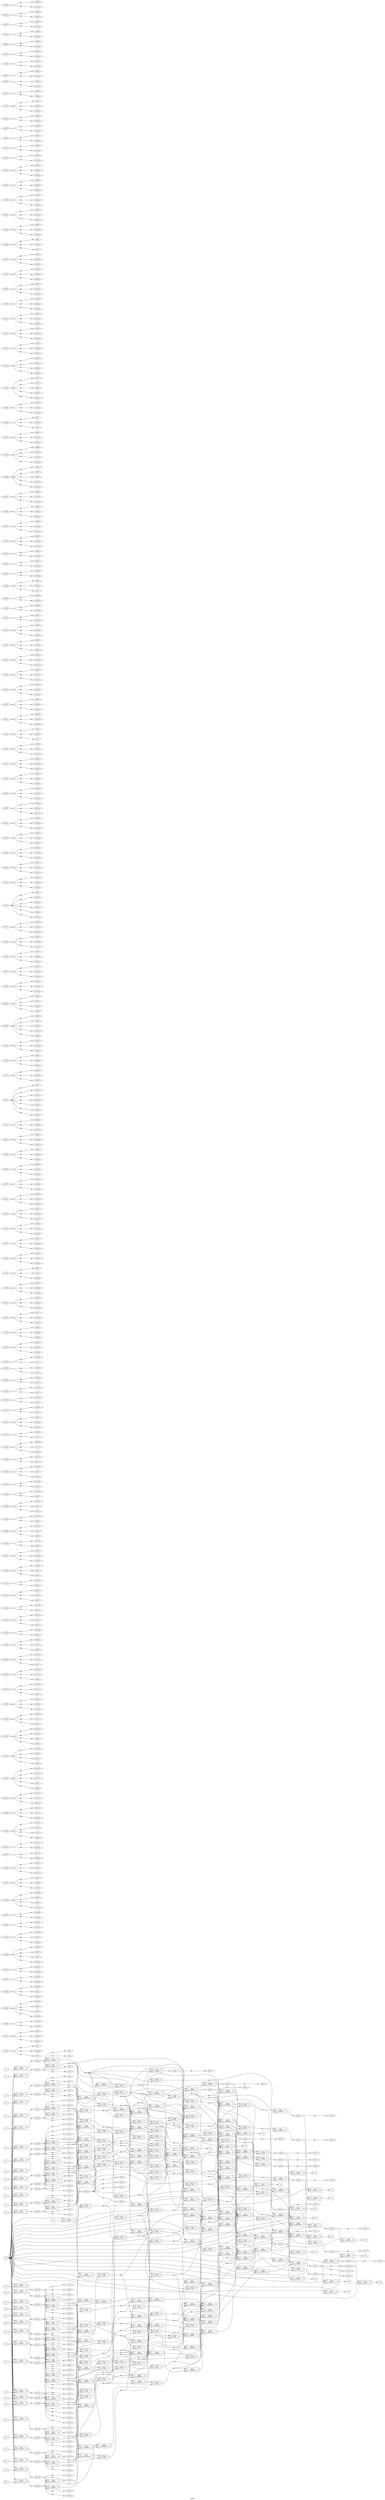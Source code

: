 digraph "adder" {
label="adder";
rankdir="LR";
remincross=true;
n211 [ shape=octagon, label="a1", color="black", fontcolor="black" ];
n212 [ shape=octagon, label="a10", color="black", fontcolor="black" ];
n213 [ shape=octagon, label="a11", color="black", fontcolor="black" ];
n214 [ shape=octagon, label="a12", color="black", fontcolor="black" ];
n215 [ shape=octagon, label="a13", color="black", fontcolor="black" ];
n216 [ shape=octagon, label="a14", color="black", fontcolor="black" ];
n217 [ shape=octagon, label="a15", color="black", fontcolor="black" ];
n218 [ shape=octagon, label="a16", color="black", fontcolor="black" ];
n219 [ shape=octagon, label="a2", color="black", fontcolor="black" ];
n220 [ shape=octagon, label="a3", color="black", fontcolor="black" ];
n221 [ shape=octagon, label="a4", color="black", fontcolor="black" ];
n222 [ shape=octagon, label="a5", color="black", fontcolor="black" ];
n223 [ shape=octagon, label="a6", color="black", fontcolor="black" ];
n224 [ shape=octagon, label="a7", color="black", fontcolor="black" ];
n225 [ shape=octagon, label="a8", color="black", fontcolor="black" ];
n226 [ shape=octagon, label="a9", color="black", fontcolor="black" ];
n227 [ shape=octagon, label="b1", color="black", fontcolor="black" ];
n228 [ shape=octagon, label="b10", color="black", fontcolor="black" ];
n229 [ shape=octagon, label="b11", color="black", fontcolor="black" ];
n230 [ shape=octagon, label="b12", color="black", fontcolor="black" ];
n231 [ shape=octagon, label="b13", color="black", fontcolor="black" ];
n232 [ shape=octagon, label="b14", color="black", fontcolor="black" ];
n233 [ shape=octagon, label="b15", color="black", fontcolor="black" ];
n234 [ shape=octagon, label="b16", color="black", fontcolor="black" ];
n235 [ shape=octagon, label="b2", color="black", fontcolor="black" ];
n236 [ shape=octagon, label="b3", color="black", fontcolor="black" ];
n237 [ shape=octagon, label="b4", color="black", fontcolor="black" ];
n238 [ shape=octagon, label="b5", color="black", fontcolor="black" ];
n239 [ shape=octagon, label="b6", color="black", fontcolor="black" ];
n240 [ shape=octagon, label="b7", color="black", fontcolor="black" ];
n241 [ shape=octagon, label="b8", color="black", fontcolor="black" ];
n242 [ shape=octagon, label="b9", color="black", fontcolor="black" ];
n243 [ shape=diamond, label="carry_out", color="black", fontcolor="black" ];
n244 [ shape=octagon, label="cin", color="black", fontcolor="black" ];
n245 [ shape=octagon, label="clk", color="black", fontcolor="black" ];
n246 [ shape=octagon, label="cout", color="black", fontcolor="black" ];
n247 [ shape=diamond, label="net1", color="black", fontcolor="black" ];
n248 [ shape=diamond, label="net10", color="black", fontcolor="black" ];
n249 [ shape=diamond, label="net100", color="black", fontcolor="black" ];
n250 [ shape=diamond, label="net101", color="black", fontcolor="black" ];
n251 [ shape=diamond, label="net102", color="black", fontcolor="black" ];
n252 [ shape=diamond, label="net103", color="black", fontcolor="black" ];
n253 [ shape=diamond, label="net104", color="black", fontcolor="black" ];
n254 [ shape=diamond, label="net105", color="black", fontcolor="black" ];
n255 [ shape=diamond, label="net106", color="black", fontcolor="black" ];
n256 [ shape=diamond, label="net107", color="black", fontcolor="black" ];
n257 [ shape=diamond, label="net108", color="black", fontcolor="black" ];
n258 [ shape=diamond, label="net109", color="black", fontcolor="black" ];
n259 [ shape=diamond, label="net11", color="black", fontcolor="black" ];
n260 [ shape=diamond, label="net110", color="black", fontcolor="black" ];
n261 [ shape=diamond, label="net111", color="black", fontcolor="black" ];
n262 [ shape=diamond, label="net112", color="black", fontcolor="black" ];
n263 [ shape=diamond, label="net113", color="black", fontcolor="black" ];
n264 [ shape=diamond, label="net114", color="black", fontcolor="black" ];
n265 [ shape=diamond, label="net115", color="black", fontcolor="black" ];
n266 [ shape=diamond, label="net116", color="black", fontcolor="black" ];
n267 [ shape=diamond, label="net117", color="black", fontcolor="black" ];
n268 [ shape=diamond, label="net118", color="black", fontcolor="black" ];
n269 [ shape=diamond, label="net119", color="black", fontcolor="black" ];
n270 [ shape=diamond, label="net12", color="black", fontcolor="black" ];
n271 [ shape=diamond, label="net120", color="black", fontcolor="black" ];
n272 [ shape=diamond, label="net121", color="black", fontcolor="black" ];
n273 [ shape=diamond, label="net122", color="black", fontcolor="black" ];
n274 [ shape=diamond, label="net123", color="black", fontcolor="black" ];
n275 [ shape=diamond, label="net124", color="black", fontcolor="black" ];
n276 [ shape=diamond, label="net125", color="black", fontcolor="black" ];
n277 [ shape=diamond, label="net126", color="black", fontcolor="black" ];
n278 [ shape=diamond, label="net127", color="black", fontcolor="black" ];
n279 [ shape=diamond, label="net128", color="black", fontcolor="black" ];
n280 [ shape=diamond, label="net129", color="black", fontcolor="black" ];
n281 [ shape=diamond, label="net13", color="black", fontcolor="black" ];
n282 [ shape=diamond, label="net130", color="black", fontcolor="black" ];
n283 [ shape=diamond, label="net131", color="black", fontcolor="black" ];
n284 [ shape=diamond, label="net132", color="black", fontcolor="black" ];
n285 [ shape=diamond, label="net133", color="black", fontcolor="black" ];
n286 [ shape=diamond, label="net134", color="black", fontcolor="black" ];
n287 [ shape=diamond, label="net135", color="black", fontcolor="black" ];
n288 [ shape=diamond, label="net136", color="black", fontcolor="black" ];
n289 [ shape=diamond, label="net137", color="black", fontcolor="black" ];
n290 [ shape=diamond, label="net138", color="black", fontcolor="black" ];
n291 [ shape=diamond, label="net139", color="black", fontcolor="black" ];
n292 [ shape=diamond, label="net14", color="black", fontcolor="black" ];
n293 [ shape=diamond, label="net140", color="black", fontcolor="black" ];
n294 [ shape=diamond, label="net141", color="black", fontcolor="black" ];
n295 [ shape=diamond, label="net142", color="black", fontcolor="black" ];
n296 [ shape=diamond, label="net143", color="black", fontcolor="black" ];
n297 [ shape=diamond, label="net144", color="black", fontcolor="black" ];
n298 [ shape=diamond, label="net145", color="black", fontcolor="black" ];
n299 [ shape=diamond, label="net15", color="black", fontcolor="black" ];
n300 [ shape=diamond, label="net16", color="black", fontcolor="black" ];
n301 [ shape=diamond, label="net17", color="black", fontcolor="black" ];
n302 [ shape=diamond, label="net18", color="black", fontcolor="black" ];
n303 [ shape=diamond, label="net19", color="black", fontcolor="black" ];
n304 [ shape=diamond, label="net2", color="black", fontcolor="black" ];
n305 [ shape=diamond, label="net20", color="black", fontcolor="black" ];
n306 [ shape=diamond, label="net21", color="black", fontcolor="black" ];
n307 [ shape=diamond, label="net22", color="black", fontcolor="black" ];
n308 [ shape=diamond, label="net23", color="black", fontcolor="black" ];
n309 [ shape=diamond, label="net24", color="black", fontcolor="black" ];
n310 [ shape=diamond, label="net25", color="black", fontcolor="black" ];
n311 [ shape=diamond, label="net26", color="black", fontcolor="black" ];
n312 [ shape=diamond, label="net27", color="black", fontcolor="black" ];
n313 [ shape=diamond, label="net28", color="black", fontcolor="black" ];
n314 [ shape=diamond, label="net29", color="black", fontcolor="black" ];
n315 [ shape=diamond, label="net3", color="black", fontcolor="black" ];
n316 [ shape=diamond, label="net30", color="black", fontcolor="black" ];
n317 [ shape=diamond, label="net31", color="black", fontcolor="black" ];
n318 [ shape=diamond, label="net32", color="black", fontcolor="black" ];
n319 [ shape=diamond, label="net33", color="black", fontcolor="black" ];
n320 [ shape=diamond, label="net34", color="black", fontcolor="black" ];
n321 [ shape=diamond, label="net35", color="black", fontcolor="black" ];
n322 [ shape=diamond, label="net36", color="black", fontcolor="black" ];
n323 [ shape=diamond, label="net37", color="black", fontcolor="black" ];
n324 [ shape=diamond, label="net38", color="black", fontcolor="black" ];
n325 [ shape=diamond, label="net39", color="black", fontcolor="black" ];
n326 [ shape=diamond, label="net4", color="black", fontcolor="black" ];
n327 [ shape=diamond, label="net40", color="black", fontcolor="black" ];
n328 [ shape=diamond, label="net41", color="black", fontcolor="black" ];
n329 [ shape=diamond, label="net42", color="black", fontcolor="black" ];
n330 [ shape=diamond, label="net43", color="black", fontcolor="black" ];
n331 [ shape=diamond, label="net44", color="black", fontcolor="black" ];
n332 [ shape=diamond, label="net45", color="black", fontcolor="black" ];
n333 [ shape=diamond, label="net46", color="black", fontcolor="black" ];
n334 [ shape=diamond, label="net47", color="black", fontcolor="black" ];
n335 [ shape=diamond, label="net48", color="black", fontcolor="black" ];
n336 [ shape=diamond, label="net49", color="black", fontcolor="black" ];
n337 [ shape=diamond, label="net5", color="black", fontcolor="black" ];
n338 [ shape=diamond, label="net50", color="black", fontcolor="black" ];
n339 [ shape=diamond, label="net51", color="black", fontcolor="black" ];
n340 [ shape=diamond, label="net52", color="black", fontcolor="black" ];
n341 [ shape=diamond, label="net53", color="black", fontcolor="black" ];
n342 [ shape=diamond, label="net54", color="black", fontcolor="black" ];
n343 [ shape=diamond, label="net55", color="black", fontcolor="black" ];
n344 [ shape=diamond, label="net56", color="black", fontcolor="black" ];
n345 [ shape=diamond, label="net57", color="black", fontcolor="black" ];
n346 [ shape=diamond, label="net58", color="black", fontcolor="black" ];
n347 [ shape=diamond, label="net59", color="black", fontcolor="black" ];
n348 [ shape=diamond, label="net6", color="black", fontcolor="black" ];
n349 [ shape=diamond, label="net60", color="black", fontcolor="black" ];
n350 [ shape=diamond, label="net61", color="black", fontcolor="black" ];
n351 [ shape=diamond, label="net62", color="black", fontcolor="black" ];
n352 [ shape=diamond, label="net63", color="black", fontcolor="black" ];
n353 [ shape=diamond, label="net64", color="black", fontcolor="black" ];
n354 [ shape=diamond, label="net65", color="black", fontcolor="black" ];
n355 [ shape=diamond, label="net66", color="black", fontcolor="black" ];
n356 [ shape=diamond, label="net67", color="black", fontcolor="black" ];
n357 [ shape=diamond, label="net68", color="black", fontcolor="black" ];
n358 [ shape=diamond, label="net69", color="black", fontcolor="black" ];
n359 [ shape=diamond, label="net7", color="black", fontcolor="black" ];
n360 [ shape=diamond, label="net70", color="black", fontcolor="black" ];
n361 [ shape=diamond, label="net71", color="black", fontcolor="black" ];
n362 [ shape=diamond, label="net72", color="black", fontcolor="black" ];
n363 [ shape=diamond, label="net73", color="black", fontcolor="black" ];
n364 [ shape=diamond, label="net74", color="black", fontcolor="black" ];
n365 [ shape=diamond, label="net75", color="black", fontcolor="black" ];
n366 [ shape=diamond, label="net76", color="black", fontcolor="black" ];
n367 [ shape=diamond, label="net77", color="black", fontcolor="black" ];
n368 [ shape=diamond, label="net78", color="black", fontcolor="black" ];
n369 [ shape=diamond, label="net79", color="black", fontcolor="black" ];
n370 [ shape=diamond, label="net8", color="black", fontcolor="black" ];
n371 [ shape=diamond, label="net80", color="black", fontcolor="black" ];
n372 [ shape=diamond, label="net81", color="black", fontcolor="black" ];
n373 [ shape=diamond, label="net82", color="black", fontcolor="black" ];
n374 [ shape=diamond, label="net83", color="black", fontcolor="black" ];
n375 [ shape=diamond, label="net84", color="black", fontcolor="black" ];
n376 [ shape=diamond, label="net85", color="black", fontcolor="black" ];
n377 [ shape=diamond, label="net86", color="black", fontcolor="black" ];
n378 [ shape=diamond, label="net87", color="black", fontcolor="black" ];
n379 [ shape=diamond, label="net88", color="black", fontcolor="black" ];
n380 [ shape=diamond, label="net89", color="black", fontcolor="black" ];
n381 [ shape=diamond, label="net9", color="black", fontcolor="black" ];
n382 [ shape=diamond, label="net90", color="black", fontcolor="black" ];
n383 [ shape=diamond, label="net91", color="black", fontcolor="black" ];
n384 [ shape=diamond, label="net92", color="black", fontcolor="black" ];
n385 [ shape=diamond, label="net93", color="black", fontcolor="black" ];
n386 [ shape=diamond, label="net94", color="black", fontcolor="black" ];
n387 [ shape=diamond, label="net95", color="black", fontcolor="black" ];
n388 [ shape=diamond, label="net96", color="black", fontcolor="black" ];
n389 [ shape=diamond, label="net97", color="black", fontcolor="black" ];
n390 [ shape=diamond, label="net98", color="black", fontcolor="black" ];
n391 [ shape=diamond, label="net99", color="black", fontcolor="black" ];
n392 [ shape=diamond, label="reg_a1", color="black", fontcolor="black" ];
n393 [ shape=diamond, label="reg_a10", color="black", fontcolor="black" ];
n394 [ shape=diamond, label="reg_a11", color="black", fontcolor="black" ];
n395 [ shape=diamond, label="reg_a12", color="black", fontcolor="black" ];
n396 [ shape=diamond, label="reg_a13", color="black", fontcolor="black" ];
n397 [ shape=diamond, label="reg_a14", color="black", fontcolor="black" ];
n398 [ shape=diamond, label="reg_a15", color="black", fontcolor="black" ];
n399 [ shape=diamond, label="reg_a16", color="black", fontcolor="black" ];
n400 [ shape=diamond, label="reg_a2", color="black", fontcolor="black" ];
n401 [ shape=diamond, label="reg_a3", color="black", fontcolor="black" ];
n402 [ shape=diamond, label="reg_a4", color="black", fontcolor="black" ];
n403 [ shape=diamond, label="reg_a5", color="black", fontcolor="black" ];
n404 [ shape=diamond, label="reg_a6", color="black", fontcolor="black" ];
n405 [ shape=diamond, label="reg_a7", color="black", fontcolor="black" ];
n406 [ shape=diamond, label="reg_a8", color="black", fontcolor="black" ];
n407 [ shape=diamond, label="reg_a9", color="black", fontcolor="black" ];
n408 [ shape=diamond, label="reg_b1", color="black", fontcolor="black" ];
n409 [ shape=diamond, label="reg_b10", color="black", fontcolor="black" ];
n410 [ shape=diamond, label="reg_b11", color="black", fontcolor="black" ];
n411 [ shape=diamond, label="reg_b12", color="black", fontcolor="black" ];
n412 [ shape=diamond, label="reg_b13", color="black", fontcolor="black" ];
n413 [ shape=diamond, label="reg_b14", color="black", fontcolor="black" ];
n414 [ shape=diamond, label="reg_b15", color="black", fontcolor="black" ];
n415 [ shape=diamond, label="reg_b16", color="black", fontcolor="black" ];
n416 [ shape=diamond, label="reg_b2", color="black", fontcolor="black" ];
n417 [ shape=diamond, label="reg_b3", color="black", fontcolor="black" ];
n418 [ shape=diamond, label="reg_b4", color="black", fontcolor="black" ];
n419 [ shape=diamond, label="reg_b5", color="black", fontcolor="black" ];
n420 [ shape=diamond, label="reg_b6", color="black", fontcolor="black" ];
n421 [ shape=diamond, label="reg_b7", color="black", fontcolor="black" ];
n422 [ shape=diamond, label="reg_b8", color="black", fontcolor="black" ];
n423 [ shape=diamond, label="reg_b9", color="black", fontcolor="black" ];
n424 [ shape=diamond, label="reg_cin", color="black", fontcolor="black" ];
n425 [ shape=octagon, label="s1", color="black", fontcolor="black" ];
n426 [ shape=octagon, label="s10", color="black", fontcolor="black" ];
n427 [ shape=octagon, label="s11", color="black", fontcolor="black" ];
n428 [ shape=octagon, label="s12", color="black", fontcolor="black" ];
n429 [ shape=octagon, label="s13", color="black", fontcolor="black" ];
n430 [ shape=octagon, label="s14", color="black", fontcolor="black" ];
n431 [ shape=octagon, label="s15", color="black", fontcolor="black" ];
n432 [ shape=octagon, label="s16", color="black", fontcolor="black" ];
n433 [ shape=octagon, label="s2", color="black", fontcolor="black" ];
n434 [ shape=octagon, label="s3", color="black", fontcolor="black" ];
n435 [ shape=octagon, label="s4", color="black", fontcolor="black" ];
n436 [ shape=octagon, label="s5", color="black", fontcolor="black" ];
n437 [ shape=octagon, label="s6", color="black", fontcolor="black" ];
n438 [ shape=octagon, label="s7", color="black", fontcolor="black" ];
n439 [ shape=octagon, label="s8", color="black", fontcolor="black" ];
n440 [ shape=octagon, label="s9", color="black", fontcolor="black" ];
n441 [ shape=diamond, label="sum1", color="black", fontcolor="black" ];
n442 [ shape=diamond, label="sum10", color="black", fontcolor="black" ];
n443 [ shape=diamond, label="sum11", color="black", fontcolor="black" ];
n444 [ shape=diamond, label="sum12", color="black", fontcolor="black" ];
n445 [ shape=diamond, label="sum13", color="black", fontcolor="black" ];
n446 [ shape=diamond, label="sum14", color="black", fontcolor="black" ];
n447 [ shape=diamond, label="sum15", color="black", fontcolor="black" ];
n448 [ shape=diamond, label="sum16", color="black", fontcolor="black" ];
n449 [ shape=diamond, label="sum2", color="black", fontcolor="black" ];
n450 [ shape=diamond, label="sum3", color="black", fontcolor="black" ];
n451 [ shape=diamond, label="sum4", color="black", fontcolor="black" ];
n452 [ shape=diamond, label="sum5", color="black", fontcolor="black" ];
n453 [ shape=diamond, label="sum6", color="black", fontcolor="black" ];
n454 [ shape=diamond, label="sum7", color="black", fontcolor="black" ];
n455 [ shape=diamond, label="sum8", color="black", fontcolor="black" ];
n456 [ shape=diamond, label="sum9", color="black", fontcolor="black" ];
n457 [ shape=diamond, label="x1.G", color="black", fontcolor="black" ];
n458 [ shape=diamond, label="x1.P", color="black", fontcolor="black" ];
n459 [ shape=diamond, label="x1.g1", color="black", fontcolor="black" ];
n460 [ shape=diamond, label="x1.g2", color="black", fontcolor="black" ];
n461 [ shape=diamond, label="x1.p1", color="black", fontcolor="black" ];
n462 [ shape=diamond, label="x1.p2", color="black", fontcolor="black" ];
n463 [ shape=diamond, label="x10.A", color="black", fontcolor="black" ];
n464 [ shape=diamond, label="x10.B", color="black", fontcolor="black" ];
n465 [ shape=diamond, label="x10.G", color="black", fontcolor="black" ];
n466 [ shape=diamond, label="x100.C", color="black", fontcolor="black" ];
n467 [ shape=diamond, label="x100.c", color="black", fontcolor="black" ];
n468 [ shape=diamond, label="x100.g", color="black", fontcolor="black" ];
n469 [ shape=diamond, label="x100.p", color="black", fontcolor="black" ];
n470 [ shape=diamond, label="x101.C", color="black", fontcolor="black" ];
n471 [ shape=diamond, label="x101.c", color="black", fontcolor="black" ];
n472 [ shape=diamond, label="x101.g", color="black", fontcolor="black" ];
n473 [ shape=diamond, label="x101.p", color="black", fontcolor="black" ];
n474 [ shape=diamond, label="x102.C", color="black", fontcolor="black" ];
n475 [ shape=diamond, label="x102.c", color="black", fontcolor="black" ];
n476 [ shape=diamond, label="x102.g", color="black", fontcolor="black" ];
n477 [ shape=diamond, label="x102.p", color="black", fontcolor="black" ];
n478 [ shape=diamond, label="x103.C", color="black", fontcolor="black" ];
n479 [ shape=diamond, label="x103.c", color="black", fontcolor="black" ];
n480 [ shape=diamond, label="x103.g", color="black", fontcolor="black" ];
n481 [ shape=diamond, label="x103.p", color="black", fontcolor="black" ];
n482 [ shape=diamond, label="x104.C", color="black", fontcolor="black" ];
n483 [ shape=diamond, label="x104.c", color="black", fontcolor="black" ];
n484 [ shape=diamond, label="x104.g", color="black", fontcolor="black" ];
n485 [ shape=diamond, label="x104.p", color="black", fontcolor="black" ];
n486 [ shape=diamond, label="x105.C", color="black", fontcolor="black" ];
n487 [ shape=diamond, label="x105.c", color="black", fontcolor="black" ];
n488 [ shape=diamond, label="x105.g", color="black", fontcolor="black" ];
n489 [ shape=diamond, label="x105.p", color="black", fontcolor="black" ];
n490 [ shape=diamond, label="x106.C", color="black", fontcolor="black" ];
n491 [ shape=diamond, label="x106.c", color="black", fontcolor="black" ];
n492 [ shape=diamond, label="x106.g", color="black", fontcolor="black" ];
n493 [ shape=diamond, label="x106.p", color="black", fontcolor="black" ];
n494 [ shape=diamond, label="x107.C", color="black", fontcolor="black" ];
n495 [ shape=diamond, label="x107.c", color="black", fontcolor="black" ];
n496 [ shape=diamond, label="x107.g", color="black", fontcolor="black" ];
n497 [ shape=diamond, label="x107.p", color="black", fontcolor="black" ];
n498 [ shape=diamond, label="x108.C", color="black", fontcolor="black" ];
n499 [ shape=diamond, label="x108.c", color="black", fontcolor="black" ];
n500 [ shape=diamond, label="x108.g", color="black", fontcolor="black" ];
n501 [ shape=diamond, label="x108.p", color="black", fontcolor="black" ];
n502 [ shape=diamond, label="x109.C", color="black", fontcolor="black" ];
n503 [ shape=diamond, label="x109.c", color="black", fontcolor="black" ];
n504 [ shape=diamond, label="x109.g", color="black", fontcolor="black" ];
n505 [ shape=diamond, label="x109.p", color="black", fontcolor="black" ];
n506 [ shape=diamond, label="x11.A", color="black", fontcolor="black" ];
n507 [ shape=diamond, label="x11.B", color="black", fontcolor="black" ];
n508 [ shape=diamond, label="x11.P", color="black", fontcolor="black" ];
n509 [ shape=diamond, label="x110.C", color="black", fontcolor="black" ];
n510 [ shape=diamond, label="x110.c", color="black", fontcolor="black" ];
n511 [ shape=diamond, label="x110.g", color="black", fontcolor="black" ];
n512 [ shape=diamond, label="x110.p", color="black", fontcolor="black" ];
n513 [ shape=diamond, label="x111.C", color="black", fontcolor="black" ];
n514 [ shape=diamond, label="x111.c", color="black", fontcolor="black" ];
n515 [ shape=diamond, label="x111.g", color="black", fontcolor="black" ];
n516 [ shape=diamond, label="x111.p", color="black", fontcolor="black" ];
n517 [ shape=diamond, label="x112.C", color="black", fontcolor="black" ];
n518 [ shape=diamond, label="x112.c", color="black", fontcolor="black" ];
n519 [ shape=diamond, label="x112.g", color="black", fontcolor="black" ];
n520 [ shape=diamond, label="x112.p", color="black", fontcolor="black" ];
n521 [ shape=diamond, label="x113.C", color="black", fontcolor="black" ];
n522 [ shape=diamond, label="x113.c", color="black", fontcolor="black" ];
n523 [ shape=diamond, label="x113.g", color="black", fontcolor="black" ];
n524 [ shape=diamond, label="x113.p", color="black", fontcolor="black" ];
n525 [ shape=diamond, label="x12.A", color="black", fontcolor="black" ];
n526 [ shape=diamond, label="x12.B", color="black", fontcolor="black" ];
n527 [ shape=diamond, label="x12.G", color="black", fontcolor="black" ];
n528 [ shape=diamond, label="x13.A", color="black", fontcolor="black" ];
n529 [ shape=diamond, label="x13.B", color="black", fontcolor="black" ];
n530 [ shape=diamond, label="x13.P", color="black", fontcolor="black" ];
n531 [ shape=diamond, label="x14.A", color="black", fontcolor="black" ];
n532 [ shape=diamond, label="x14.B", color="black", fontcolor="black" ];
n533 [ shape=diamond, label="x14.G", color="black", fontcolor="black" ];
n534 [ shape=diamond, label="x15.A", color="black", fontcolor="black" ];
n535 [ shape=diamond, label="x15.B", color="black", fontcolor="black" ];
n536 [ shape=diamond, label="x15.P", color="black", fontcolor="black" ];
n537 [ shape=diamond, label="x16.A", color="black", fontcolor="black" ];
n538 [ shape=diamond, label="x16.B", color="black", fontcolor="black" ];
n539 [ shape=diamond, label="x16.G", color="black", fontcolor="black" ];
n540 [ shape=diamond, label="x17.A", color="black", fontcolor="black" ];
n541 [ shape=diamond, label="x17.B", color="black", fontcolor="black" ];
n542 [ shape=diamond, label="x17.P", color="black", fontcolor="black" ];
n543 [ shape=diamond, label="x18.A", color="black", fontcolor="black" ];
n544 [ shape=diamond, label="x18.B", color="black", fontcolor="black" ];
n545 [ shape=diamond, label="x18.G", color="black", fontcolor="black" ];
n546 [ shape=diamond, label="x19.A", color="black", fontcolor="black" ];
n547 [ shape=diamond, label="x19.B", color="black", fontcolor="black" ];
n548 [ shape=diamond, label="x19.P", color="black", fontcolor="black" ];
n549 [ shape=diamond, label="x2.A", color="black", fontcolor="black" ];
n550 [ shape=diamond, label="x2.B", color="black", fontcolor="black" ];
n551 [ shape=diamond, label="x2.G", color="black", fontcolor="black" ];
n552 [ shape=diamond, label="x20.A", color="black", fontcolor="black" ];
n553 [ shape=diamond, label="x20.B", color="black", fontcolor="black" ];
n554 [ shape=diamond, label="x20.G", color="black", fontcolor="black" ];
n555 [ shape=diamond, label="x21.A", color="black", fontcolor="black" ];
n556 [ shape=diamond, label="x21.B", color="black", fontcolor="black" ];
n557 [ shape=diamond, label="x21.P", color="black", fontcolor="black" ];
n558 [ shape=diamond, label="x22.A", color="black", fontcolor="black" ];
n559 [ shape=diamond, label="x22.B", color="black", fontcolor="black" ];
n560 [ shape=diamond, label="x22.G", color="black", fontcolor="black" ];
n561 [ shape=diamond, label="x23.A", color="black", fontcolor="black" ];
n562 [ shape=diamond, label="x23.B", color="black", fontcolor="black" ];
n563 [ shape=diamond, label="x23.P", color="black", fontcolor="black" ];
n564 [ shape=diamond, label="x24.A", color="black", fontcolor="black" ];
n565 [ shape=diamond, label="x24.B", color="black", fontcolor="black" ];
n566 [ shape=diamond, label="x24.G", color="black", fontcolor="black" ];
n567 [ shape=diamond, label="x25.A", color="black", fontcolor="black" ];
n568 [ shape=diamond, label="x25.B", color="black", fontcolor="black" ];
n569 [ shape=diamond, label="x25.P", color="black", fontcolor="black" ];
n570 [ shape=diamond, label="x26.A", color="black", fontcolor="black" ];
n571 [ shape=diamond, label="x26.B", color="black", fontcolor="black" ];
n572 [ shape=diamond, label="x26.G", color="black", fontcolor="black" ];
n573 [ shape=diamond, label="x27.A", color="black", fontcolor="black" ];
n574 [ shape=diamond, label="x27.B", color="black", fontcolor="black" ];
n575 [ shape=diamond, label="x27.P", color="black", fontcolor="black" ];
n576 [ shape=diamond, label="x28.A", color="black", fontcolor="black" ];
n577 [ shape=diamond, label="x28.B", color="black", fontcolor="black" ];
n578 [ shape=diamond, label="x28.G", color="black", fontcolor="black" ];
n579 [ shape=diamond, label="x29.A", color="black", fontcolor="black" ];
n580 [ shape=diamond, label="x29.B", color="black", fontcolor="black" ];
n581 [ shape=diamond, label="x29.P", color="black", fontcolor="black" ];
n582 [ shape=diamond, label="x3.A", color="black", fontcolor="black" ];
n583 [ shape=diamond, label="x3.B", color="black", fontcolor="black" ];
n584 [ shape=diamond, label="x3.P", color="black", fontcolor="black" ];
n585 [ shape=diamond, label="x30.A", color="black", fontcolor="black" ];
n586 [ shape=diamond, label="x30.B", color="black", fontcolor="black" ];
n587 [ shape=diamond, label="x30.G", color="black", fontcolor="black" ];
n588 [ shape=diamond, label="x31.A", color="black", fontcolor="black" ];
n589 [ shape=diamond, label="x31.B", color="black", fontcolor="black" ];
n590 [ shape=diamond, label="x31.P", color="black", fontcolor="black" ];
n591 [ shape=diamond, label="x32.A", color="black", fontcolor="black" ];
n592 [ shape=diamond, label="x32.B", color="black", fontcolor="black" ];
n593 [ shape=diamond, label="x32.G", color="black", fontcolor="black" ];
n594 [ shape=diamond, label="x33.A", color="black", fontcolor="black" ];
n595 [ shape=diamond, label="x33.B", color="black", fontcolor="black" ];
n596 [ shape=diamond, label="x33.P", color="black", fontcolor="black" ];
n597 [ shape=diamond, label="x34.G", color="black", fontcolor="black" ];
n598 [ shape=diamond, label="x34.P", color="black", fontcolor="black" ];
n599 [ shape=diamond, label="x34.g1", color="black", fontcolor="black" ];
n600 [ shape=diamond, label="x34.g2", color="black", fontcolor="black" ];
n601 [ shape=diamond, label="x34.p1", color="black", fontcolor="black" ];
n602 [ shape=diamond, label="x34.p2", color="black", fontcolor="black" ];
n603 [ shape=diamond, label="x35.G", color="black", fontcolor="black" ];
n604 [ shape=diamond, label="x35.P", color="black", fontcolor="black" ];
n605 [ shape=diamond, label="x35.g1", color="black", fontcolor="black" ];
n606 [ shape=diamond, label="x35.g2", color="black", fontcolor="black" ];
n607 [ shape=diamond, label="x35.p1", color="black", fontcolor="black" ];
n608 [ shape=diamond, label="x35.p2", color="black", fontcolor="black" ];
n609 [ shape=diamond, label="x36.G", color="black", fontcolor="black" ];
n610 [ shape=diamond, label="x36.P", color="black", fontcolor="black" ];
n611 [ shape=diamond, label="x36.g1", color="black", fontcolor="black" ];
n612 [ shape=diamond, label="x36.g2", color="black", fontcolor="black" ];
n613 [ shape=diamond, label="x36.p1", color="black", fontcolor="black" ];
n614 [ shape=diamond, label="x36.p2", color="black", fontcolor="black" ];
n615 [ shape=diamond, label="x37.G", color="black", fontcolor="black" ];
n616 [ shape=diamond, label="x37.P", color="black", fontcolor="black" ];
n617 [ shape=diamond, label="x37.g1", color="black", fontcolor="black" ];
n618 [ shape=diamond, label="x37.g2", color="black", fontcolor="black" ];
n619 [ shape=diamond, label="x37.p1", color="black", fontcolor="black" ];
n620 [ shape=diamond, label="x37.p2", color="black", fontcolor="black" ];
n621 [ shape=diamond, label="x38.G", color="black", fontcolor="black" ];
n622 [ shape=diamond, label="x38.P", color="black", fontcolor="black" ];
n623 [ shape=diamond, label="x38.g1", color="black", fontcolor="black" ];
n624 [ shape=diamond, label="x38.g2", color="black", fontcolor="black" ];
n625 [ shape=diamond, label="x38.p1", color="black", fontcolor="black" ];
n626 [ shape=diamond, label="x38.p2", color="black", fontcolor="black" ];
n627 [ shape=diamond, label="x39.G", color="black", fontcolor="black" ];
n628 [ shape=diamond, label="x39.P", color="black", fontcolor="black" ];
n629 [ shape=diamond, label="x39.g1", color="black", fontcolor="black" ];
n630 [ shape=diamond, label="x39.g2", color="black", fontcolor="black" ];
n631 [ shape=diamond, label="x39.p1", color="black", fontcolor="black" ];
n632 [ shape=diamond, label="x39.p2", color="black", fontcolor="black" ];
n633 [ shape=diamond, label="x4.A", color="black", fontcolor="black" ];
n634 [ shape=diamond, label="x4.B", color="black", fontcolor="black" ];
n635 [ shape=diamond, label="x4.G", color="black", fontcolor="black" ];
n636 [ shape=diamond, label="x40.G", color="black", fontcolor="black" ];
n637 [ shape=diamond, label="x40.P", color="black", fontcolor="black" ];
n638 [ shape=diamond, label="x40.g1", color="black", fontcolor="black" ];
n639 [ shape=diamond, label="x40.g2", color="black", fontcolor="black" ];
n640 [ shape=diamond, label="x40.p1", color="black", fontcolor="black" ];
n641 [ shape=diamond, label="x40.p2", color="black", fontcolor="black" ];
n642 [ shape=diamond, label="x41.G", color="black", fontcolor="black" ];
n643 [ shape=diamond, label="x41.P", color="black", fontcolor="black" ];
n644 [ shape=diamond, label="x41.g1", color="black", fontcolor="black" ];
n645 [ shape=diamond, label="x41.g2", color="black", fontcolor="black" ];
n646 [ shape=diamond, label="x41.p1", color="black", fontcolor="black" ];
n647 [ shape=diamond, label="x41.p2", color="black", fontcolor="black" ];
n648 [ shape=diamond, label="x42.G", color="black", fontcolor="black" ];
n649 [ shape=diamond, label="x42.P", color="black", fontcolor="black" ];
n650 [ shape=diamond, label="x42.g1", color="black", fontcolor="black" ];
n651 [ shape=diamond, label="x42.g2", color="black", fontcolor="black" ];
n652 [ shape=diamond, label="x42.p1", color="black", fontcolor="black" ];
n653 [ shape=diamond, label="x42.p2", color="black", fontcolor="black" ];
n654 [ shape=diamond, label="x43.G", color="black", fontcolor="black" ];
n655 [ shape=diamond, label="x43.P", color="black", fontcolor="black" ];
n656 [ shape=diamond, label="x43.g1", color="black", fontcolor="black" ];
n657 [ shape=diamond, label="x43.g2", color="black", fontcolor="black" ];
n658 [ shape=diamond, label="x43.p1", color="black", fontcolor="black" ];
n659 [ shape=diamond, label="x43.p2", color="black", fontcolor="black" ];
n660 [ shape=diamond, label="x44.G", color="black", fontcolor="black" ];
n661 [ shape=diamond, label="x44.P", color="black", fontcolor="black" ];
n662 [ shape=diamond, label="x44.g1", color="black", fontcolor="black" ];
n663 [ shape=diamond, label="x44.g2", color="black", fontcolor="black" ];
n664 [ shape=diamond, label="x44.p1", color="black", fontcolor="black" ];
n665 [ shape=diamond, label="x44.p2", color="black", fontcolor="black" ];
n666 [ shape=diamond, label="x45.G", color="black", fontcolor="black" ];
n667 [ shape=diamond, label="x45.P", color="black", fontcolor="black" ];
n668 [ shape=diamond, label="x45.g1", color="black", fontcolor="black" ];
n669 [ shape=diamond, label="x45.g2", color="black", fontcolor="black" ];
n670 [ shape=diamond, label="x45.p1", color="black", fontcolor="black" ];
n671 [ shape=diamond, label="x45.p2", color="black", fontcolor="black" ];
n672 [ shape=diamond, label="x46.G", color="black", fontcolor="black" ];
n673 [ shape=diamond, label="x46.P", color="black", fontcolor="black" ];
n674 [ shape=diamond, label="x46.g1", color="black", fontcolor="black" ];
n675 [ shape=diamond, label="x46.g2", color="black", fontcolor="black" ];
n676 [ shape=diamond, label="x46.p1", color="black", fontcolor="black" ];
n677 [ shape=diamond, label="x46.p2", color="black", fontcolor="black" ];
n678 [ shape=diamond, label="x47.G", color="black", fontcolor="black" ];
n679 [ shape=diamond, label="x47.P", color="black", fontcolor="black" ];
n680 [ shape=diamond, label="x47.g1", color="black", fontcolor="black" ];
n681 [ shape=diamond, label="x47.g2", color="black", fontcolor="black" ];
n682 [ shape=diamond, label="x47.p1", color="black", fontcolor="black" ];
n683 [ shape=diamond, label="x47.p2", color="black", fontcolor="black" ];
n684 [ shape=diamond, label="x48.G", color="black", fontcolor="black" ];
n685 [ shape=diamond, label="x48.P", color="black", fontcolor="black" ];
n686 [ shape=diamond, label="x48.g1", color="black", fontcolor="black" ];
n687 [ shape=diamond, label="x48.g2", color="black", fontcolor="black" ];
n688 [ shape=diamond, label="x48.p1", color="black", fontcolor="black" ];
n689 [ shape=diamond, label="x48.p2", color="black", fontcolor="black" ];
n690 [ shape=diamond, label="x49.G", color="black", fontcolor="black" ];
n691 [ shape=diamond, label="x49.P", color="black", fontcolor="black" ];
n692 [ shape=diamond, label="x49.g1", color="black", fontcolor="black" ];
n693 [ shape=diamond, label="x49.g2", color="black", fontcolor="black" ];
n694 [ shape=diamond, label="x49.p1", color="black", fontcolor="black" ];
n695 [ shape=diamond, label="x49.p2", color="black", fontcolor="black" ];
n696 [ shape=diamond, label="x5.A", color="black", fontcolor="black" ];
n697 [ shape=diamond, label="x5.B", color="black", fontcolor="black" ];
n698 [ shape=diamond, label="x5.P", color="black", fontcolor="black" ];
n699 [ shape=diamond, label="x50.G", color="black", fontcolor="black" ];
n700 [ shape=diamond, label="x50.P", color="black", fontcolor="black" ];
n701 [ shape=diamond, label="x50.g1", color="black", fontcolor="black" ];
n702 [ shape=diamond, label="x50.g2", color="black", fontcolor="black" ];
n703 [ shape=diamond, label="x50.p1", color="black", fontcolor="black" ];
n704 [ shape=diamond, label="x50.p2", color="black", fontcolor="black" ];
n705 [ shape=diamond, label="x51.G", color="black", fontcolor="black" ];
n706 [ shape=diamond, label="x51.P", color="black", fontcolor="black" ];
n707 [ shape=diamond, label="x51.g1", color="black", fontcolor="black" ];
n708 [ shape=diamond, label="x51.g2", color="black", fontcolor="black" ];
n709 [ shape=diamond, label="x51.p1", color="black", fontcolor="black" ];
n710 [ shape=diamond, label="x51.p2", color="black", fontcolor="black" ];
n711 [ shape=diamond, label="x52.G", color="black", fontcolor="black" ];
n712 [ shape=diamond, label="x52.P", color="black", fontcolor="black" ];
n713 [ shape=diamond, label="x52.g1", color="black", fontcolor="black" ];
n714 [ shape=diamond, label="x52.g2", color="black", fontcolor="black" ];
n715 [ shape=diamond, label="x52.p1", color="black", fontcolor="black" ];
n716 [ shape=diamond, label="x52.p2", color="black", fontcolor="black" ];
n717 [ shape=diamond, label="x53.G", color="black", fontcolor="black" ];
n718 [ shape=diamond, label="x53.P", color="black", fontcolor="black" ];
n719 [ shape=diamond, label="x53.g1", color="black", fontcolor="black" ];
n720 [ shape=diamond, label="x53.g2", color="black", fontcolor="black" ];
n721 [ shape=diamond, label="x53.p1", color="black", fontcolor="black" ];
n722 [ shape=diamond, label="x53.p2", color="black", fontcolor="black" ];
n723 [ shape=diamond, label="x54.G", color="black", fontcolor="black" ];
n724 [ shape=diamond, label="x54.P", color="black", fontcolor="black" ];
n725 [ shape=diamond, label="x54.g1", color="black", fontcolor="black" ];
n726 [ shape=diamond, label="x54.g2", color="black", fontcolor="black" ];
n727 [ shape=diamond, label="x54.p1", color="black", fontcolor="black" ];
n728 [ shape=diamond, label="x54.p2", color="black", fontcolor="black" ];
n729 [ shape=diamond, label="x55.G", color="black", fontcolor="black" ];
n730 [ shape=diamond, label="x55.P", color="black", fontcolor="black" ];
n731 [ shape=diamond, label="x55.g1", color="black", fontcolor="black" ];
n732 [ shape=diamond, label="x55.g2", color="black", fontcolor="black" ];
n733 [ shape=diamond, label="x55.p1", color="black", fontcolor="black" ];
n734 [ shape=diamond, label="x55.p2", color="black", fontcolor="black" ];
n735 [ shape=diamond, label="x56.G", color="black", fontcolor="black" ];
n736 [ shape=diamond, label="x56.P", color="black", fontcolor="black" ];
n737 [ shape=diamond, label="x56.g1", color="black", fontcolor="black" ];
n738 [ shape=diamond, label="x56.g2", color="black", fontcolor="black" ];
n739 [ shape=diamond, label="x56.p1", color="black", fontcolor="black" ];
n740 [ shape=diamond, label="x56.p2", color="black", fontcolor="black" ];
n741 [ shape=diamond, label="x57.G", color="black", fontcolor="black" ];
n742 [ shape=diamond, label="x57.P", color="black", fontcolor="black" ];
n743 [ shape=diamond, label="x57.g1", color="black", fontcolor="black" ];
n744 [ shape=diamond, label="x57.g2", color="black", fontcolor="black" ];
n745 [ shape=diamond, label="x57.p1", color="black", fontcolor="black" ];
n746 [ shape=diamond, label="x57.p2", color="black", fontcolor="black" ];
n747 [ shape=diamond, label="x58.G", color="black", fontcolor="black" ];
n748 [ shape=diamond, label="x58.P", color="black", fontcolor="black" ];
n749 [ shape=diamond, label="x58.g1", color="black", fontcolor="black" ];
n750 [ shape=diamond, label="x58.g2", color="black", fontcolor="black" ];
n751 [ shape=diamond, label="x58.p1", color="black", fontcolor="black" ];
n752 [ shape=diamond, label="x58.p2", color="black", fontcolor="black" ];
n753 [ shape=diamond, label="x59.G", color="black", fontcolor="black" ];
n754 [ shape=diamond, label="x59.P", color="black", fontcolor="black" ];
n755 [ shape=diamond, label="x59.g1", color="black", fontcolor="black" ];
n756 [ shape=diamond, label="x59.g2", color="black", fontcolor="black" ];
n757 [ shape=diamond, label="x59.p1", color="black", fontcolor="black" ];
n758 [ shape=diamond, label="x59.p2", color="black", fontcolor="black" ];
n759 [ shape=diamond, label="x6.A", color="black", fontcolor="black" ];
n760 [ shape=diamond, label="x6.B", color="black", fontcolor="black" ];
n761 [ shape=diamond, label="x6.G", color="black", fontcolor="black" ];
n762 [ shape=diamond, label="x60.G", color="black", fontcolor="black" ];
n763 [ shape=diamond, label="x60.P", color="black", fontcolor="black" ];
n764 [ shape=diamond, label="x60.g1", color="black", fontcolor="black" ];
n765 [ shape=diamond, label="x60.g2", color="black", fontcolor="black" ];
n766 [ shape=diamond, label="x60.p1", color="black", fontcolor="black" ];
n767 [ shape=diamond, label="x60.p2", color="black", fontcolor="black" ];
n768 [ shape=diamond, label="x61.G", color="black", fontcolor="black" ];
n769 [ shape=diamond, label="x61.P", color="black", fontcolor="black" ];
n770 [ shape=diamond, label="x61.g1", color="black", fontcolor="black" ];
n771 [ shape=diamond, label="x61.g2", color="black", fontcolor="black" ];
n772 [ shape=diamond, label="x61.p1", color="black", fontcolor="black" ];
n773 [ shape=diamond, label="x61.p2", color="black", fontcolor="black" ];
n774 [ shape=diamond, label="x62.G", color="black", fontcolor="black" ];
n775 [ shape=diamond, label="x62.P", color="black", fontcolor="black" ];
n776 [ shape=diamond, label="x62.g1", color="black", fontcolor="black" ];
n777 [ shape=diamond, label="x62.g2", color="black", fontcolor="black" ];
n778 [ shape=diamond, label="x62.p1", color="black", fontcolor="black" ];
n779 [ shape=diamond, label="x62.p2", color="black", fontcolor="black" ];
n780 [ shape=diamond, label="x63.C", color="black", fontcolor="black" ];
n781 [ shape=diamond, label="x63.P", color="black", fontcolor="black" ];
n782 [ shape=diamond, label="x63.S", color="black", fontcolor="black" ];
n783 [ shape=diamond, label="x64.C", color="black", fontcolor="black" ];
n784 [ shape=diamond, label="x64.P", color="black", fontcolor="black" ];
n785 [ shape=diamond, label="x64.S", color="black", fontcolor="black" ];
n786 [ shape=diamond, label="x65.C", color="black", fontcolor="black" ];
n787 [ shape=diamond, label="x65.P", color="black", fontcolor="black" ];
n788 [ shape=diamond, label="x65.S", color="black", fontcolor="black" ];
n789 [ shape=diamond, label="x66.C", color="black", fontcolor="black" ];
n790 [ shape=diamond, label="x66.P", color="black", fontcolor="black" ];
n791 [ shape=diamond, label="x66.S", color="black", fontcolor="black" ];
n792 [ shape=diamond, label="x67.C", color="black", fontcolor="black" ];
n793 [ shape=diamond, label="x67.P", color="black", fontcolor="black" ];
n794 [ shape=diamond, label="x67.S", color="black", fontcolor="black" ];
n795 [ shape=diamond, label="x68.C", color="black", fontcolor="black" ];
n796 [ shape=diamond, label="x68.P", color="black", fontcolor="black" ];
n797 [ shape=diamond, label="x68.S", color="black", fontcolor="black" ];
n798 [ shape=diamond, label="x69.C", color="black", fontcolor="black" ];
n799 [ shape=diamond, label="x69.P", color="black", fontcolor="black" ];
n800 [ shape=diamond, label="x69.S", color="black", fontcolor="black" ];
n801 [ shape=diamond, label="x7.A", color="black", fontcolor="black" ];
n802 [ shape=diamond, label="x7.B", color="black", fontcolor="black" ];
n803 [ shape=diamond, label="x7.P", color="black", fontcolor="black" ];
n804 [ shape=diamond, label="x70.C", color="black", fontcolor="black" ];
n805 [ shape=diamond, label="x70.P", color="black", fontcolor="black" ];
n806 [ shape=diamond, label="x70.S", color="black", fontcolor="black" ];
n807 [ shape=diamond, label="x71.C", color="black", fontcolor="black" ];
n808 [ shape=diamond, label="x71.P", color="black", fontcolor="black" ];
n809 [ shape=diamond, label="x71.S", color="black", fontcolor="black" ];
n810 [ shape=diamond, label="x72.C", color="black", fontcolor="black" ];
n811 [ shape=diamond, label="x72.P", color="black", fontcolor="black" ];
n812 [ shape=diamond, label="x72.S", color="black", fontcolor="black" ];
n813 [ shape=diamond, label="x73.C", color="black", fontcolor="black" ];
n814 [ shape=diamond, label="x73.P", color="black", fontcolor="black" ];
n815 [ shape=diamond, label="x73.S", color="black", fontcolor="black" ];
n816 [ shape=diamond, label="x74.C", color="black", fontcolor="black" ];
n817 [ shape=diamond, label="x74.P", color="black", fontcolor="black" ];
n818 [ shape=diamond, label="x74.S", color="black", fontcolor="black" ];
n819 [ shape=diamond, label="x75.C", color="black", fontcolor="black" ];
n820 [ shape=diamond, label="x75.P", color="black", fontcolor="black" ];
n821 [ shape=diamond, label="x75.S", color="black", fontcolor="black" ];
n822 [ shape=diamond, label="x76.C", color="black", fontcolor="black" ];
n823 [ shape=diamond, label="x76.P", color="black", fontcolor="black" ];
n824 [ shape=diamond, label="x76.S", color="black", fontcolor="black" ];
n825 [ shape=diamond, label="x77.C", color="black", fontcolor="black" ];
n826 [ shape=diamond, label="x77.P", color="black", fontcolor="black" ];
n827 [ shape=diamond, label="x77.S", color="black", fontcolor="black" ];
n828 [ shape=diamond, label="x78.C", color="black", fontcolor="black" ];
n829 [ shape=diamond, label="x78.P", color="black", fontcolor="black" ];
n830 [ shape=diamond, label="x78.S", color="black", fontcolor="black" ];
n831 [ shape=diamond, label="x79.G", color="black", fontcolor="black" ];
n832 [ shape=diamond, label="x79.P", color="black", fontcolor="black" ];
n833 [ shape=diamond, label="x79.g1", color="black", fontcolor="black" ];
n834 [ shape=diamond, label="x79.g2", color="black", fontcolor="black" ];
n835 [ shape=diamond, label="x79.p1", color="black", fontcolor="black" ];
n836 [ shape=diamond, label="x79.p2", color="black", fontcolor="black" ];
n837 [ shape=diamond, label="x8.A", color="black", fontcolor="black" ];
n838 [ shape=diamond, label="x8.B", color="black", fontcolor="black" ];
n839 [ shape=diamond, label="x8.G", color="black", fontcolor="black" ];
n840 [ shape=diamond, label="x80.G", color="black", fontcolor="black" ];
n841 [ shape=diamond, label="x80.P", color="black", fontcolor="black" ];
n842 [ shape=diamond, label="x80.g1", color="black", fontcolor="black" ];
n843 [ shape=diamond, label="x80.g2", color="black", fontcolor="black" ];
n844 [ shape=diamond, label="x80.p1", color="black", fontcolor="black" ];
n845 [ shape=diamond, label="x80.p2", color="black", fontcolor="black" ];
n846 [ shape=diamond, label="x81.G", color="black", fontcolor="black" ];
n847 [ shape=diamond, label="x81.P", color="black", fontcolor="black" ];
n848 [ shape=diamond, label="x81.g1", color="black", fontcolor="black" ];
n849 [ shape=diamond, label="x81.g2", color="black", fontcolor="black" ];
n850 [ shape=diamond, label="x81.p1", color="black", fontcolor="black" ];
n851 [ shape=diamond, label="x81.p2", color="black", fontcolor="black" ];
n852 [ shape=diamond, label="x82.G", color="black", fontcolor="black" ];
n853 [ shape=diamond, label="x82.P", color="black", fontcolor="black" ];
n854 [ shape=diamond, label="x82.g1", color="black", fontcolor="black" ];
n855 [ shape=diamond, label="x82.g2", color="black", fontcolor="black" ];
n856 [ shape=diamond, label="x82.p1", color="black", fontcolor="black" ];
n857 [ shape=diamond, label="x82.p2", color="black", fontcolor="black" ];
n858 [ shape=diamond, label="x83.G", color="black", fontcolor="black" ];
n859 [ shape=diamond, label="x83.P", color="black", fontcolor="black" ];
n860 [ shape=diamond, label="x83.g1", color="black", fontcolor="black" ];
n861 [ shape=diamond, label="x83.g2", color="black", fontcolor="black" ];
n862 [ shape=diamond, label="x83.p1", color="black", fontcolor="black" ];
n863 [ shape=diamond, label="x83.p2", color="black", fontcolor="black" ];
n864 [ shape=diamond, label="x84.G", color="black", fontcolor="black" ];
n865 [ shape=diamond, label="x84.P", color="black", fontcolor="black" ];
n866 [ shape=diamond, label="x84.g1", color="black", fontcolor="black" ];
n867 [ shape=diamond, label="x84.g2", color="black", fontcolor="black" ];
n868 [ shape=diamond, label="x84.p1", color="black", fontcolor="black" ];
n869 [ shape=diamond, label="x84.p2", color="black", fontcolor="black" ];
n870 [ shape=diamond, label="x85.G", color="black", fontcolor="black" ];
n871 [ shape=diamond, label="x85.P", color="black", fontcolor="black" ];
n872 [ shape=diamond, label="x85.g1", color="black", fontcolor="black" ];
n873 [ shape=diamond, label="x85.g2", color="black", fontcolor="black" ];
n874 [ shape=diamond, label="x85.p1", color="black", fontcolor="black" ];
n875 [ shape=diamond, label="x85.p2", color="black", fontcolor="black" ];
n876 [ shape=diamond, label="x86.G", color="black", fontcolor="black" ];
n877 [ shape=diamond, label="x86.P", color="black", fontcolor="black" ];
n878 [ shape=diamond, label="x86.g1", color="black", fontcolor="black" ];
n879 [ shape=diamond, label="x86.g2", color="black", fontcolor="black" ];
n880 [ shape=diamond, label="x86.p1", color="black", fontcolor="black" ];
n881 [ shape=diamond, label="x86.p2", color="black", fontcolor="black" ];
n882 [ shape=diamond, label="x87.G", color="black", fontcolor="black" ];
n883 [ shape=diamond, label="x87.P", color="black", fontcolor="black" ];
n884 [ shape=diamond, label="x87.g1", color="black", fontcolor="black" ];
n885 [ shape=diamond, label="x87.g2", color="black", fontcolor="black" ];
n886 [ shape=diamond, label="x87.p1", color="black", fontcolor="black" ];
n887 [ shape=diamond, label="x87.p2", color="black", fontcolor="black" ];
n888 [ shape=diamond, label="x88.G", color="black", fontcolor="black" ];
n889 [ shape=diamond, label="x88.P", color="black", fontcolor="black" ];
n890 [ shape=diamond, label="x88.g1", color="black", fontcolor="black" ];
n891 [ shape=diamond, label="x88.g2", color="black", fontcolor="black" ];
n892 [ shape=diamond, label="x88.p1", color="black", fontcolor="black" ];
n893 [ shape=diamond, label="x88.p2", color="black", fontcolor="black" ];
n894 [ shape=diamond, label="x89.G", color="black", fontcolor="black" ];
n895 [ shape=diamond, label="x89.P", color="black", fontcolor="black" ];
n896 [ shape=diamond, label="x89.g1", color="black", fontcolor="black" ];
n897 [ shape=diamond, label="x89.g2", color="black", fontcolor="black" ];
n898 [ shape=diamond, label="x89.p1", color="black", fontcolor="black" ];
n899 [ shape=diamond, label="x89.p2", color="black", fontcolor="black" ];
n900 [ shape=diamond, label="x9.A", color="black", fontcolor="black" ];
n901 [ shape=diamond, label="x9.B", color="black", fontcolor="black" ];
n902 [ shape=diamond, label="x9.P", color="black", fontcolor="black" ];
n903 [ shape=diamond, label="x90.C", color="black", fontcolor="black" ];
n904 [ shape=diamond, label="x90.c", color="black", fontcolor="black" ];
n905 [ shape=diamond, label="x90.g", color="black", fontcolor="black" ];
n906 [ shape=diamond, label="x90.p", color="black", fontcolor="black" ];
n907 [ shape=diamond, label="x91.G", color="black", fontcolor="black" ];
n908 [ shape=diamond, label="x91.P", color="black", fontcolor="black" ];
n909 [ shape=diamond, label="x91.g1", color="black", fontcolor="black" ];
n910 [ shape=diamond, label="x91.g2", color="black", fontcolor="black" ];
n911 [ shape=diamond, label="x91.p1", color="black", fontcolor="black" ];
n912 [ shape=diamond, label="x91.p2", color="black", fontcolor="black" ];
n913 [ shape=diamond, label="x92.G", color="black", fontcolor="black" ];
n914 [ shape=diamond, label="x92.P", color="black", fontcolor="black" ];
n915 [ shape=diamond, label="x92.g1", color="black", fontcolor="black" ];
n916 [ shape=diamond, label="x92.g2", color="black", fontcolor="black" ];
n917 [ shape=diamond, label="x92.p1", color="black", fontcolor="black" ];
n918 [ shape=diamond, label="x92.p2", color="black", fontcolor="black" ];
n919 [ shape=diamond, label="x93.G", color="black", fontcolor="black" ];
n920 [ shape=diamond, label="x93.P", color="black", fontcolor="black" ];
n921 [ shape=diamond, label="x93.g1", color="black", fontcolor="black" ];
n922 [ shape=diamond, label="x93.g2", color="black", fontcolor="black" ];
n923 [ shape=diamond, label="x93.p1", color="black", fontcolor="black" ];
n924 [ shape=diamond, label="x93.p2", color="black", fontcolor="black" ];
n925 [ shape=diamond, label="x94.G", color="black", fontcolor="black" ];
n926 [ shape=diamond, label="x94.P", color="black", fontcolor="black" ];
n927 [ shape=diamond, label="x94.g1", color="black", fontcolor="black" ];
n928 [ shape=diamond, label="x94.g2", color="black", fontcolor="black" ];
n929 [ shape=diamond, label="x94.p1", color="black", fontcolor="black" ];
n930 [ shape=diamond, label="x94.p2", color="black", fontcolor="black" ];
n931 [ shape=diamond, label="x95.G", color="black", fontcolor="black" ];
n932 [ shape=diamond, label="x95.P", color="black", fontcolor="black" ];
n933 [ shape=diamond, label="x95.g1", color="black", fontcolor="black" ];
n934 [ shape=diamond, label="x95.g2", color="black", fontcolor="black" ];
n935 [ shape=diamond, label="x95.p1", color="black", fontcolor="black" ];
n936 [ shape=diamond, label="x95.p2", color="black", fontcolor="black" ];
n937 [ shape=diamond, label="x96.G", color="black", fontcolor="black" ];
n938 [ shape=diamond, label="x96.P", color="black", fontcolor="black" ];
n939 [ shape=diamond, label="x96.g1", color="black", fontcolor="black" ];
n940 [ shape=diamond, label="x96.g2", color="black", fontcolor="black" ];
n941 [ shape=diamond, label="x96.p1", color="black", fontcolor="black" ];
n942 [ shape=diamond, label="x96.p2", color="black", fontcolor="black" ];
n943 [ shape=diamond, label="x97.G", color="black", fontcolor="black" ];
n944 [ shape=diamond, label="x97.P", color="black", fontcolor="black" ];
n945 [ shape=diamond, label="x97.g1", color="black", fontcolor="black" ];
n946 [ shape=diamond, label="x97.g2", color="black", fontcolor="black" ];
n947 [ shape=diamond, label="x97.p1", color="black", fontcolor="black" ];
n948 [ shape=diamond, label="x97.p2", color="black", fontcolor="black" ];
n949 [ shape=diamond, label="x98.G", color="black", fontcolor="black" ];
n950 [ shape=diamond, label="x98.P", color="black", fontcolor="black" ];
n951 [ shape=diamond, label="x98.g1", color="black", fontcolor="black" ];
n952 [ shape=diamond, label="x98.g2", color="black", fontcolor="black" ];
n953 [ shape=diamond, label="x98.p1", color="black", fontcolor="black" ];
n954 [ shape=diamond, label="x98.p2", color="black", fontcolor="black" ];
n955 [ shape=diamond, label="x99.C", color="black", fontcolor="black" ];
n956 [ shape=diamond, label="x99.c", color="black", fontcolor="black" ];
n957 [ shape=diamond, label="x99.g", color="black", fontcolor="black" ];
n958 [ shape=diamond, label="x99.p", color="black", fontcolor="black" ];
c962 [ shape=record, label="{{<p959> A|<p960> B}|$416\n$_XNOR_|{<p961> Y}}",  ];
c963 [ shape=record, label="{{<p959> A|<p960> B}|$417\n$_AND_|{<p961> Y}}",  ];
c964 [ shape=record, label="{{<p959> A|<p960> B}|$418\n$_ANDNOT_|{<p961> Y}}",  ];
c965 [ shape=record, label="{{<p959> A|<p960> B}|$419\n$_OR_|{<p961> Y}}",  ];
c966 [ shape=record, label="{{<p959> A|<p960> B}|$420\n$_XNOR_|{<p961> Y}}",  ];
c967 [ shape=record, label="{{<p959> A|<p960> B}|$421\n$_XNOR_|{<p961> Y}}",  ];
c968 [ shape=record, label="{{<p959> A|<p960> B}|$422\n$_OR_|{<p961> Y}}",  ];
c969 [ shape=record, label="{{<p959> A|<p960> B}|$423\n$_AND_|{<p961> Y}}",  ];
c970 [ shape=record, label="{{<p959> A|<p960> B}|$424\n$_ANDNOT_|{<p961> Y}}",  ];
c971 [ shape=record, label="{{<p959> A|<p960> B}|$425\n$_OR_|{<p961> Y}}",  ];
c972 [ shape=record, label="{{<p959> A|<p960> B}|$426\n$_ANDNOT_|{<p961> Y}}",  ];
c973 [ shape=record, label="{{<p959> A|<p960> B}|$427\n$_OR_|{<p961> Y}}",  ];
c974 [ shape=record, label="{{<p959> A|<p960> B}|$428\n$_XNOR_|{<p961> Y}}",  ];
c975 [ shape=record, label="{{<p959> A|<p960> B}|$429\n$_XNOR_|{<p961> Y}}",  ];
c976 [ shape=record, label="{{<p959> A|<p960> B}|$430\n$_OR_|{<p961> Y}}",  ];
c977 [ shape=record, label="{{<p959> A|<p960> B}|$431\n$_OR_|{<p961> Y}}",  ];
c978 [ shape=record, label="{{<p959> A|<p960> B}|$432\n$_AND_|{<p961> Y}}",  ];
c979 [ shape=record, label="{{<p959> A|<p960> B}|$433\n$_ANDNOT_|{<p961> Y}}",  ];
c980 [ shape=record, label="{{<p959> A|<p960> B}|$434\n$_OR_|{<p961> Y}}",  ];
c981 [ shape=record, label="{{<p959> A|<p960> B}|$435\n$_ANDNOT_|{<p961> Y}}",  ];
c982 [ shape=record, label="{{<p959> A|<p960> B}|$436\n$_OR_|{<p961> Y}}",  ];
c983 [ shape=record, label="{{<p959> A|<p960> B}|$437\n$_ANDNOT_|{<p961> Y}}",  ];
c984 [ shape=record, label="{{<p959> A|<p960> B}|$438\n$_OR_|{<p961> Y}}",  ];
c985 [ shape=record, label="{{<p959> A|<p960> B}|$439\n$_XNOR_|{<p961> Y}}",  ];
c986 [ shape=record, label="{{<p959> A|<p960> B}|$440\n$_XNOR_|{<p961> Y}}",  ];
c987 [ shape=record, label="{{<p959> A|<p960> B}|$441\n$_OR_|{<p961> Y}}",  ];
c988 [ shape=record, label="{{<p959> A|<p960> B}|$442\n$_OR_|{<p961> Y}}",  ];
c989 [ shape=record, label="{{<p959> A|<p960> B}|$443\n$_AND_|{<p961> Y}}",  ];
c990 [ shape=record, label="{{<p959> A|<p960> B}|$444\n$_ANDNOT_|{<p961> Y}}",  ];
c991 [ shape=record, label="{{<p959> A|<p960> B}|$445\n$_OR_|{<p961> Y}}",  ];
c992 [ shape=record, label="{{<p959> A|<p960> B}|$446\n$_ANDNOT_|{<p961> Y}}",  ];
c993 [ shape=record, label="{{<p959> A|<p960> B}|$447\n$_OR_|{<p961> Y}}",  ];
c994 [ shape=record, label="{{<p959> A|<p960> B}|$448\n$_ANDNOT_|{<p961> Y}}",  ];
c995 [ shape=record, label="{{<p959> A|<p960> B}|$449\n$_OR_|{<p961> Y}}",  ];
c996 [ shape=record, label="{{<p959> A|<p960> B}|$450\n$_XNOR_|{<p961> Y}}",  ];
c997 [ shape=record, label="{{<p959> A|<p960> B}|$451\n$_XNOR_|{<p961> Y}}",  ];
c998 [ shape=record, label="{{<p959> A|<p960> B}|$452\n$_OR_|{<p961> Y}}",  ];
c999 [ shape=record, label="{{<p959> A|<p960> B}|$453\n$_OR_|{<p961> Y}}",  ];
c1000 [ shape=record, label="{{<p959> A|<p960> B}|$454\n$_OR_|{<p961> Y}}",  ];
c1001 [ shape=record, label="{{<p959> A|<p960> B}|$455\n$_AND_|{<p961> Y}}",  ];
c1002 [ shape=record, label="{{<p959> A|<p960> B}|$456\n$_ANDNOT_|{<p961> Y}}",  ];
c1003 [ shape=record, label="{{<p959> A|<p960> B}|$457\n$_OR_|{<p961> Y}}",  ];
c1004 [ shape=record, label="{{<p959> A|<p960> B}|$458\n$_ANDNOT_|{<p961> Y}}",  ];
c1005 [ shape=record, label="{{<p959> A|<p960> B}|$459\n$_OR_|{<p961> Y}}",  ];
c1006 [ shape=record, label="{{<p959> A|<p960> B}|$460\n$_ANDNOT_|{<p961> Y}}",  ];
c1007 [ shape=record, label="{{<p959> A|<p960> B}|$461\n$_OR_|{<p961> Y}}",  ];
c1008 [ shape=record, label="{{<p959> A|<p960> B}|$462\n$_ANDNOT_|{<p961> Y}}",  ];
c1009 [ shape=record, label="{{<p959> A|<p960> B}|$463\n$_OR_|{<p961> Y}}",  ];
c1010 [ shape=record, label="{{<p959> A|<p960> B}|$464\n$_XNOR_|{<p961> Y}}",  ];
c1011 [ shape=record, label="{{<p959> A|<p960> B}|$465\n$_XNOR_|{<p961> Y}}",  ];
c1012 [ shape=record, label="{{<p959> A|<p960> B}|$466\n$_OR_|{<p961> Y}}",  ];
c1013 [ shape=record, label="{{<p959> A|<p960> B}|$467\n$_OR_|{<p961> Y}}",  ];
c1014 [ shape=record, label="{{<p959> A|<p960> B}|$468\n$_OR_|{<p961> Y}}",  ];
c1015 [ shape=record, label="{{<p959> A|<p960> B}|$469\n$_AND_|{<p961> Y}}",  ];
c1016 [ shape=record, label="{{<p959> A|<p960> B}|$470\n$_ANDNOT_|{<p961> Y}}",  ];
c1017 [ shape=record, label="{{<p959> A|<p960> B}|$471\n$_OR_|{<p961> Y}}",  ];
c1018 [ shape=record, label="{{<p959> A|<p960> B}|$472\n$_ANDNOT_|{<p961> Y}}",  ];
c1019 [ shape=record, label="{{<p959> A|<p960> B}|$473\n$_OR_|{<p961> Y}}",  ];
c1020 [ shape=record, label="{{<p959> A|<p960> B}|$474\n$_ANDNOT_|{<p961> Y}}",  ];
c1021 [ shape=record, label="{{<p959> A|<p960> B}|$475\n$_OR_|{<p961> Y}}",  ];
c1022 [ shape=record, label="{{<p959> A|<p960> B}|$476\n$_ANDNOT_|{<p961> Y}}",  ];
c1023 [ shape=record, label="{{<p959> A|<p960> B}|$477\n$_OR_|{<p961> Y}}",  ];
c1024 [ shape=record, label="{{<p959> A|<p960> B}|$478\n$_XNOR_|{<p961> Y}}",  ];
c1025 [ shape=record, label="{{<p959> A|<p960> B}|$479\n$_XNOR_|{<p961> Y}}",  ];
c1026 [ shape=record, label="{{<p959> A|<p960> B}|$480\n$_OR_|{<p961> Y}}",  ];
c1027 [ shape=record, label="{{<p959> A|<p960> B}|$481\n$_OR_|{<p961> Y}}",  ];
c1028 [ shape=record, label="{{<p959> A|<p960> B}|$482\n$_OR_|{<p961> Y}}",  ];
c1029 [ shape=record, label="{{<p959> A|<p960> B}|$483\n$_AND_|{<p961> Y}}",  ];
c1030 [ shape=record, label="{{<p959> A|<p960> B}|$484\n$_ANDNOT_|{<p961> Y}}",  ];
c1031 [ shape=record, label="{{<p959> A|<p960> B}|$485\n$_OR_|{<p961> Y}}",  ];
c1032 [ shape=record, label="{{<p959> A|<p960> B}|$486\n$_ANDNOT_|{<p961> Y}}",  ];
c1033 [ shape=record, label="{{<p959> A|<p960> B}|$487\n$_OR_|{<p961> Y}}",  ];
c1034 [ shape=record, label="{{<p959> A|<p960> B}|$488\n$_ANDNOT_|{<p961> Y}}",  ];
c1035 [ shape=record, label="{{<p959> A|<p960> B}|$489\n$_OR_|{<p961> Y}}",  ];
c1036 [ shape=record, label="{{<p959> A|<p960> B}|$490\n$_ANDNOT_|{<p961> Y}}",  ];
c1037 [ shape=record, label="{{<p959> A|<p960> B}|$491\n$_OR_|{<p961> Y}}",  ];
c1038 [ shape=record, label="{{<p959> A|<p960> B}|$492\n$_XNOR_|{<p961> Y}}",  ];
c1039 [ shape=record, label="{{<p959> A|<p960> B}|$493\n$_XNOR_|{<p961> Y}}",  ];
c1040 [ shape=record, label="{{<p959> A|<p960> B}|$494\n$_OR_|{<p961> Y}}",  ];
c1041 [ shape=record, label="{{<p959> A|<p960> B}|$495\n$_OR_|{<p961> Y}}",  ];
c1042 [ shape=record, label="{{<p959> A|<p960> B}|$496\n$_OR_|{<p961> Y}}",  ];
c1043 [ shape=record, label="{{<p959> A|<p960> B}|$497\n$_AND_|{<p961> Y}}",  ];
c1044 [ shape=record, label="{{<p959> A|<p960> B}|$498\n$_ANDNOT_|{<p961> Y}}",  ];
c1045 [ shape=record, label="{{<p959> A|<p960> B}|$499\n$_OR_|{<p961> Y}}",  ];
c1046 [ shape=record, label="{{<p959> A|<p960> B}|$500\n$_ANDNOT_|{<p961> Y}}",  ];
c1047 [ shape=record, label="{{<p959> A|<p960> B}|$501\n$_OR_|{<p961> Y}}",  ];
c1048 [ shape=record, label="{{<p959> A|<p960> B}|$502\n$_ANDNOT_|{<p961> Y}}",  ];
c1049 [ shape=record, label="{{<p959> A|<p960> B}|$503\n$_OR_|{<p961> Y}}",  ];
c1050 [ shape=record, label="{{<p959> A|<p960> B}|$504\n$_ANDNOT_|{<p961> Y}}",  ];
c1051 [ shape=record, label="{{<p959> A|<p960> B}|$505\n$_OR_|{<p961> Y}}",  ];
c1052 [ shape=record, label="{{<p959> A|<p960> B}|$506\n$_XNOR_|{<p961> Y}}",  ];
c1053 [ shape=record, label="{{<p959> A|<p960> B}|$507\n$_XNOR_|{<p961> Y}}",  ];
c1054 [ shape=record, label="{{<p959> A|<p960> B}|$508\n$_OR_|{<p961> Y}}",  ];
c1055 [ shape=record, label="{{<p959> A|<p960> B}|$509\n$_OR_|{<p961> Y}}",  ];
c1056 [ shape=record, label="{{<p959> A|<p960> B}|$510\n$_OR_|{<p961> Y}}",  ];
c1057 [ shape=record, label="{{<p959> A|<p960> B}|$511\n$_OR_|{<p961> Y}}",  ];
c1058 [ shape=record, label="{{<p959> A|<p960> B}|$512\n$_AND_|{<p961> Y}}",  ];
c1059 [ shape=record, label="{{<p959> A|<p960> B}|$513\n$_ANDNOT_|{<p961> Y}}",  ];
c1060 [ shape=record, label="{{<p959> A|<p960> B}|$514\n$_OR_|{<p961> Y}}",  ];
c1061 [ shape=record, label="{{<p959> A|<p960> B}|$515\n$_ANDNOT_|{<p961> Y}}",  ];
c1062 [ shape=record, label="{{<p959> A|<p960> B}|$516\n$_OR_|{<p961> Y}}",  ];
c1063 [ shape=record, label="{{<p959> A|<p960> B}|$517\n$_ORNOT_|{<p961> Y}}",  ];
c1064 [ shape=record, label="{{<p959> A|<p960> B}|$518\n$_ANDNOT_|{<p961> Y}}",  ];
c1065 [ shape=record, label="{{<p959> A|<p960> B}|$519\n$_ANDNOT_|{<p961> Y}}",  ];
c1066 [ shape=record, label="{{<p959> A|<p960> B}|$520\n$_ANDNOT_|{<p961> Y}}",  ];
c1067 [ shape=record, label="{{<p959> A|<p960> B}|$521\n$_ANDNOT_|{<p961> Y}}",  ];
c1068 [ shape=record, label="{{<p959> A|<p960> B}|$522\n$_ANDNOT_|{<p961> Y}}",  ];
c1069 [ shape=record, label="{{<p959> A|<p960> B}|$523\n$_XOR_|{<p961> Y}}",  ];
c1070 [ shape=record, label="{{<p959> A|<p960> B}|$524\n$_XNOR_|{<p961> Y}}",  ];
c1071 [ shape=record, label="{{<p959> A|<p960> B}|$525\n$_OR_|{<p961> Y}}",  ];
c1072 [ shape=record, label="{{<p959> A|<p960> B}|$526\n$_OR_|{<p961> Y}}",  ];
c1073 [ shape=record, label="{{<p959> A|<p960> B}|$527\n$_OR_|{<p961> Y}}",  ];
c1074 [ shape=record, label="{{<p959> A|<p960> B}|$528\n$_OR_|{<p961> Y}}",  ];
c1075 [ shape=record, label="{{<p959> A|<p960> B}|$529\n$_AND_|{<p961> Y}}",  ];
c1076 [ shape=record, label="{{<p959> A|<p960> B}|$530\n$_ANDNOT_|{<p961> Y}}",  ];
c1077 [ shape=record, label="{{<p959> A|<p960> B}|$531\n$_OR_|{<p961> Y}}",  ];
c1078 [ shape=record, label="{{<p959> A|<p960> B}|$532\n$_ANDNOT_|{<p961> Y}}",  ];
c1079 [ shape=record, label="{{<p959> A|<p960> B}|$533\n$_OR_|{<p961> Y}}",  ];
c1080 [ shape=record, label="{{<p959> A|<p960> B}|$534\n$_ORNOT_|{<p961> Y}}",  ];
c1081 [ shape=record, label="{{<p959> A|<p960> B}|$535\n$_ANDNOT_|{<p961> Y}}",  ];
c1082 [ shape=record, label="{{<p959> A|<p960> B}|$536\n$_ANDNOT_|{<p961> Y}}",  ];
c1083 [ shape=record, label="{{<p959> A|<p960> B}|$537\n$_ANDNOT_|{<p961> Y}}",  ];
c1084 [ shape=record, label="{{<p959> A|<p960> B}|$538\n$_ANDNOT_|{<p961> Y}}",  ];
c1085 [ shape=record, label="{{<p959> A|<p960> B}|$539\n$_ANDNOT_|{<p961> Y}}",  ];
c1086 [ shape=record, label="{{<p959> A|<p960> B}|$540\n$_XOR_|{<p961> Y}}",  ];
c1087 [ shape=record, label="{{<p959> A|<p960> B}|$541\n$_XNOR_|{<p961> Y}}",  ];
c1088 [ shape=record, label="{{<p959> A|<p960> B}|$542\n$_OR_|{<p961> Y}}",  ];
c1089 [ shape=record, label="{{<p959> A|<p960> B}|$543\n$_OR_|{<p961> Y}}",  ];
c1090 [ shape=record, label="{{<p959> A|<p960> B}|$544\n$_OR_|{<p961> Y}}",  ];
c1091 [ shape=record, label="{{<p959> A|<p960> B}|$545\n$_OR_|{<p961> Y}}",  ];
c1092 [ shape=record, label="{{<p959> A|<p960> B}|$546\n$_AND_|{<p961> Y}}",  ];
c1093 [ shape=record, label="{{<p959> A|<p960> B}|$547\n$_ANDNOT_|{<p961> Y}}",  ];
c1094 [ shape=record, label="{{<p959> A|<p960> B}|$548\n$_OR_|{<p961> Y}}",  ];
c1095 [ shape=record, label="{{<p959> A|<p960> B}|$549\n$_ANDNOT_|{<p961> Y}}",  ];
c1096 [ shape=record, label="{{<p959> A|<p960> B}|$550\n$_OR_|{<p961> Y}}",  ];
c1097 [ shape=record, label="{{<p959> A|<p960> B}|$551\n$_ORNOT_|{<p961> Y}}",  ];
c1098 [ shape=record, label="{{<p959> A|<p960> B}|$552\n$_ANDNOT_|{<p961> Y}}",  ];
c1099 [ shape=record, label="{{<p959> A|<p960> B}|$553\n$_ANDNOT_|{<p961> Y}}",  ];
c1100 [ shape=record, label="{{<p959> A|<p960> B}|$554\n$_ANDNOT_|{<p961> Y}}",  ];
c1101 [ shape=record, label="{{<p959> A|<p960> B}|$555\n$_ANDNOT_|{<p961> Y}}",  ];
c1102 [ shape=record, label="{{<p959> A|<p960> B}|$556\n$_ANDNOT_|{<p961> Y}}",  ];
c1103 [ shape=record, label="{{<p959> A|<p960> B}|$557\n$_XOR_|{<p961> Y}}",  ];
c1104 [ shape=record, label="{{<p959> A|<p960> B}|$558\n$_XNOR_|{<p961> Y}}",  ];
c1105 [ shape=record, label="{{<p959> A|<p960> B}|$559\n$_OR_|{<p961> Y}}",  ];
c1106 [ shape=record, label="{{<p959> A|<p960> B}|$560\n$_OR_|{<p961> Y}}",  ];
c1107 [ shape=record, label="{{<p959> A|<p960> B}|$561\n$_OR_|{<p961> Y}}",  ];
c1108 [ shape=record, label="{{<p959> A|<p960> B}|$562\n$_OR_|{<p961> Y}}",  ];
c1109 [ shape=record, label="{{<p959> A|<p960> B}|$563\n$_AND_|{<p961> Y}}",  ];
c1110 [ shape=record, label="{{<p959> A|<p960> B}|$564\n$_ANDNOT_|{<p961> Y}}",  ];
c1111 [ shape=record, label="{{<p959> A|<p960> B}|$565\n$_OR_|{<p961> Y}}",  ];
c1112 [ shape=record, label="{{<p959> A|<p960> B}|$566\n$_ANDNOT_|{<p961> Y}}",  ];
c1113 [ shape=record, label="{{<p959> A|<p960> B}|$567\n$_OR_|{<p961> Y}}",  ];
c1114 [ shape=record, label="{{<p959> A|<p960> B}|$568\n$_ORNOT_|{<p961> Y}}",  ];
c1115 [ shape=record, label="{{<p959> A|<p960> B}|$569\n$_ANDNOT_|{<p961> Y}}",  ];
c1116 [ shape=record, label="{{<p959> A|<p960> B}|$570\n$_ANDNOT_|{<p961> Y}}",  ];
c1117 [ shape=record, label="{{<p959> A|<p960> B}|$571\n$_ANDNOT_|{<p961> Y}}",  ];
c1118 [ shape=record, label="{{<p959> A|<p960> B}|$572\n$_ANDNOT_|{<p961> Y}}",  ];
c1119 [ shape=record, label="{{<p959> A|<p960> B}|$573\n$_ANDNOT_|{<p961> Y}}",  ];
c1120 [ shape=record, label="{{<p959> A|<p960> B}|$574\n$_XOR_|{<p961> Y}}",  ];
c1121 [ shape=record, label="{{<p959> A|<p960> B}|$575\n$_XNOR_|{<p961> Y}}",  ];
c1122 [ shape=record, label="{{<p959> A|<p960> B}|$576\n$_OR_|{<p961> Y}}",  ];
c1123 [ shape=record, label="{{<p959> A|<p960> B}|$577\n$_OR_|{<p961> Y}}",  ];
c1124 [ shape=record, label="{{<p959> A|<p960> B}|$578\n$_OR_|{<p961> Y}}",  ];
c1125 [ shape=record, label="{{<p959> A|<p960> B}|$579\n$_OR_|{<p961> Y}}",  ];
c1126 [ shape=record, label="{{<p959> A|<p960> B}|$580\n$_AND_|{<p961> Y}}",  ];
c1127 [ shape=record, label="{{<p959> A|<p960> B}|$581\n$_ANDNOT_|{<p961> Y}}",  ];
c1128 [ shape=record, label="{{<p959> A|<p960> B}|$582\n$_OR_|{<p961> Y}}",  ];
c1129 [ shape=record, label="{{<p959> A|<p960> B}|$583\n$_ANDNOT_|{<p961> Y}}",  ];
c1130 [ shape=record, label="{{<p959> A|<p960> B}|$584\n$_OR_|{<p961> Y}}",  ];
c1131 [ shape=record, label="{{<p959> A|<p960> B}|$585\n$_ORNOT_|{<p961> Y}}",  ];
c1132 [ shape=record, label="{{<p959> A|<p960> B}|$586\n$_ANDNOT_|{<p961> Y}}",  ];
c1133 [ shape=record, label="{{<p959> A|<p960> B}|$587\n$_ANDNOT_|{<p961> Y}}",  ];
c1134 [ shape=record, label="{{<p959> A|<p960> B}|$588\n$_ANDNOT_|{<p961> Y}}",  ];
c1135 [ shape=record, label="{{<p959> A|<p960> B}|$589\n$_ANDNOT_|{<p961> Y}}",  ];
c1136 [ shape=record, label="{{<p959> A|<p960> B}|$590\n$_ANDNOT_|{<p961> Y}}",  ];
c1137 [ shape=record, label="{{<p959> A|<p960> B}|$591\n$_XOR_|{<p961> Y}}",  ];
c1138 [ shape=record, label="{{<p959> A|<p960> B}|$592\n$_XNOR_|{<p961> Y}}",  ];
c1139 [ shape=record, label="{{<p959> A|<p960> B}|$593\n$_OR_|{<p961> Y}}",  ];
c1140 [ shape=record, label="{{<p959> A|<p960> B}|$594\n$_OR_|{<p961> Y}}",  ];
c1141 [ shape=record, label="{{<p959> A|<p960> B}|$595\n$_OR_|{<p961> Y}}",  ];
c1142 [ shape=record, label="{{<p959> A|<p960> B}|$596\n$_OR_|{<p961> Y}}",  ];
c1143 [ shape=record, label="{{<p959> A|<p960> B}|$597\n$_AND_|{<p961> Y}}",  ];
c1144 [ shape=record, label="{{<p959> A|<p960> B}|$598\n$_ANDNOT_|{<p961> Y}}",  ];
c1145 [ shape=record, label="{{<p959> A|<p960> B}|$599\n$_OR_|{<p961> Y}}",  ];
c1146 [ shape=record, label="{{<p959> A|<p960> B}|$600\n$_ORNOT_|{<p961> Y}}",  ];
c1147 [ shape=record, label="{{<p959> A|<p960> B}|$601\n$_ANDNOT_|{<p961> Y}}",  ];
c1148 [ shape=record, label="{{<p959> A|<p960> B}|$602\n$_ANDNOT_|{<p961> Y}}",  ];
c1149 [ shape=record, label="{{<p959> A|<p960> B}|$603\n$_ANDNOT_|{<p961> Y}}",  ];
c1150 [ shape=record, label="{{<p959> A|<p960> B}|$604\n$_ANDNOT_|{<p961> Y}}",  ];
c1151 [ shape=record, label="{{<p959> A|<p960> B}|$605\n$_ANDNOT_|{<p961> Y}}",  ];
c1152 [ shape=record, label="{{<p959> A|<p960> B}|$606\n$_ANDNOT_|{<p961> Y}}",  ];
c1153 [ shape=record, label="{{<p959> A|<p960> B}|$607\n$_ANDNOT_|{<p961> Y}}",  ];
c1154 [ shape=record, label="{{<p959> A|<p960> B}|$608\n$_XOR_|{<p961> Y}}",  ];
c1155 [ shape=record, label="{{<p959> A|<p960> B}|$609\n$_XNOR_|{<p961> Y}}",  ];
c1156 [ shape=record, label="{{<p959> A|<p960> B}|$610\n$_OR_|{<p961> Y}}",  ];
c1157 [ shape=record, label="{{<p959> A|<p960> B}|$611\n$_OR_|{<p961> Y}}",  ];
c1158 [ shape=record, label="{{<p959> A|<p960> B}|$612\n$_OR_|{<p961> Y}}",  ];
c1159 [ shape=record, label="{{<p959> A|<p960> B}|$613\n$_OR_|{<p961> Y}}",  ];
c1160 [ shape=record, label="{{<p959> A|<p960> B}|$614\n$_AND_|{<p961> Y}}",  ];
c1161 [ shape=record, label="{{<p959> A|<p960> B}|$615\n$_ORNOT_|{<p961> Y}}",  ];
c1162 [ shape=record, label="{{<p959> A|<p960> B}|$616\n$_ANDNOT_|{<p961> Y}}",  ];
c1163 [ shape=record, label="{{<p959> A|<p960> B}|$617\n$_ANDNOT_|{<p961> Y}}",  ];
c1164 [ shape=record, label="{{<p959> A|<p960> B}|$618\n$_ANDNOT_|{<p961> Y}}",  ];
c1165 [ shape=record, label="{{<p959> A|<p960> B}|$619\n$_ANDNOT_|{<p961> Y}}",  ];
c1166 [ shape=record, label="{{<p959> A|<p960> B}|$620\n$_ANDNOT_|{<p961> Y}}",  ];
c1167 [ shape=record, label="{{<p959> A|<p960> B}|$621\n$_ANDNOT_|{<p961> Y}}",  ];
c1168 [ shape=record, label="{{<p959> A|<p960> B}|$622\n$_ANDNOT_|{<p961> Y}}",  ];
c1169 [ shape=record, label="{{<p959> A|<p960> B}|$623\n$_ANDNOT_|{<p961> Y}}",  ];
c1170 [ shape=record, label="{{<p959> A|<p960> B}|$624\n$_ANDNOT_|{<p961> Y}}",  ];
c1171 [ shape=record, label="{{<p959> A|<p960> B}|$625\n$_XOR_|{<p961> Y}}",  ];
c1172 [ shape=record, label="{{<p959> A|<p960> B}|$626\n$_NAND_|{<p961> Y}}",  ];
c1173 [ shape=record, label="{{<p959> A|<p960> B}|$627\n$_XNOR_|{<p961> Y}}",  ];
c1174 [ shape=record, label="{{<p959> A|<p960> B}|$628\n$_ANDNOT_|{<p961> Y}}",  ];
c1175 [ shape=record, label="{{<p959> A|<p960> B}|$629\n$_ANDNOT_|{<p961> Y}}",  ];
c1176 [ shape=record, label="{{<p959> A|<p960> B}|$630\n$_OR_|{<p961> Y}}",  ];
c1177 [ shape=record, label="{{<p959> A|<p960> B}|$631\n$_ANDNOT_|{<p961> Y}}",  ];
c1178 [ shape=record, label="{{<p959> A|<p960> B}|$632\n$_ANDNOT_|{<p961> Y}}",  ];
c1179 [ shape=record, label="{{<p959> A|<p960> B}|$633\n$_OR_|{<p961> Y}}",  ];
c1180 [ shape=record, label="{{<p959> A|<p960> B}|$634\n$_ANDNOT_|{<p961> Y}}",  ];
c1181 [ shape=record, label="{{<p959> A|<p960> B}|$635\n$_ANDNOT_|{<p961> Y}}",  ];
c1182 [ shape=record, label="{{<p959> A|<p960> B}|$636\n$_OR_|{<p961> Y}}",  ];
c1183 [ shape=record, label="{{<p959> A|<p960> B}|$637\n$_ANDNOT_|{<p961> Y}}",  ];
c1184 [ shape=record, label="{{<p959> A|<p960> B}|$638\n$_ANDNOT_|{<p961> Y}}",  ];
c1185 [ shape=record, label="{{<p959> A|<p960> B}|$639\n$_OR_|{<p961> Y}}",  ];
c1186 [ shape=record, label="{{<p959> A|<p960> B}|$640\n$_ANDNOT_|{<p961> Y}}",  ];
c1187 [ shape=record, label="{{<p959> A|<p960> B}|$641\n$_ORNOT_|{<p961> Y}}",  ];
c1188 [ shape=record, label="{{<p959> A|<p960> B}|$642\n$_XNOR_|{<p961> Y}}",  ];
c1192 [ shape=record, label="{{<p1189> C|<p1190> D}|$138\n$_DFF_P_|{<p1191> Q}}",  ];
c1193 [ shape=record, label="{{<p1189> C|<p1190> D}|$139\n$_DFF_P_|{<p1191> Q}}",  ];
c1194 [ shape=record, label="{{<p1189> C|<p1190> D}|$140\n$_DFF_P_|{<p1191> Q}}",  ];
c1195 [ shape=record, label="{{<p1189> C|<p1190> D}|$141\n$_DFF_P_|{<p1191> Q}}",  ];
c1196 [ shape=record, label="{{<p1189> C|<p1190> D}|$142\n$_DFF_P_|{<p1191> Q}}",  ];
c1197 [ shape=record, label="{{<p1189> C|<p1190> D}|$143\n$_DFF_P_|{<p1191> Q}}",  ];
c1198 [ shape=record, label="{{<p1189> C|<p1190> D}|$144\n$_DFF_P_|{<p1191> Q}}",  ];
c1199 [ shape=record, label="{{<p1189> C|<p1190> D}|$145\n$_DFF_P_|{<p1191> Q}}",  ];
c1200 [ shape=record, label="{{<p1189> C|<p1190> D}|$146\n$_DFF_P_|{<p1191> Q}}",  ];
c1201 [ shape=record, label="{{<p1189> C|<p1190> D}|$147\n$_DFF_P_|{<p1191> Q}}",  ];
c1202 [ shape=record, label="{{<p1189> C|<p1190> D}|$148\n$_DFF_P_|{<p1191> Q}}",  ];
c1203 [ shape=record, label="{{<p1189> C|<p1190> D}|$149\n$_DFF_P_|{<p1191> Q}}",  ];
c1204 [ shape=record, label="{{<p1189> C|<p1190> D}|$150\n$_DFF_P_|{<p1191> Q}}",  ];
c1205 [ shape=record, label="{{<p1189> C|<p1190> D}|$151\n$_DFF_P_|{<p1191> Q}}",  ];
c1206 [ shape=record, label="{{<p1189> C|<p1190> D}|$152\n$_DFF_P_|{<p1191> Q}}",  ];
c1207 [ shape=record, label="{{<p1189> C|<p1190> D}|$153\n$_DFF_P_|{<p1191> Q}}",  ];
c1208 [ shape=record, label="{{<p1189> C|<p1190> D}|$154\n$_DFF_P_|{<p1191> Q}}",  ];
c1209 [ shape=record, label="{{<p1189> C|<p1190> D}|$155\n$_DFF_P_|{<p1191> Q}}",  ];
c1210 [ shape=record, label="{{<p1189> C|<p1190> D}|$156\n$_DFF_P_|{<p1191> Q}}",  ];
c1211 [ shape=record, label="{{<p1189> C|<p1190> D}|$157\n$_DFF_P_|{<p1191> Q}}",  ];
c1212 [ shape=record, label="{{<p1189> C|<p1190> D}|$158\n$_DFF_P_|{<p1191> Q}}",  ];
c1213 [ shape=record, label="{{<p1189> C|<p1190> D}|$159\n$_DFF_P_|{<p1191> Q}}",  ];
c1214 [ shape=record, label="{{<p1189> C|<p1190> D}|$160\n$_DFF_P_|{<p1191> Q}}",  ];
c1215 [ shape=record, label="{{<p1189> C|<p1190> D}|$161\n$_DFF_P_|{<p1191> Q}}",  ];
c1216 [ shape=record, label="{{<p1189> C|<p1190> D}|$162\n$_DFF_P_|{<p1191> Q}}",  ];
c1217 [ shape=record, label="{{<p1189> C|<p1190> D}|$163\n$_DFF_P_|{<p1191> Q}}",  ];
c1218 [ shape=record, label="{{<p1189> C|<p1190> D}|$164\n$_DFF_P_|{<p1191> Q}}",  ];
c1219 [ shape=record, label="{{<p1189> C|<p1190> D}|$165\n$_DFF_P_|{<p1191> Q}}",  ];
c1220 [ shape=record, label="{{<p1189> C|<p1190> D}|$166\n$_DFF_P_|{<p1191> Q}}",  ];
c1221 [ shape=record, label="{{<p1189> C|<p1190> D}|$167\n$_DFF_P_|{<p1191> Q}}",  ];
c1222 [ shape=record, label="{{<p1189> C|<p1190> D}|$168\n$_DFF_P_|{<p1191> Q}}",  ];
c1223 [ shape=record, label="{{<p1189> C|<p1190> D}|$169\n$_DFF_P_|{<p1191> Q}}",  ];
c1224 [ shape=record, label="{{<p1189> C|<p1190> D}|$170\n$_DFF_P_|{<p1191> Q}}",  ];
c1225 [ shape=record, label="{{<p1189> C|<p1190> D}|$171\n$_DFF_P_|{<p1191> Q}}",  ];
c1226 [ shape=record, label="{{<p1189> C|<p1190> D}|$172\n$_DFF_P_|{<p1191> Q}}",  ];
c1227 [ shape=record, label="{{<p1189> C|<p1190> D}|$173\n$_DFF_P_|{<p1191> Q}}",  ];
c1228 [ shape=record, label="{{<p1189> C|<p1190> D}|$174\n$_DFF_P_|{<p1191> Q}}",  ];
c1229 [ shape=record, label="{{<p1189> C|<p1190> D}|$175\n$_DFF_P_|{<p1191> Q}}",  ];
c1230 [ shape=record, label="{{<p1189> C|<p1190> D}|$176\n$_DFF_P_|{<p1191> Q}}",  ];
c1231 [ shape=record, label="{{<p1189> C|<p1190> D}|$177\n$_DFF_P_|{<p1191> Q}}",  ];
c1232 [ shape=record, label="{{<p1189> C|<p1190> D}|$178\n$_DFF_P_|{<p1191> Q}}",  ];
c1233 [ shape=record, label="{{<p1189> C|<p1190> D}|$179\n$_DFF_P_|{<p1191> Q}}",  ];
c1234 [ shape=record, label="{{<p1189> C|<p1190> D}|$180\n$_DFF_P_|{<p1191> Q}}",  ];
c1235 [ shape=record, label="{{<p1189> C|<p1190> D}|$181\n$_DFF_P_|{<p1191> Q}}",  ];
c1236 [ shape=record, label="{{<p1189> C|<p1190> D}|$182\n$_DFF_P_|{<p1191> Q}}",  ];
c1237 [ shape=record, label="{{<p1189> C|<p1190> D}|$183\n$_DFF_P_|{<p1191> Q}}",  ];
c1238 [ shape=record, label="{{<p1189> C|<p1190> D}|$184\n$_DFF_P_|{<p1191> Q}}",  ];
c1239 [ shape=record, label="{{<p1189> C|<p1190> D}|$185\n$_DFF_P_|{<p1191> Q}}",  ];
c1240 [ shape=record, label="{{<p1189> C|<p1190> D}|$186\n$_DFF_P_|{<p1191> Q}}",  ];
c1241 [ shape=record, label="{{<p1189> C|<p1190> D}|$187\n$_DFF_P_|{<p1191> Q}}",  ];
x0 [shape=point, ];
x1 [shape=point, ];
x2 [shape=point, ];
x3 [shape=point, ];
x4 [shape=point, ];
x5 [shape=point, ];
x6 [shape=point, ];
x7 [shape=point, ];
x8 [shape=point, ];
x9 [shape=point, ];
x10 [shape=point, ];
x11 [shape=point, ];
x12 [shape=point, ];
x13 [shape=point, ];
x14 [shape=point, ];
x15 [shape=point, ];
x16 [shape=point, ];
x17 [shape=point, ];
x18 [shape=point, ];
x19 [shape=point, ];
x20 [shape=point, ];
x21 [shape=point, ];
x22 [shape=point, ];
x23 [shape=point, ];
x24 [shape=point, ];
x25 [shape=point, ];
x26 [shape=point, ];
x27 [shape=point, ];
x28 [shape=point, ];
x29 [shape=point, ];
x30 [shape=point, ];
x31 [shape=point, ];
x32 [shape=point, ];
x33 [shape=point, ];
x34 [shape=point, ];
x35 [shape=point, ];
x36 [shape=point, ];
x37 [shape=point, ];
x38 [shape=point, ];
x39 [shape=point, ];
x40 [shape=point, ];
x41 [shape=point, ];
x42 [shape=point, ];
x43 [shape=point, ];
x44 [shape=point, ];
x45 [shape=point, ];
x46 [shape=point, ];
x47 [shape=point, ];
x48 [shape=point, ];
x49 [shape=point, ];
x50 [shape=point, ];
x51 [shape=point, ];
x52 [shape=point, ];
x53 [shape=point, ];
x54 [shape=point, ];
x55 [shape=point, ];
x56 [shape=point, ];
x57 [shape=point, ];
x58 [shape=point, ];
x59 [shape=point, ];
x60 [shape=point, ];
x61 [shape=point, ];
x62 [shape=point, ];
x63 [shape=point, ];
x64 [shape=point, ];
x65 [shape=point, ];
x66 [shape=point, ];
x67 [shape=point, ];
x68 [shape=point, ];
x69 [shape=point, ];
x70 [shape=point, ];
x71 [shape=point, ];
x72 [shape=point, ];
x73 [shape=point, ];
x74 [shape=point, ];
x75 [shape=point, ];
x76 [shape=point, ];
x77 [shape=point, ];
x78 [shape=point, ];
x79 [shape=point, ];
x80 [shape=point, ];
x81 [shape=point, ];
x82 [shape=point, ];
x83 [shape=point, ];
x84 [shape=point, ];
x85 [shape=point, ];
x86 [shape=point, ];
x87 [shape=point, ];
x88 [shape=point, ];
x89 [shape=point, ];
x90 [shape=point, ];
x91 [shape=point, ];
x92 [shape=point, ];
x93 [shape=point, ];
x94 [shape=point, ];
x95 [shape=point, ];
x96 [shape=point, ];
x97 [shape=point, ];
x98 [shape=point, ];
x99 [shape=point, ];
x100 [shape=point, ];
x101 [shape=point, ];
x102 [shape=point, ];
x103 [shape=point, ];
x104 [shape=point, ];
x105 [shape=point, ];
x106 [shape=point, ];
x107 [shape=point, ];
x108 [shape=point, ];
x109 [shape=point, ];
x110 [shape=point, ];
x111 [shape=point, ];
x112 [shape=point, ];
x113 [shape=point, ];
x114 [shape=point, ];
x115 [shape=point, ];
x116 [shape=point, ];
x117 [shape=point, ];
x118 [shape=point, ];
x119 [shape=point, ];
x120 [shape=point, ];
x121 [shape=point, ];
x122 [shape=point, ];
x123 [shape=point, ];
x124 [shape=point, ];
x125 [shape=point, ];
x126 [shape=point, ];
x127 [shape=point, ];
x128 [shape=point, ];
x129 [shape=point, ];
x130 [shape=point, ];
x131 [shape=point, ];
x132 [shape=point, ];
x133 [shape=point, ];
x134 [shape=point, ];
x135 [shape=point, ];
x136 [shape=point, ];
x137 [shape=point, ];
x138 [shape=point, ];
x139 [shape=point, ];
x140 [shape=point, ];
x141 [shape=point, ];
x142 [shape=point, ];
x143 [shape=point, ];
x144 [shape=point, ];
x145 [shape=point, ];
x146 [shape=point, ];
x147 [shape=point, ];
x148 [shape=point, ];
x149 [shape=point, ];
x150 [shape=point, ];
x151 [shape=point, ];
x152 [shape=point, ];
x153 [shape=point, ];
x154 [shape=point, ];
x155 [shape=point, ];
x156 [shape=point, ];
x157 [shape=point, ];
x158 [shape=point, ];
x159 [shape=point, ];
x160 [shape=point, ];
x161 [shape=point, ];
x162 [shape=point, ];
x163 [shape=point, ];
x164 [shape=point, ];
x165 [shape=point, ];
x166 [shape=point, ];
x167 [shape=point, ];
x168 [shape=point, ];
x169 [shape=point, ];
x170 [shape=point, ];
x171 [shape=point, ];
x172 [shape=point, ];
x173 [shape=point, ];
x174 [shape=point, ];
x175 [shape=point, ];
x176 [shape=point, ];
x177 [shape=point, ];
x178 [shape=point, ];
x179 [shape=point, ];
x180 [shape=point, ];
x181 [shape=point, ];
x182 [shape=point, ];
x183 [shape=point, ];
x184 [shape=point, ];
x185 [shape=point, ];
x186 [shape=point, ];
x187 [shape=point, ];
x188 [shape=point, ];
x189 [shape=point, ];
x190 [shape=point, ];
x191 [shape=point, ];
x192 [shape=point, ];
x193 [shape=point, ];
x194 [shape=point, ];
x195 [shape=point, ];
x196 [shape=point, ];
x197 [shape=point, ];
x198 [shape=point, ];
x199 [shape=point, ];
x200 [shape=point, ];
x201 [shape=point, ];
x202 [shape=point, ];
x203 [shape=point, ];
x204 [shape=point, ];
x205 [shape=point, ];
x206 [shape=point, ];
x207 [shape=point, ];
x208 [shape=point, ];
x209 [shape=point, ];
x210 [shape=point, ];
x211 [shape=point, ];
x212 [shape=point, ];
x213 [shape=point, ];
x214 [shape=point, ];
x215 [shape=point, ];
x216 [shape=point, ];
x217 [shape=point, ];
x218 [shape=point, ];
x219 [shape=point, ];
x220 [shape=point, ];
x221 [shape=point, ];
x222 [shape=point, ];
x223 [shape=point, ];
x224 [shape=point, ];
x225 [shape=point, ];
x226 [shape=point, ];
x227 [shape=point, ];
x228 [shape=point, ];
x229 [shape=point, ];
x230 [shape=point, ];
x231 [shape=point, ];
x232 [shape=point, ];
x233 [shape=point, ];
x234 [shape=point, ];
x235 [shape=point, ];
x236 [shape=point, ];
x237 [shape=point, ];
x238 [shape=point, ];
x239 [shape=point, ];
x240 [shape=point, ];
x241 [shape=point, ];
x242 [shape=point, ];
x243 [shape=point, ];
x244 [shape=point, ];
x245 [shape=point, ];
x246 [shape=point, ];
x247 [shape=point, ];
x248 [shape=point, ];
x249 [shape=point, ];
x250 [shape=point, ];
x251 [shape=point, ];
x252 [shape=point, ];
x253 [shape=point, ];
x254 [shape=point, ];
x255 [shape=point, ];
x256 [shape=point, ];
x257 [shape=point, ];
x258 [shape=point, ];
x259 [shape=point, ];
x260 [shape=point, ];
x261 [shape=point, ];
x262 [shape=point, ];
x263 [shape=point, ];
x264 [shape=point, ];
x265 [shape=point, ];
x266 [shape=point, ];
x267 [shape=point, ];
x268 [shape=point, ];
x269 [shape=point, ];
x270 [shape=point, ];
x271 [shape=point, ];
x272 [shape=point, ];
x273 [shape=point, ];
x274 [shape=point, ];
x275 [shape=point, ];
x276 [shape=point, ];
x277 [shape=point, ];
x278 [shape=point, ];
x279 [shape=point, ];
x280 [shape=point, ];
x281 [shape=point, ];
x282 [shape=point, ];
x283 [shape=point, ];
x284 [shape=point, ];
x285 [shape=point, ];
x286 [shape=point, ];
x287 [shape=point, ];
x288 [shape=point, ];
x289 [shape=point, ];
x290 [shape=point, ];
x291 [shape=point, ];
x292 [shape=point, ];
x293 [shape=point, ];
x294 [shape=point, ];
x295 [shape=point, ];
x296 [shape=point, ];
x297 [shape=point, ];
x298 [shape=point, ];
x299 [shape=point, ];
x300 [shape=point, ];
x301 [shape=point, ];
x302 [shape=point, ];
x303 [shape=point, ];
x304 [shape=point, ];
x305 [shape=point, ];
x306 [shape=point, ];
x307 [shape=point, ];
x308 [shape=point, ];
x309 [shape=point, ];
x310 [shape=point, ];
x311 [shape=point, ];
x312 [shape=point, ];
x313 [shape=point, ];
x314 [shape=point, ];
x315 [shape=point, ];
x316 [shape=point, ];
x317 [shape=point, ];
x318 [shape=point, ];
x319 [shape=point, ];
x320 [shape=point, ];
x321 [shape=point, ];
x322 [shape=point, ];
x323 [shape=point, ];
x324 [shape=point, ];
x325 [shape=point, ];
x326 [shape=point, ];
x327 [shape=point, ];
x328 [shape=point, ];
x329 [shape=point, ];
x330 [shape=point, ];
x331 [shape=point, ];
x332 [shape=point, ];
x333 [shape=point, ];
x334 [shape=point, ];
x335 [shape=point, ];
x336 [shape=point, ];
x337 [shape=point, ];
x338 [shape=point, ];
x339 [shape=point, ];
x340 [shape=point, ];
x341 [shape=point, ];
x342 [shape=point, ];
x343 [shape=point, ];
x344 [shape=point, ];
x345 [shape=point, ];
x346 [shape=point, ];
x347 [shape=point, ];
x348 [shape=point, ];
x349 [shape=point, ];
x350 [shape=point, ];
x351 [shape=point, ];
x352 [shape=point, ];
x353 [shape=point, ];
x354 [shape=point, ];
x355 [shape=point, ];
x356 [shape=point, ];
x357 [shape=point, ];
x358 [shape=point, ];
x359 [shape=point, ];
x360 [shape=point, ];
x361 [shape=point, ];
x362 [shape=point, ];
x363 [shape=point, ];
x364 [shape=point, ];
x365 [shape=point, ];
x366 [shape=point, ];
x367 [shape=point, ];
x368 [shape=point, ];
x369 [shape=point, ];
x370 [shape=point, ];
x371 [shape=point, ];
x372 [shape=point, ];
x373 [shape=point, ];
x374 [shape=point, ];
x375 [shape=point, ];
x376 [shape=point, ];
x377 [shape=point, ];
x378 [shape=point, ];
x379 [shape=point, ];
x380 [shape=point, ];
x381 [shape=point, ];
x382 [shape=point, ];
x383 [shape=point, ];
x384 [shape=point, ];
x385 [shape=point, ];
x386 [shape=point, ];
x387 [shape=point, ];
x388 [shape=point, ];
x389 [shape=point, ];
x390 [shape=point, ];
x391 [shape=point, ];
x392 [shape=point, ];
x393 [shape=point, ];
x394 [shape=point, ];
x395 [shape=point, ];
x396 [shape=point, ];
x397 [shape=point, ];
x398 [shape=point, ];
x399 [shape=point, ];
x400 [shape=point, ];
x401 [shape=point, ];
x402 [shape=point, ];
x403 [shape=point, ];
x404 [shape=point, ];
x405 [shape=point, ];
x406 [shape=point, ];
x407 [shape=point, ];
x408 [shape=point, ];
x409 [shape=point, ];
x410 [shape=point, ];
x411 [shape=point, ];
x412 [shape=point, ];
x413 [shape=point, ];
x414 [shape=point, ];
x415 [shape=point, ];
x416 [shape=point, ];
x417 [shape=point, ];
x418 [shape=point, ];
x419 [shape=point, ];
x420 [shape=point, ];
x421 [shape=point, ];
x422 [shape=point, ];
x423 [shape=point, ];
x424 [shape=point, ];
x425 [shape=point, ];
x426 [shape=point, ];
x427 [shape=point, ];
x428 [shape=point, ];
x429 [shape=point, ];
x430 [shape=point, ];
x431 [shape=point, ];
x432 [shape=point, ];
x433 [shape=point, ];
x434 [shape=point, ];
x435 [shape=point, ];
x436 [shape=point, ];
x437 [shape=point, ];
x438 [shape=point, ];
x439 [shape=point, ];
x440 [shape=point, ];
x441 [shape=point, ];
x442 [shape=point, ];
x443 [shape=point, ];
x444 [shape=point, ];
x445 [shape=point, ];
x446 [shape=point, ];
x447 [shape=point, ];
x448 [shape=point, ];
x449 [shape=point, ];
x450 [shape=point, ];
x451 [shape=point, ];
x452 [shape=point, ];
x453 [shape=point, ];
x454 [shape=point, ];
x455 [shape=point, ];
x456 [shape=point, ];
x457 [shape=point, ];
x458 [shape=point, ];
x459 [shape=point, ];
x460 [shape=point, ];
x461 [shape=point, ];
x462 [shape=point, ];
x463 [shape=point, ];
x464 [shape=point, ];
x465 [shape=point, ];
x466 [shape=point, ];
x467 [shape=point, ];
x468 [shape=point, ];
x469 [shape=point, ];
x470 [shape=point, ];
x471 [shape=point, ];
x472 [shape=point, ];
x473 [shape=point, ];
x474 [shape=point, ];
x475 [shape=point, ];
x476 [shape=point, ];
x477 [shape=point, ];
x478 [shape=point, ];
x479 [shape=point, ];
x480 [shape=point, ];
x481 [shape=point, ];
x482 [shape=point, ];
x483 [shape=point, ];
x484 [shape=point, ];
x485 [shape=point, ];
x486 [shape=point, ];
x487 [shape=point, ];
x488 [shape=point, ];
x489 [shape=point, ];
x490 [shape=point, ];
x491 [shape=point, ];
x492 [shape=point, ];
x493 [shape=point, ];
x494 [shape=point, ];
x495 [shape=point, ];
x496 [shape=point, ];
x497 [shape=point, ];
x498 [shape=point, ];
x499 [shape=point, ];
x500 [shape=point, ];
x501 [shape=point, ];
n1 [ shape=point ];
c1011:p961:e -> n1:w [color="black", fontcolor="black", label=""];
n1:e -> c1012:p959:w [color="black", fontcolor="black", label=""];
n1:e -> c1016:p960:w [color="black", fontcolor="black", label=""];
n1:e -> c1026:p960:w [color="black", fontcolor="black", label=""];
c1020:p961:e -> c1021:p959:w [color="black", fontcolor="black", label=""];
c1116:p961:e -> c1117:p960:w [color="black", fontcolor="black", label=""];
c1117:p961:e -> c1119:p959:w [color="black", fontcolor="black", label=""];
c1118:p961:e -> c1119:p960:w [color="black", fontcolor="black", label=""];
c1119:p961:e -> c1120:p959:w [color="black", fontcolor="black", label=""];
n104 [ shape=point ];
c1121:p961:e -> n104:w [color="black", fontcolor="black", label=""];
n104:e -> c1122:p959:w [color="black", fontcolor="black", label=""];
n104:e -> c1127:p960:w [color="black", fontcolor="black", label=""];
n104:e -> c1139:p960:w [color="black", fontcolor="black", label=""];
n105 [ shape=point ];
c1122:p961:e -> n105:w [color="black", fontcolor="black", label=""];
n105:e -> c1123:p959:w [color="black", fontcolor="black", label=""];
n105:e -> c1129:p960:w [color="black", fontcolor="black", label=""];
n105:e -> c1157:p960:w [color="black", fontcolor="black", label=""];
n106 [ shape=point ];
c1123:p961:e -> n106:w [color="black", fontcolor="black", label=""];
n106:e -> c1124:p959:w [color="black", fontcolor="black", label=""];
n106:e -> c1131:p959:w [color="black", fontcolor="black", label=""];
n106:e -> c1182:p960:w [color="black", fontcolor="black", label=""];
n107 [ shape=point ];
c1124:p961:e -> n107:w [color="black", fontcolor="black", label=""];
n107:e -> c1125:p959:w [color="black", fontcolor="black", label=""];
n107:e -> c1133:p960:w [color="black", fontcolor="black", label=""];
n108 [ shape=point ];
c1125:p961:e -> n108:w [color="black", fontcolor="black", label=""];
n108:e -> c1135:p960:w [color="black", fontcolor="black", label=""];
n108:e -> c1137:p960:w [color="black", fontcolor="black", label=""];
n109 [ shape=point ];
c1126:p961:e -> n109:w [color="black", fontcolor="black", label=""];
n109:e -> c1128:p960:w [color="black", fontcolor="black", label=""];
n109:e -> c1144:p959:w [color="black", fontcolor="black", label=""];
n11 [ shape=point ];
c1021:p961:e -> n11:w [color="black", fontcolor="black", label=""];
n11:e -> c1023:p960:w [color="black", fontcolor="black", label=""];
n11:e -> c1150:p959:w [color="black", fontcolor="black", label=""];
c1127:p961:e -> c1128:p959:w [color="black", fontcolor="black", label=""];
n111 [ shape=point ];
c1128:p961:e -> n111:w [color="black", fontcolor="black", label=""];
n111:e -> c1130:p960:w [color="black", fontcolor="black", label=""];
n111:e -> c1163:p959:w [color="black", fontcolor="black", label=""];
c1129:p961:e -> c1130:p959:w [color="black", fontcolor="black", label=""];
n113 [ shape=point ];
c1130:p961:e -> n113:w [color="black", fontcolor="black", label=""];
n113:e -> c1132:p960:w [color="black", fontcolor="black", label=""];
n113:e -> c1180:p959:w [color="black", fontcolor="black", label=""];
c1131:p961:e -> c1132:p959:w [color="black", fontcolor="black", label=""];
c1132:p961:e -> c1134:p959:w [color="black", fontcolor="black", label=""];
c1133:p961:e -> c1134:p960:w [color="black", fontcolor="black", label=""];
c1134:p961:e -> c1136:p959:w [color="black", fontcolor="black", label=""];
c1135:p961:e -> c1136:p960:w [color="black", fontcolor="black", label=""];
c1136:p961:e -> c1137:p959:w [color="black", fontcolor="black", label=""];
c1022:p961:e -> c1023:p959:w [color="black", fontcolor="black", label=""];
n120 [ shape=point ];
c1138:p961:e -> n120:w [color="black", fontcolor="black", label=""];
n120:e -> c1139:p959:w [color="black", fontcolor="black", label=""];
n120:e -> c1144:p960:w [color="black", fontcolor="black", label=""];
n120:e -> c1156:p960:w [color="black", fontcolor="black", label=""];
n121 [ shape=point ];
c1139:p961:e -> n121:w [color="black", fontcolor="black", label=""];
n121:e -> c1140:p959:w [color="black", fontcolor="black", label=""];
n121:e -> c1146:p959:w [color="black", fontcolor="black", label=""];
n121:e -> c1179:p960:w [color="black", fontcolor="black", label=""];
n122 [ shape=point ];
c1140:p961:e -> n122:w [color="black", fontcolor="black", label=""];
n122:e -> c1141:p959:w [color="black", fontcolor="black", label=""];
n122:e -> c1148:p960:w [color="black", fontcolor="black", label=""];
n123 [ shape=point ];
c1141:p961:e -> n123:w [color="black", fontcolor="black", label=""];
n123:e -> c1142:p959:w [color="black", fontcolor="black", label=""];
n123:e -> c1150:p960:w [color="black", fontcolor="black", label=""];
n124 [ shape=point ];
c1142:p961:e -> n124:w [color="black", fontcolor="black", label=""];
n124:e -> c1152:p960:w [color="black", fontcolor="black", label=""];
n124:e -> c1154:p960:w [color="black", fontcolor="black", label=""];
n125 [ shape=point ];
c1143:p961:e -> n125:w [color="black", fontcolor="black", label=""];
n125:e -> c1145:p960:w [color="black", fontcolor="black", label=""];
n125:e -> c1161:p960:w [color="black", fontcolor="black", label=""];
c1144:p961:e -> c1145:p959:w [color="black", fontcolor="black", label=""];
n127 [ shape=point ];
c1145:p961:e -> n127:w [color="black", fontcolor="black", label=""];
n127:e -> c1147:p960:w [color="black", fontcolor="black", label=""];
n127:e -> c1177:p959:w [color="black", fontcolor="black", label=""];
c1146:p961:e -> c1147:p959:w [color="black", fontcolor="black", label=""];
c1147:p961:e -> c1149:p959:w [color="black", fontcolor="black", label=""];
n13 [ shape=point ];
c1023:p961:e -> n13:w [color="black", fontcolor="black", label=""];
n13:e -> c1024:p959:w [color="black", fontcolor="black", label=""];
n13:e -> c1152:p959:w [color="black", fontcolor="black", label=""];
c1148:p961:e -> c1149:p960:w [color="black", fontcolor="black", label=""];
c1149:p961:e -> c1151:p959:w [color="black", fontcolor="black", label=""];
c1150:p961:e -> c1151:p960:w [color="black", fontcolor="black", label=""];
c1151:p961:e -> c1153:p959:w [color="black", fontcolor="black", label=""];
c1152:p961:e -> c1153:p960:w [color="black", fontcolor="black", label=""];
c1153:p961:e -> c1154:p959:w [color="black", fontcolor="black", label=""];
n136 [ shape=point ];
c1155:p961:e -> n136:w [color="black", fontcolor="black", label=""];
n136:e -> c1156:p959:w [color="black", fontcolor="black", label=""];
n136:e -> c1161:p959:w [color="black", fontcolor="black", label=""];
n136:e -> c1176:p960:w [color="black", fontcolor="black", label=""];
n137 [ shape=point ];
c1156:p961:e -> n137:w [color="black", fontcolor="black", label=""];
n137:e -> c1157:p959:w [color="black", fontcolor="black", label=""];
n137:e -> c1163:p960:w [color="black", fontcolor="black", label=""];
n138 [ shape=point ];
c1157:p961:e -> n138:w [color="black", fontcolor="black", label=""];
n138:e -> c1158:p959:w [color="black", fontcolor="black", label=""];
n138:e -> c1165:p960:w [color="black", fontcolor="black", label=""];
n139 [ shape=point ];
c1158:p961:e -> n139:w [color="black", fontcolor="black", label=""];
n139:e -> c1159:p959:w [color="black", fontcolor="black", label=""];
n139:e -> c1167:p960:w [color="black", fontcolor="black", label=""];
n14 [ shape=point ];
c1025:p961:e -> n14:w [color="black", fontcolor="black", label=""];
n14:e -> c1026:p959:w [color="black", fontcolor="black", label=""];
n14:e -> c1030:p960:w [color="black", fontcolor="black", label=""];
n14:e -> c1040:p960:w [color="black", fontcolor="black", label=""];
n140 [ shape=point ];
c1159:p961:e -> n140:w [color="black", fontcolor="black", label=""];
n140:e -> c1169:p960:w [color="black", fontcolor="black", label=""];
n140:e -> c1171:p960:w [color="black", fontcolor="black", label=""];
n141 [ shape=point ];
c1160:p961:e -> n141:w [color="black", fontcolor="black", label=""];
n141:e -> c1162:p960:w [color="black", fontcolor="black", label=""];
n141:e -> c1174:p959:w [color="black", fontcolor="black", label=""];
c1161:p961:e -> c1162:p959:w [color="black", fontcolor="black", label=""];
c1162:p961:e -> c1164:p959:w [color="black", fontcolor="black", label=""];
c1163:p961:e -> c1164:p960:w [color="black", fontcolor="black", label=""];
c1164:p961:e -> c1166:p959:w [color="black", fontcolor="black", label=""];
c1165:p961:e -> c1166:p960:w [color="black", fontcolor="black", label=""];
c1166:p961:e -> c1168:p959:w [color="black", fontcolor="black", label=""];
c1167:p961:e -> c1168:p960:w [color="black", fontcolor="black", label=""];
c1168:p961:e -> c1170:p959:w [color="black", fontcolor="black", label=""];
n15 [ shape=point ];
c1026:p961:e -> n15:w [color="black", fontcolor="black", label=""];
n15:e -> c1027:p959:w [color="black", fontcolor="black", label=""];
n15:e -> c1032:p960:w [color="black", fontcolor="black", label=""];
n15:e -> c1055:p960:w [color="black", fontcolor="black", label=""];
c1169:p961:e -> c1170:p960:w [color="black", fontcolor="black", label=""];
c1170:p961:e -> c1171:p959:w [color="black", fontcolor="black", label=""];
c1172:p961:e -> c1175:p959:w [color="black", fontcolor="black", label=""];
n153 [ shape=point ];
c1173:p961:e -> n153:w [color="black", fontcolor="black", label=""];
n153:e -> c1174:p960:w [color="black", fontcolor="black", label=""];
n153:e -> c1176:p959:w [color="black", fontcolor="black", label=""];
c1174:p961:e -> c1175:p960:w [color="black", fontcolor="black", label=""];
c1175:p961:e -> c1178:p959:w [color="black", fontcolor="black", label=""];
n156 [ shape=point ];
c1176:p961:e -> n156:w [color="black", fontcolor="black", label=""];
n156:e -> c1177:p960:w [color="black", fontcolor="black", label=""];
n156:e -> c1179:p959:w [color="black", fontcolor="black", label=""];
c1177:p961:e -> c1178:p960:w [color="black", fontcolor="black", label=""];
c1178:p961:e -> c1181:p959:w [color="black", fontcolor="black", label=""];
n159 [ shape=point ];
c1179:p961:e -> n159:w [color="black", fontcolor="black", label=""];
n159:e -> c1180:p960:w [color="black", fontcolor="black", label=""];
n159:e -> c1182:p959:w [color="black", fontcolor="black", label=""];
n16 [ shape=point ];
c1027:p961:e -> n16:w [color="black", fontcolor="black", label=""];
n16:e -> c1028:p959:w [color="black", fontcolor="black", label=""];
n16:e -> c1034:p960:w [color="black", fontcolor="black", label=""];
n16:e -> c1073:p960:w [color="black", fontcolor="black", label=""];
c1180:p961:e -> c1181:p960:w [color="black", fontcolor="black", label=""];
c1181:p961:e -> c1184:p959:w [color="black", fontcolor="black", label=""];
n162 [ shape=point ];
c1182:p961:e -> n162:w [color="black", fontcolor="black", label=""];
n162:e -> c1183:p960:w [color="black", fontcolor="black", label=""];
n162:e -> c1185:p959:w [color="black", fontcolor="black", label=""];
c1183:p961:e -> c1184:p960:w [color="black", fontcolor="black", label=""];
c1184:p961:e -> c1187:p960:w [color="black", fontcolor="black", label=""];
n165 [ shape=point ];
c1185:p961:e -> n165:w [color="black", fontcolor="black", label=""];
n165:e -> c1186:p960:w [color="black", fontcolor="black", label=""];
n165:e -> c1188:p960:w [color="black", fontcolor="black", label=""];
c1186:p961:e -> c1187:p959:w [color="black", fontcolor="black", label=""];
n167 [ shape=point ];
c962:p961:e -> n167:w [color="black", fontcolor="black", label=""];
n167:e -> c1000:p960:w [color="black", fontcolor="black", label=""];
n167:e -> c1057:p960:w [color="black", fontcolor="black", label=""];
n167:e -> c964:p960:w [color="black", fontcolor="black", label=""];
n167:e -> c966:p960:w [color="black", fontcolor="black", label=""];
n167:e -> c968:p960:w [color="black", fontcolor="black", label=""];
n167:e -> c977:p960:w [color="black", fontcolor="black", label=""];
n168 [ shape=point ];
c963:p961:e -> n168:w [color="black", fontcolor="black", label=""];
n168:e -> c1006:p959:w [color="black", fontcolor="black", label=""];
n168:e -> c1065:p959:w [color="black", fontcolor="black", label=""];
n168:e -> c965:p960:w [color="black", fontcolor="black", label=""];
n168:e -> c970:p959:w [color="black", fontcolor="black", label=""];
n168:e -> c981:p959:w [color="black", fontcolor="black", label=""];
c964:p961:e -> c965:p959:w [color="black", fontcolor="black", label=""];
n17 [ shape=point ];
c1028:p961:e -> n17:w [color="black", fontcolor="black", label=""];
n17:e -> c1036:p960:w [color="black", fontcolor="black", label=""];
n17:e -> c1038:p960:w [color="black", fontcolor="black", label=""];
n17:e -> c1159:p960:w [color="black", fontcolor="black", label=""];
n170 [ shape=point ];
c965:p961:e -> n170:w [color="black", fontcolor="black", label=""];
n170:e -> c1022:p959:w [color="black", fontcolor="black", label=""];
n170:e -> c1084:p959:w [color="black", fontcolor="black", label=""];
n170:e -> c966:p959:w [color="black", fontcolor="black", label=""];
n170:e -> c983:p959:w [color="black", fontcolor="black", label=""];
n171 [ shape=point ];
c967:p961:e -> n171:w [color="black", fontcolor="black", label=""];
n171:e -> c968:p959:w [color="black", fontcolor="black", label=""];
n171:e -> c970:p960:w [color="black", fontcolor="black", label=""];
n171:e -> c976:p960:w [color="black", fontcolor="black", label=""];
n172 [ shape=point ];
c968:p961:e -> n172:w [color="black", fontcolor="black", label=""];
n172:e -> c1074:p960:w [color="black", fontcolor="black", label=""];
n172:e -> c972:p960:w [color="black", fontcolor="black", label=""];
n172:e -> c974:p960:w [color="black", fontcolor="black", label=""];
n172:e -> c988:p960:w [color="black", fontcolor="black", label=""];
n173 [ shape=point ];
c969:p961:e -> n173:w [color="black", fontcolor="black", label=""];
n173:e -> c971:p960:w [color="black", fontcolor="black", label=""];
n173:e -> c979:p959:w [color="black", fontcolor="black", label=""];
c970:p961:e -> c971:p959:w [color="black", fontcolor="black", label=""];
n175 [ shape=point ];
c971:p961:e -> n175:w [color="black", fontcolor="black", label=""];
n175:e -> c1082:p959:w [color="black", fontcolor="black", label=""];
n175:e -> c973:p960:w [color="black", fontcolor="black", label=""];
n175:e -> c992:p959:w [color="black", fontcolor="black", label=""];
c972:p961:e -> c973:p959:w [color="black", fontcolor="black", label=""];
n177 [ shape=point ];
c973:p961:e -> n177:w [color="black", fontcolor="black", label=""];
n177:e -> c1036:p959:w [color="black", fontcolor="black", label=""];
n177:e -> c1101:p959:w [color="black", fontcolor="black", label=""];
n177:e -> c974:p959:w [color="black", fontcolor="black", label=""];
n178 [ shape=point ];
c975:p961:e -> n178:w [color="black", fontcolor="black", label=""];
n178:e -> c976:p959:w [color="black", fontcolor="black", label=""];
n178:e -> c979:p960:w [color="black", fontcolor="black", label=""];
n178:e -> c987:p960:w [color="black", fontcolor="black", label=""];
n179 [ shape=point ];
c976:p961:e -> n179:w [color="black", fontcolor="black", label=""];
n179:e -> c977:p959:w [color="black", fontcolor="black", label=""];
n179:e -> c981:p960:w [color="black", fontcolor="black", label=""];
n179:e -> c999:p960:w [color="black", fontcolor="black", label=""];
n18 [ shape=point ];
c1029:p961:e -> n18:w [color="black", fontcolor="black", label=""];
n18:e -> c1031:p960:w [color="black", fontcolor="black", label=""];
n18:e -> c1044:p959:w [color="black", fontcolor="black", label=""];
n180 [ shape=point ];
c977:p961:e -> n180:w [color="black", fontcolor="black", label=""];
n180:e -> c1014:p960:w [color="black", fontcolor="black", label=""];
n180:e -> c1091:p960:w [color="black", fontcolor="black", label=""];
n180:e -> c983:p960:w [color="black", fontcolor="black", label=""];
n180:e -> c985:p960:w [color="black", fontcolor="black", label=""];
n181 [ shape=point ];
c978:p961:e -> n181:w [color="black", fontcolor="black", label=""];
n181:e -> c980:p960:w [color="black", fontcolor="black", label=""];
n181:e -> c990:p959:w [color="black", fontcolor="black", label=""];
c979:p961:e -> c980:p959:w [color="black", fontcolor="black", label=""];
n183 [ shape=point ];
c980:p961:e -> n183:w [color="black", fontcolor="black", label=""];
n183:e -> c1004:p959:w [color="black", fontcolor="black", label=""];
n183:e -> c982:p960:w [color="black", fontcolor="black", label=""];
c981:p961:e -> c982:p959:w [color="black", fontcolor="black", label=""];
n185 [ shape=point ];
c982:p961:e -> n185:w [color="black", fontcolor="black", label=""];
n185:e -> c1020:p959:w [color="black", fontcolor="black", label=""];
n185:e -> c1099:p959:w [color="black", fontcolor="black", label=""];
n185:e -> c984:p960:w [color="black", fontcolor="black", label=""];
c983:p961:e -> c984:p959:w [color="black", fontcolor="black", label=""];
n187 [ shape=point ];
c984:p961:e -> n187:w [color="black", fontcolor="black", label=""];
n187:e -> c1050:p959:w [color="black", fontcolor="black", label=""];
n187:e -> c1118:p959:w [color="black", fontcolor="black", label=""];
n187:e -> c985:p959:w [color="black", fontcolor="black", label=""];
n188 [ shape=point ];
c986:p961:e -> n188:w [color="black", fontcolor="black", label=""];
n188:e -> c987:p959:w [color="black", fontcolor="black", label=""];
n188:e -> c990:p960:w [color="black", fontcolor="black", label=""];
n188:e -> c998:p960:w [color="black", fontcolor="black", label=""];
n189 [ shape=point ];
c987:p961:e -> n189:w [color="black", fontcolor="black", label=""];
n189:e -> c1013:p960:w [color="black", fontcolor="black", label=""];
n189:e -> c988:p959:w [color="black", fontcolor="black", label=""];
n189:e -> c992:p960:w [color="black", fontcolor="black", label=""];
c1030:p961:e -> c1031:p959:w [color="black", fontcolor="black", label=""];
n190 [ shape=point ];
c988:p961:e -> n190:w [color="black", fontcolor="black", label=""];
n190:e -> c1028:p960:w [color="black", fontcolor="black", label=""];
n190:e -> c1108:p960:w [color="black", fontcolor="black", label=""];
n190:e -> c994:p960:w [color="black", fontcolor="black", label=""];
n190:e -> c996:p960:w [color="black", fontcolor="black", label=""];
n191 [ shape=point ];
c989:p961:e -> n191:w [color="black", fontcolor="black", label=""];
n191:e -> c1002:p959:w [color="black", fontcolor="black", label=""];
n191:e -> c991:p960:w [color="black", fontcolor="black", label=""];
c990:p961:e -> c991:p959:w [color="black", fontcolor="black", label=""];
n193 [ shape=point ];
c991:p961:e -> n193:w [color="black", fontcolor="black", label=""];
n193:e -> c1018:p959:w [color="black", fontcolor="black", label=""];
n193:e -> c993:p960:w [color="black", fontcolor="black", label=""];
c992:p961:e -> c993:p959:w [color="black", fontcolor="black", label=""];
n195 [ shape=point ];
c993:p961:e -> n195:w [color="black", fontcolor="black", label=""];
n195:e -> c1034:p959:w [color="black", fontcolor="black", label=""];
n195:e -> c1116:p959:w [color="black", fontcolor="black", label=""];
n195:e -> c995:p960:w [color="black", fontcolor="black", label=""];
c994:p961:e -> c995:p959:w [color="black", fontcolor="black", label=""];
n197 [ shape=point ];
c995:p961:e -> n197:w [color="black", fontcolor="black", label=""];
n197:e -> c1008:p959:w [color="black", fontcolor="black", label=""];
n197:e -> c996:p959:w [color="black", fontcolor="black", label=""];
n198 [ shape=point ];
c997:p961:e -> n198:w [color="black", fontcolor="black", label=""];
n198:e -> c1002:p960:w [color="black", fontcolor="black", label=""];
n198:e -> c1012:p960:w [color="black", fontcolor="black", label=""];
n198:e -> c998:p959:w [color="black", fontcolor="black", label=""];
n199 [ shape=point ];
c998:p961:e -> n199:w [color="black", fontcolor="black", label=""];
n199:e -> c1004:p960:w [color="black", fontcolor="black", label=""];
n199:e -> c1027:p960:w [color="black", fontcolor="black", label=""];
n199:e -> c999:p959:w [color="black", fontcolor="black", label=""];
n2 [ shape=point ];
c1012:p961:e -> n2:w [color="black", fontcolor="black", label=""];
n2:e -> c1013:p959:w [color="black", fontcolor="black", label=""];
n2:e -> c1018:p960:w [color="black", fontcolor="black", label=""];
n2:e -> c1041:p960:w [color="black", fontcolor="black", label=""];
n20 [ shape=point ];
c1031:p961:e -> n20:w [color="black", fontcolor="black", label=""];
n20:e -> c1033:p960:w [color="black", fontcolor="black", label=""];
n20:e -> c1061:p959:w [color="black", fontcolor="black", label=""];
n200 [ shape=point ];
c999:p961:e -> n200:w [color="black", fontcolor="black", label=""];
n200:e -> c1000:p959:w [color="black", fontcolor="black", label=""];
n200:e -> c1006:p960:w [color="black", fontcolor="black", label=""];
n200:e -> c1042:p960:w [color="black", fontcolor="black", label=""];
n201 [ shape=point ];
c1000:p961:e -> n201:w [color="black", fontcolor="black", label=""];
n201:e -> c1008:p960:w [color="black", fontcolor="black", label=""];
n201:e -> c1010:p960:w [color="black", fontcolor="black", label=""];
n201:e -> c1125:p960:w [color="black", fontcolor="black", label=""];
n202 [ shape=point ];
c1001:p961:e -> n202:w [color="black", fontcolor="black", label=""];
n202:e -> c1003:p960:w [color="black", fontcolor="black", label=""];
n202:e -> c1016:p959:w [color="black", fontcolor="black", label=""];
c1002:p961:e -> c1003:p959:w [color="black", fontcolor="black", label=""];
n204 [ shape=point ];
c1003:p961:e -> n204:w [color="black", fontcolor="black", label=""];
n204:e -> c1005:p960:w [color="black", fontcolor="black", label=""];
n204:e -> c1032:p959:w [color="black", fontcolor="black", label=""];
c1004:p961:e -> c1005:p959:w [color="black", fontcolor="black", label=""];
n206 [ shape=point ];
c1005:p961:e -> n206:w [color="black", fontcolor="black", label=""];
n206:e -> c1007:p960:w [color="black", fontcolor="black", label=""];
n206:e -> c1048:p959:w [color="black", fontcolor="black", label=""];
c1006:p961:e -> c1007:p959:w [color="black", fontcolor="black", label=""];
n208 [ shape=point ];
c1007:p961:e -> n208:w [color="black", fontcolor="black", label=""];
n208:e -> c1009:p960:w [color="black", fontcolor="black", label=""];
n208:e -> c1133:p959:w [color="black", fontcolor="black", label=""];
c1008:p961:e -> c1009:p959:w [color="black", fontcolor="black", label=""];
c1032:p961:e -> c1033:p959:w [color="black", fontcolor="black", label=""];
n210 [ shape=point ];
c1009:p961:e -> n210:w [color="black", fontcolor="black", label=""];
n210:e -> c1010:p959:w [color="black", fontcolor="black", label=""];
n210:e -> c1135:p959:w [color="black", fontcolor="black", label=""];
n211:e -> c1209:p1190:w [color="black", fontcolor="black", label=""];
n212:e -> c1218:p1190:w [color="black", fontcolor="black", label=""];
n213:e -> c1219:p1190:w [color="black", fontcolor="black", label=""];
n214:e -> c1220:p1190:w [color="black", fontcolor="black", label=""];
n215:e -> c1221:p1190:w [color="black", fontcolor="black", label=""];
n216:e -> c1222:p1190:w [color="black", fontcolor="black", label=""];
n217:e -> c1223:p1190:w [color="black", fontcolor="black", label=""];
n218:e -> c1224:p1190:w [color="black", fontcolor="black", label=""];
n219:e -> c1210:p1190:w [color="black", fontcolor="black", label=""];
n22 [ shape=point ];
c1033:p961:e -> n22:w [color="black", fontcolor="black", label=""];
n22:e -> c1035:p960:w [color="black", fontcolor="black", label=""];
n22:e -> c1080:p960:w [color="black", fontcolor="black", label=""];
n220:e -> c1211:p1190:w [color="black", fontcolor="black", label=""];
n221:e -> c1212:p1190:w [color="black", fontcolor="black", label=""];
n222:e -> c1213:p1190:w [color="black", fontcolor="black", label=""];
n223:e -> c1214:p1190:w [color="black", fontcolor="black", label=""];
n224:e -> c1215:p1190:w [color="black", fontcolor="black", label=""];
n225:e -> c1216:p1190:w [color="black", fontcolor="black", label=""];
n226:e -> c1217:p1190:w [color="black", fontcolor="black", label=""];
n227:e -> c1225:p1190:w [color="black", fontcolor="black", label=""];
n228:e -> c1234:p1190:w [color="black", fontcolor="black", label=""];
n229:e -> c1235:p1190:w [color="black", fontcolor="black", label=""];
c1034:p961:e -> c1035:p959:w [color="black", fontcolor="black", label=""];
n230:e -> c1236:p1190:w [color="black", fontcolor="black", label=""];
n231:e -> c1237:p1190:w [color="black", fontcolor="black", label=""];
n232:e -> c1238:p1190:w [color="black", fontcolor="black", label=""];
n233:e -> c1239:p1190:w [color="black", fontcolor="black", label=""];
n234:e -> c1240:p1190:w [color="black", fontcolor="black", label=""];
n235:e -> c1226:p1190:w [color="black", fontcolor="black", label=""];
n236:e -> c1227:p1190:w [color="black", fontcolor="black", label=""];
n237:e -> c1228:p1190:w [color="black", fontcolor="black", label=""];
n238:e -> c1229:p1190:w [color="black", fontcolor="black", label=""];
n239:e -> c1230:p1190:w [color="black", fontcolor="black", label=""];
n24 [ shape=point ];
c1035:p961:e -> n24:w [color="black", fontcolor="black", label=""];
n24:e -> c1037:p960:w [color="black", fontcolor="black", label=""];
n24:e -> c1167:p959:w [color="black", fontcolor="black", label=""];
n240:e -> c1231:p1190:w [color="black", fontcolor="black", label=""];
n241:e -> c1232:p1190:w [color="black", fontcolor="black", label=""];
n242:e -> c1233:p1190:w [color="black", fontcolor="black", label=""];
x0:e -> n243:w [color="black", fontcolor="black", label=""];
n244:e -> c1241:p1190:w [color="black", fontcolor="black", label=""];
n245:e -> c1192:p1189:w [color="black", fontcolor="black", label=""];
n245:e -> c1193:p1189:w [color="black", fontcolor="black", label=""];
n245:e -> c1194:p1189:w [color="black", fontcolor="black", label=""];
n245:e -> c1195:p1189:w [color="black", fontcolor="black", label=""];
n245:e -> c1196:p1189:w [color="black", fontcolor="black", label=""];
n245:e -> c1197:p1189:w [color="black", fontcolor="black", label=""];
n245:e -> c1198:p1189:w [color="black", fontcolor="black", label=""];
n245:e -> c1199:p1189:w [color="black", fontcolor="black", label=""];
n245:e -> c1200:p1189:w [color="black", fontcolor="black", label=""];
n245:e -> c1201:p1189:w [color="black", fontcolor="black", label=""];
n245:e -> c1202:p1189:w [color="black", fontcolor="black", label=""];
n245:e -> c1203:p1189:w [color="black", fontcolor="black", label=""];
n245:e -> c1204:p1189:w [color="black", fontcolor="black", label=""];
n245:e -> c1205:p1189:w [color="black", fontcolor="black", label=""];
n245:e -> c1206:p1189:w [color="black", fontcolor="black", label=""];
n245:e -> c1207:p1189:w [color="black", fontcolor="black", label=""];
n245:e -> c1208:p1189:w [color="black", fontcolor="black", label=""];
n245:e -> c1209:p1189:w [color="black", fontcolor="black", label=""];
n245:e -> c1210:p1189:w [color="black", fontcolor="black", label=""];
n245:e -> c1211:p1189:w [color="black", fontcolor="black", label=""];
n245:e -> c1212:p1189:w [color="black", fontcolor="black", label=""];
n245:e -> c1213:p1189:w [color="black", fontcolor="black", label=""];
n245:e -> c1214:p1189:w [color="black", fontcolor="black", label=""];
n245:e -> c1215:p1189:w [color="black", fontcolor="black", label=""];
n245:e -> c1216:p1189:w [color="black", fontcolor="black", label=""];
n245:e -> c1217:p1189:w [color="black", fontcolor="black", label=""];
n245:e -> c1218:p1189:w [color="black", fontcolor="black", label=""];
n245:e -> c1219:p1189:w [color="black", fontcolor="black", label=""];
n245:e -> c1220:p1189:w [color="black", fontcolor="black", label=""];
n245:e -> c1221:p1189:w [color="black", fontcolor="black", label=""];
n245:e -> c1222:p1189:w [color="black", fontcolor="black", label=""];
n245:e -> c1223:p1189:w [color="black", fontcolor="black", label=""];
n245:e -> c1224:p1189:w [color="black", fontcolor="black", label=""];
n245:e -> c1225:p1189:w [color="black", fontcolor="black", label=""];
n245:e -> c1226:p1189:w [color="black", fontcolor="black", label=""];
n245:e -> c1227:p1189:w [color="black", fontcolor="black", label=""];
n245:e -> c1228:p1189:w [color="black", fontcolor="black", label=""];
n245:e -> c1229:p1189:w [color="black", fontcolor="black", label=""];
n245:e -> c1230:p1189:w [color="black", fontcolor="black", label=""];
n245:e -> c1231:p1189:w [color="black", fontcolor="black", label=""];
n245:e -> c1232:p1189:w [color="black", fontcolor="black", label=""];
n245:e -> c1233:p1189:w [color="black", fontcolor="black", label=""];
n245:e -> c1234:p1189:w [color="black", fontcolor="black", label=""];
n245:e -> c1235:p1189:w [color="black", fontcolor="black", label=""];
n245:e -> c1236:p1189:w [color="black", fontcolor="black", label=""];
n245:e -> c1237:p1189:w [color="black", fontcolor="black", label=""];
n245:e -> c1238:p1189:w [color="black", fontcolor="black", label=""];
n245:e -> c1239:p1189:w [color="black", fontcolor="black", label=""];
n245:e -> c1240:p1189:w [color="black", fontcolor="black", label=""];
n245:e -> c1241:p1189:w [color="black", fontcolor="black", label=""];
c1208:p1191:e -> n246:w [color="black", fontcolor="black", label=""];
x1:e -> n247:w [color="black", fontcolor="black", label=""];
x2:e -> n248:w [color="black", fontcolor="black", label=""];
x3:e -> n249:w [color="black", fontcolor="black", label=""];
c1036:p961:e -> c1037:p959:w [color="black", fontcolor="black", label=""];
x4:e -> n250:w [color="black", fontcolor="black", label=""];
x5:e -> n251:w [color="black", fontcolor="black", label=""];
x6:e -> n252:w [color="black", fontcolor="black", label=""];
x7:e -> n253:w [color="black", fontcolor="black", label=""];
x8:e -> n254:w [color="black", fontcolor="black", label=""];
x9:e -> n255:w [color="black", fontcolor="black", label=""];
x10:e -> n256:w [color="black", fontcolor="black", label=""];
x11:e -> n257:w [color="black", fontcolor="black", label=""];
x12:e -> n258:w [color="black", fontcolor="black", label=""];
x13:e -> n259:w [color="black", fontcolor="black", label=""];
n26 [ shape=point ];
c1037:p961:e -> n26:w [color="black", fontcolor="black", label=""];
n26:e -> c1038:p959:w [color="black", fontcolor="black", label=""];
n26:e -> c1169:p959:w [color="black", fontcolor="black", label=""];
x14:e -> n260:w [color="black", fontcolor="black", label=""];
x15:e -> n261:w [color="black", fontcolor="black", label=""];
x16:e -> n262:w [color="black", fontcolor="black", label=""];
x17:e -> n263:w [color="black", fontcolor="black", label=""];
x18:e -> n264:w [color="black", fontcolor="black", label=""];
x19:e -> n265:w [color="black", fontcolor="black", label=""];
x20:e -> n266:w [color="black", fontcolor="black", label=""];
x21:e -> n267:w [color="black", fontcolor="black", label=""];
x22:e -> n268:w [color="black", fontcolor="black", label=""];
x23:e -> n269:w [color="black", fontcolor="black", label=""];
n27 [ shape=point ];
c1039:p961:e -> n27:w [color="black", fontcolor="black", label=""];
n27:e -> c1040:p959:w [color="black", fontcolor="black", label=""];
n27:e -> c1044:p960:w [color="black", fontcolor="black", label=""];
n27:e -> c1054:p960:w [color="black", fontcolor="black", label=""];
x24:e -> n270:w [color="black", fontcolor="black", label=""];
x25:e -> n271:w [color="black", fontcolor="black", label=""];
x26:e -> n272:w [color="black", fontcolor="black", label=""];
x27:e -> n273:w [color="black", fontcolor="black", label=""];
x28:e -> n274:w [color="black", fontcolor="black", label=""];
x29:e -> n275:w [color="black", fontcolor="black", label=""];
x30:e -> n276:w [color="black", fontcolor="black", label=""];
x31:e -> n277:w [color="black", fontcolor="black", label=""];
x32:e -> n278:w [color="black", fontcolor="black", label=""];
x33:e -> n279:w [color="black", fontcolor="black", label=""];
n28 [ shape=point ];
c1040:p961:e -> n28:w [color="black", fontcolor="black", label=""];
n28:e -> c1041:p959:w [color="black", fontcolor="black", label=""];
n28:e -> c1046:p960:w [color="black", fontcolor="black", label=""];
n28:e -> c1072:p960:w [color="black", fontcolor="black", label=""];
x34:e -> n280:w [color="black", fontcolor="black", label=""];
x35:e -> n281:w [color="black", fontcolor="black", label=""];
x36:e -> n282:w [color="black", fontcolor="black", label=""];
x37:e -> n283:w [color="black", fontcolor="black", label=""];
x38:e -> n284:w [color="black", fontcolor="black", label=""];
x39:e -> n285:w [color="black", fontcolor="black", label=""];
x40:e -> n286:w [color="black", fontcolor="black", label=""];
x41:e -> n287:w [color="black", fontcolor="black", label=""];
x42:e -> n288:w [color="black", fontcolor="black", label=""];
x43:e -> n289:w [color="black", fontcolor="black", label=""];
n29 [ shape=point ];
c1041:p961:e -> n29:w [color="black", fontcolor="black", label=""];
n29:e -> c1042:p959:w [color="black", fontcolor="black", label=""];
n29:e -> c1048:p960:w [color="black", fontcolor="black", label=""];
n29:e -> c1090:p960:w [color="black", fontcolor="black", label=""];
x44:e -> n290:w [color="black", fontcolor="black", label=""];
x45:e -> n291:w [color="black", fontcolor="black", label=""];
x46:e -> n292:w [color="black", fontcolor="black", label=""];
x47:e -> n293:w [color="black", fontcolor="black", label=""];
x48:e -> n294:w [color="black", fontcolor="black", label=""];
x49:e -> n295:w [color="black", fontcolor="black", label=""];
x50:e -> n296:w [color="black", fontcolor="black", label=""];
x51:e -> n297:w [color="black", fontcolor="black", label=""];
x52:e -> n298:w [color="black", fontcolor="black", label=""];
x53:e -> n299:w [color="black", fontcolor="black", label=""];
n3 [ shape=point ];
c1013:p961:e -> n3:w [color="black", fontcolor="black", label=""];
n3:e -> c1014:p959:w [color="black", fontcolor="black", label=""];
n3:e -> c1020:p960:w [color="black", fontcolor="black", label=""];
n3:e -> c1056:p960:w [color="black", fontcolor="black", label=""];
n30 [ shape=point ];
c1042:p961:e -> n30:w [color="black", fontcolor="black", label=""];
n30:e -> c1050:p960:w [color="black", fontcolor="black", label=""];
n30:e -> c1052:p960:w [color="black", fontcolor="black", label=""];
n30:e -> c1185:p960:w [color="black", fontcolor="black", label=""];
x54:e -> n300:w [color="black", fontcolor="black", label=""];
x55:e -> n301:w [color="black", fontcolor="black", label=""];
x56:e -> n302:w [color="black", fontcolor="black", label=""];
x57:e -> n303:w [color="black", fontcolor="black", label=""];
x58:e -> n304:w [color="black", fontcolor="black", label=""];
x59:e -> n305:w [color="black", fontcolor="black", label=""];
x60:e -> n306:w [color="black", fontcolor="black", label=""];
x61:e -> n307:w [color="black", fontcolor="black", label=""];
x62:e -> n308:w [color="black", fontcolor="black", label=""];
x63:e -> n309:w [color="black", fontcolor="black", label=""];
n31 [ shape=point ];
c1043:p961:e -> n31:w [color="black", fontcolor="black", label=""];
n31:e -> c1045:p960:w [color="black", fontcolor="black", label=""];
n31:e -> c1059:p959:w [color="black", fontcolor="black", label=""];
x64:e -> n310:w [color="black", fontcolor="black", label=""];
x65:e -> n311:w [color="black", fontcolor="black", label=""];
x66:e -> n312:w [color="black", fontcolor="black", label=""];
x67:e -> n313:w [color="black", fontcolor="black", label=""];
x68:e -> n314:w [color="black", fontcolor="black", label=""];
x69:e -> n315:w [color="black", fontcolor="black", label=""];
x70:e -> n316:w [color="black", fontcolor="black", label=""];
x71:e -> n317:w [color="black", fontcolor="black", label=""];
x72:e -> n318:w [color="black", fontcolor="black", label=""];
x73:e -> n319:w [color="black", fontcolor="black", label=""];
c1044:p961:e -> c1045:p959:w [color="black", fontcolor="black", label=""];
x74:e -> n320:w [color="black", fontcolor="black", label=""];
x75:e -> n321:w [color="black", fontcolor="black", label=""];
x76:e -> n322:w [color="black", fontcolor="black", label=""];
x77:e -> n323:w [color="black", fontcolor="black", label=""];
x78:e -> n324:w [color="black", fontcolor="black", label=""];
x79:e -> n325:w [color="black", fontcolor="black", label=""];
x80:e -> n326:w [color="black", fontcolor="black", label=""];
x81:e -> n327:w [color="black", fontcolor="black", label=""];
x82:e -> n328:w [color="black", fontcolor="black", label=""];
x83:e -> n329:w [color="black", fontcolor="black", label=""];
n33 [ shape=point ];
c1045:p961:e -> n33:w [color="black", fontcolor="black", label=""];
n33:e -> c1047:p960:w [color="black", fontcolor="black", label=""];
n33:e -> c1078:p959:w [color="black", fontcolor="black", label=""];
x84:e -> n330:w [color="black", fontcolor="black", label=""];
x85:e -> n331:w [color="black", fontcolor="black", label=""];
x86:e -> n332:w [color="black", fontcolor="black", label=""];
x87:e -> n333:w [color="black", fontcolor="black", label=""];
x88:e -> n334:w [color="black", fontcolor="black", label=""];
x89:e -> n335:w [color="black", fontcolor="black", label=""];
x90:e -> n336:w [color="black", fontcolor="black", label=""];
x91:e -> n337:w [color="black", fontcolor="black", label=""];
x92:e -> n338:w [color="black", fontcolor="black", label=""];
x93:e -> n339:w [color="black", fontcolor="black", label=""];
c1046:p961:e -> c1047:p959:w [color="black", fontcolor="black", label=""];
x94:e -> n340:w [color="black", fontcolor="black", label=""];
x95:e -> n341:w [color="black", fontcolor="black", label=""];
x96:e -> n342:w [color="black", fontcolor="black", label=""];
x97:e -> n343:w [color="black", fontcolor="black", label=""];
x98:e -> n344:w [color="black", fontcolor="black", label=""];
x99:e -> n345:w [color="black", fontcolor="black", label=""];
x100:e -> n346:w [color="black", fontcolor="black", label=""];
x101:e -> n347:w [color="black", fontcolor="black", label=""];
x102:e -> n348:w [color="black", fontcolor="black", label=""];
x103:e -> n349:w [color="black", fontcolor="black", label=""];
n35 [ shape=point ];
c1047:p961:e -> n35:w [color="black", fontcolor="black", label=""];
n35:e -> c1049:p960:w [color="black", fontcolor="black", label=""];
n35:e -> c1097:p960:w [color="black", fontcolor="black", label=""];
x104:e -> n350:w [color="black", fontcolor="black", label=""];
x105:e -> n351:w [color="black", fontcolor="black", label=""];
x106:e -> n352:w [color="black", fontcolor="black", label=""];
x107:e -> n353:w [color="black", fontcolor="black", label=""];
x108:e -> n354:w [color="black", fontcolor="black", label=""];
x109:e -> n355:w [color="black", fontcolor="black", label=""];
x110:e -> n356:w [color="black", fontcolor="black", label=""];
x111:e -> n357:w [color="black", fontcolor="black", label=""];
x112:e -> n358:w [color="black", fontcolor="black", label=""];
x113:e -> n359:w [color="black", fontcolor="black", label=""];
c1048:p961:e -> c1049:p959:w [color="black", fontcolor="black", label=""];
x114:e -> n360:w [color="black", fontcolor="black", label=""];
x115:e -> n361:w [color="black", fontcolor="black", label=""];
x116:e -> n362:w [color="black", fontcolor="black", label=""];
x117:e -> n363:w [color="black", fontcolor="black", label=""];
x118:e -> n364:w [color="black", fontcolor="black", label=""];
x119:e -> n365:w [color="black", fontcolor="black", label=""];
x120:e -> n366:w [color="black", fontcolor="black", label=""];
x121:e -> n367:w [color="black", fontcolor="black", label=""];
x122:e -> n368:w [color="black", fontcolor="black", label=""];
x123:e -> n369:w [color="black", fontcolor="black", label=""];
n37 [ shape=point ];
c1049:p961:e -> n37:w [color="black", fontcolor="black", label=""];
n37:e -> c1051:p960:w [color="black", fontcolor="black", label=""];
n37:e -> c1183:p959:w [color="black", fontcolor="black", label=""];
x124:e -> n370:w [color="black", fontcolor="black", label=""];
x125:e -> n371:w [color="black", fontcolor="black", label=""];
x126:e -> n372:w [color="black", fontcolor="black", label=""];
x127:e -> n373:w [color="black", fontcolor="black", label=""];
x128:e -> n374:w [color="black", fontcolor="black", label=""];
x129:e -> n375:w [color="black", fontcolor="black", label=""];
x130:e -> n376:w [color="black", fontcolor="black", label=""];
x131:e -> n377:w [color="black", fontcolor="black", label=""];
x132:e -> n378:w [color="black", fontcolor="black", label=""];
x133:e -> n379:w [color="black", fontcolor="black", label=""];
c1050:p961:e -> c1051:p959:w [color="black", fontcolor="black", label=""];
x134:e -> n380:w [color="black", fontcolor="black", label=""];
x135:e -> n381:w [color="black", fontcolor="black", label=""];
x136:e -> n382:w [color="black", fontcolor="black", label=""];
x137:e -> n383:w [color="black", fontcolor="black", label=""];
x138:e -> n384:w [color="black", fontcolor="black", label=""];
x139:e -> n385:w [color="black", fontcolor="black", label=""];
x140:e -> n386:w [color="black", fontcolor="black", label=""];
x141:e -> n387:w [color="black", fontcolor="black", label=""];
x142:e -> n388:w [color="black", fontcolor="black", label=""];
x143:e -> n389:w [color="black", fontcolor="black", label=""];
n39 [ shape=point ];
c1051:p961:e -> n39:w [color="black", fontcolor="black", label=""];
n39:e -> c1052:p959:w [color="black", fontcolor="black", label=""];
n39:e -> c1186:p959:w [color="black", fontcolor="black", label=""];
x144:e -> n390:w [color="black", fontcolor="black", label=""];
x145:e -> n391:w [color="black", fontcolor="black", label=""];
c1209:p1191:e -> n392:w [color="black", fontcolor="black", label=""];
n392:e -> c962:p960:w [color="black", fontcolor="black", label=""];
n392:e -> c963:p960:w [color="black", fontcolor="black", label=""];
n392:e -> x179:w [color="black", fontcolor="black", label=""];
n392:e -> x201:w [color="black", fontcolor="black", label=""];
c1218:p1191:e -> n393:w [color="black", fontcolor="black", label=""];
n393:e -> c1070:p960:w [color="black", fontcolor="black", label=""];
n393:e -> c1075:p960:w [color="black", fontcolor="black", label=""];
n393:e -> x181:w [color="black", fontcolor="black", label=""];
n393:e -> x183:w [color="black", fontcolor="black", label=""];
c1219:p1191:e -> n394:w [color="black", fontcolor="black", label=""];
n394:e -> c1087:p960:w [color="black", fontcolor="black", label=""];
n394:e -> c1092:p960:w [color="black", fontcolor="black", label=""];
n394:e -> x185:w [color="black", fontcolor="black", label=""];
n394:e -> x187:w [color="black", fontcolor="black", label=""];
c1220:p1191:e -> n395:w [color="black", fontcolor="black", label=""];
n395:e -> c1104:p960:w [color="black", fontcolor="black", label=""];
n395:e -> c1109:p960:w [color="black", fontcolor="black", label=""];
n395:e -> x189:w [color="black", fontcolor="black", label=""];
n395:e -> x191:w [color="black", fontcolor="black", label=""];
c1221:p1191:e -> n396:w [color="black", fontcolor="black", label=""];
n396:e -> c1121:p960:w [color="black", fontcolor="black", label=""];
n396:e -> c1126:p960:w [color="black", fontcolor="black", label=""];
n396:e -> x193:w [color="black", fontcolor="black", label=""];
n396:e -> x195:w [color="black", fontcolor="black", label=""];
c1222:p1191:e -> n397:w [color="black", fontcolor="black", label=""];
n397:e -> c1138:p960:w [color="black", fontcolor="black", label=""];
n397:e -> c1143:p960:w [color="black", fontcolor="black", label=""];
n397:e -> x197:w [color="black", fontcolor="black", label=""];
n397:e -> x199:w [color="black", fontcolor="black", label=""];
c1223:p1191:e -> n398:w [color="black", fontcolor="black", label=""];
n398:e -> c1155:p960:w [color="black", fontcolor="black", label=""];
n398:e -> c1160:p960:w [color="black", fontcolor="black", label=""];
n398:e -> x203:w [color="black", fontcolor="black", label=""];
n398:e -> x205:w [color="black", fontcolor="black", label=""];
c1224:p1191:e -> n399:w [color="black", fontcolor="black", label=""];
n399:e -> c1172:p960:w [color="black", fontcolor="black", label=""];
n399:e -> c1173:p960:w [color="black", fontcolor="black", label=""];
n399:e -> x207:w [color="black", fontcolor="black", label=""];
n399:e -> x209:w [color="black", fontcolor="black", label=""];
n4 [ shape=point ];
c1014:p961:e -> n4:w [color="black", fontcolor="black", label=""];
n4:e -> c1022:p960:w [color="black", fontcolor="black", label=""];
n4:e -> c1024:p960:w [color="black", fontcolor="black", label=""];
n4:e -> c1142:p960:w [color="black", fontcolor="black", label=""];
n40 [ shape=point ];
c1053:p961:e -> n40:w [color="black", fontcolor="black", label=""];
n40:e -> c1054:p959:w [color="black", fontcolor="black", label=""];
n40:e -> c1059:p960:w [color="black", fontcolor="black", label=""];
n40:e -> c1071:p960:w [color="black", fontcolor="black", label=""];
c1210:p1191:e -> n400:w [color="black", fontcolor="black", label=""];
n400:e -> c967:p960:w [color="black", fontcolor="black", label=""];
n400:e -> c969:p960:w [color="black", fontcolor="black", label=""];
n400:e -> x233:w [color="black", fontcolor="black", label=""];
n400:e -> x280:w [color="black", fontcolor="black", label=""];
c1211:p1191:e -> n401:w [color="black", fontcolor="black", label=""];
n401:e -> c975:p960:w [color="black", fontcolor="black", label=""];
n401:e -> c978:p960:w [color="black", fontcolor="black", label=""];
n401:e -> x323:w [color="black", fontcolor="black", label=""];
n401:e -> x361:w [color="black", fontcolor="black", label=""];
c1212:p1191:e -> n402:w [color="black", fontcolor="black", label=""];
n402:e -> c986:p960:w [color="black", fontcolor="black", label=""];
n402:e -> c989:p960:w [color="black", fontcolor="black", label=""];
n402:e -> x396:w [color="black", fontcolor="black", label=""];
n402:e -> x443:w [color="black", fontcolor="black", label=""];
c1213:p1191:e -> n403:w [color="black", fontcolor="black", label=""];
n403:e -> c1001:p960:w [color="black", fontcolor="black", label=""];
n403:e -> c997:p960:w [color="black", fontcolor="black", label=""];
n403:e -> x146:w [color="black", fontcolor="black", label=""];
n403:e -> x156:w [color="black", fontcolor="black", label=""];
c1214:p1191:e -> n404:w [color="black", fontcolor="black", label=""];
n404:e -> c1011:p960:w [color="black", fontcolor="black", label=""];
n404:e -> c1015:p960:w [color="black", fontcolor="black", label=""];
n404:e -> x163:w [color="black", fontcolor="black", label=""];
n404:e -> x165:w [color="black", fontcolor="black", label=""];
c1215:p1191:e -> n405:w [color="black", fontcolor="black", label=""];
n405:e -> c1025:p960:w [color="black", fontcolor="black", label=""];
n405:e -> c1029:p960:w [color="black", fontcolor="black", label=""];
n405:e -> x167:w [color="black", fontcolor="black", label=""];
n405:e -> x169:w [color="black", fontcolor="black", label=""];
c1216:p1191:e -> n406:w [color="black", fontcolor="black", label=""];
n406:e -> c1039:p960:w [color="black", fontcolor="black", label=""];
n406:e -> c1043:p960:w [color="black", fontcolor="black", label=""];
n406:e -> x171:w [color="black", fontcolor="black", label=""];
n406:e -> x173:w [color="black", fontcolor="black", label=""];
c1217:p1191:e -> n407:w [color="black", fontcolor="black", label=""];
n407:e -> c1053:p960:w [color="black", fontcolor="black", label=""];
n407:e -> c1058:p960:w [color="black", fontcolor="black", label=""];
n407:e -> x175:w [color="black", fontcolor="black", label=""];
n407:e -> x177:w [color="black", fontcolor="black", label=""];
c1225:p1191:e -> n408:w [color="black", fontcolor="black", label=""];
n408:e -> c962:p959:w [color="black", fontcolor="black", label=""];
n408:e -> c963:p959:w [color="black", fontcolor="black", label=""];
n408:e -> x180:w [color="black", fontcolor="black", label=""];
n408:e -> x202:w [color="black", fontcolor="black", label=""];
c1234:p1191:e -> n409:w [color="black", fontcolor="black", label=""];
n409:e -> c1070:p959:w [color="black", fontcolor="black", label=""];
n409:e -> c1075:p959:w [color="black", fontcolor="black", label=""];
n409:e -> x182:w [color="black", fontcolor="black", label=""];
n409:e -> x184:w [color="black", fontcolor="black", label=""];
n41 [ shape=point ];
c1054:p961:e -> n41:w [color="black", fontcolor="black", label=""];
n41:e -> c1055:p959:w [color="black", fontcolor="black", label=""];
n41:e -> c1061:p960:w [color="black", fontcolor="black", label=""];
n41:e -> c1089:p960:w [color="black", fontcolor="black", label=""];
c1235:p1191:e -> n410:w [color="black", fontcolor="black", label=""];
n410:e -> c1087:p959:w [color="black", fontcolor="black", label=""];
n410:e -> c1092:p959:w [color="black", fontcolor="black", label=""];
n410:e -> x186:w [color="black", fontcolor="black", label=""];
n410:e -> x188:w [color="black", fontcolor="black", label=""];
c1236:p1191:e -> n411:w [color="black", fontcolor="black", label=""];
n411:e -> c1104:p959:w [color="black", fontcolor="black", label=""];
n411:e -> c1109:p959:w [color="black", fontcolor="black", label=""];
n411:e -> x190:w [color="black", fontcolor="black", label=""];
n411:e -> x192:w [color="black", fontcolor="black", label=""];
c1237:p1191:e -> n412:w [color="black", fontcolor="black", label=""];
n412:e -> c1121:p959:w [color="black", fontcolor="black", label=""];
n412:e -> c1126:p959:w [color="black", fontcolor="black", label=""];
n412:e -> x194:w [color="black", fontcolor="black", label=""];
n412:e -> x196:w [color="black", fontcolor="black", label=""];
c1238:p1191:e -> n413:w [color="black", fontcolor="black", label=""];
n413:e -> c1138:p959:w [color="black", fontcolor="black", label=""];
n413:e -> c1143:p959:w [color="black", fontcolor="black", label=""];
n413:e -> x198:w [color="black", fontcolor="black", label=""];
n413:e -> x200:w [color="black", fontcolor="black", label=""];
c1239:p1191:e -> n414:w [color="black", fontcolor="black", label=""];
n414:e -> c1155:p959:w [color="black", fontcolor="black", label=""];
n414:e -> c1160:p959:w [color="black", fontcolor="black", label=""];
n414:e -> x204:w [color="black", fontcolor="black", label=""];
n414:e -> x206:w [color="black", fontcolor="black", label=""];
c1240:p1191:e -> n415:w [color="black", fontcolor="black", label=""];
n415:e -> c1172:p959:w [color="black", fontcolor="black", label=""];
n415:e -> c1173:p959:w [color="black", fontcolor="black", label=""];
n415:e -> x208:w [color="black", fontcolor="black", label=""];
n415:e -> x210:w [color="black", fontcolor="black", label=""];
c1226:p1191:e -> n416:w [color="black", fontcolor="black", label=""];
n416:e -> c967:p959:w [color="black", fontcolor="black", label=""];
n416:e -> c969:p959:w [color="black", fontcolor="black", label=""];
n416:e -> x234:w [color="black", fontcolor="black", label=""];
n416:e -> x281:w [color="black", fontcolor="black", label=""];
c1227:p1191:e -> n417:w [color="black", fontcolor="black", label=""];
n417:e -> c975:p959:w [color="black", fontcolor="black", label=""];
n417:e -> c978:p959:w [color="black", fontcolor="black", label=""];
n417:e -> x324:w [color="black", fontcolor="black", label=""];
n417:e -> x362:w [color="black", fontcolor="black", label=""];
c1228:p1191:e -> n418:w [color="black", fontcolor="black", label=""];
n418:e -> c986:p959:w [color="black", fontcolor="black", label=""];
n418:e -> c989:p959:w [color="black", fontcolor="black", label=""];
n418:e -> x397:w [color="black", fontcolor="black", label=""];
n418:e -> x444:w [color="black", fontcolor="black", label=""];
c1229:p1191:e -> n419:w [color="black", fontcolor="black", label=""];
n419:e -> c1001:p959:w [color="black", fontcolor="black", label=""];
n419:e -> c997:p959:w [color="black", fontcolor="black", label=""];
n419:e -> x147:w [color="black", fontcolor="black", label=""];
n419:e -> x157:w [color="black", fontcolor="black", label=""];
n42 [ shape=point ];
c1055:p961:e -> n42:w [color="black", fontcolor="black", label=""];
n42:e -> c1056:p959:w [color="black", fontcolor="black", label=""];
n42:e -> c1063:p959:w [color="black", fontcolor="black", label=""];
n42:e -> c1107:p960:w [color="black", fontcolor="black", label=""];
c1230:p1191:e -> n420:w [color="black", fontcolor="black", label=""];
n420:e -> c1011:p959:w [color="black", fontcolor="black", label=""];
n420:e -> c1015:p959:w [color="black", fontcolor="black", label=""];
n420:e -> x164:w [color="black", fontcolor="black", label=""];
n420:e -> x166:w [color="black", fontcolor="black", label=""];
c1231:p1191:e -> n421:w [color="black", fontcolor="black", label=""];
n421:e -> c1025:p959:w [color="black", fontcolor="black", label=""];
n421:e -> c1029:p959:w [color="black", fontcolor="black", label=""];
n421:e -> x168:w [color="black", fontcolor="black", label=""];
n421:e -> x170:w [color="black", fontcolor="black", label=""];
c1232:p1191:e -> n422:w [color="black", fontcolor="black", label=""];
n422:e -> c1039:p959:w [color="black", fontcolor="black", label=""];
n422:e -> c1043:p959:w [color="black", fontcolor="black", label=""];
n422:e -> x172:w [color="black", fontcolor="black", label=""];
n422:e -> x174:w [color="black", fontcolor="black", label=""];
c1233:p1191:e -> n423:w [color="black", fontcolor="black", label=""];
n423:e -> c1053:p959:w [color="black", fontcolor="black", label=""];
n423:e -> c1058:p959:w [color="black", fontcolor="black", label=""];
n423:e -> x176:w [color="black", fontcolor="black", label=""];
n423:e -> x178:w [color="black", fontcolor="black", label=""];
c1241:p1191:e -> n424:w [color="black", fontcolor="black", label=""];
n424:e -> c1067:p959:w [color="black", fontcolor="black", label=""];
n424:e -> c964:p959:w [color="black", fontcolor="black", label=""];
n424:e -> c972:p959:w [color="black", fontcolor="black", label=""];
n424:e -> c994:p959:w [color="black", fontcolor="black", label=""];
n424:e -> x148:w [color="black", fontcolor="black", label=""];
n424:e -> x152:w [color="black", fontcolor="black", label=""];
n424:e -> x447:w [color="black", fontcolor="black", label=""];
n424:e -> x499:w [color="black", fontcolor="black", label=""];
c1192:p1191:e -> n425:w [color="black", fontcolor="black", label=""];
c1201:p1191:e -> n426:w [color="black", fontcolor="black", label=""];
c1202:p1191:e -> n427:w [color="black", fontcolor="black", label=""];
c1203:p1191:e -> n428:w [color="black", fontcolor="black", label=""];
c1204:p1191:e -> n429:w [color="black", fontcolor="black", label=""];
n43 [ shape=point ];
c1056:p961:e -> n43:w [color="black", fontcolor="black", label=""];
n43:e -> c1057:p959:w [color="black", fontcolor="black", label=""];
n43:e -> c1065:p960:w [color="black", fontcolor="black", label=""];
c1205:p1191:e -> n430:w [color="black", fontcolor="black", label=""];
c1206:p1191:e -> n431:w [color="black", fontcolor="black", label=""];
c1207:p1191:e -> n432:w [color="black", fontcolor="black", label=""];
c1193:p1191:e -> n433:w [color="black", fontcolor="black", label=""];
c1194:p1191:e -> n434:w [color="black", fontcolor="black", label=""];
c1195:p1191:e -> n435:w [color="black", fontcolor="black", label=""];
c1196:p1191:e -> n436:w [color="black", fontcolor="black", label=""];
c1197:p1191:e -> n437:w [color="black", fontcolor="black", label=""];
c1198:p1191:e -> n438:w [color="black", fontcolor="black", label=""];
c1199:p1191:e -> n439:w [color="black", fontcolor="black", label=""];
n44 [ shape=point ];
c1057:p961:e -> n44:w [color="black", fontcolor="black", label=""];
n44:e -> c1067:p960:w [color="black", fontcolor="black", label=""];
n44:e -> c1069:p960:w [color="black", fontcolor="black", label=""];
c1200:p1191:e -> n440:w [color="black", fontcolor="black", label=""];
c966:p961:e -> n441:w [color="black", fontcolor="black", label=""];
n441:e -> c1192:p1190:w [color="black", fontcolor="black", label=""];
n441:e -> x342:w [color="black", fontcolor="black", label=""];
c1086:p961:e -> n442:w [color="black", fontcolor="black", label=""];
n442:e -> c1201:p1190:w [color="black", fontcolor="black", label=""];
n442:e -> x372:w [color="black", fontcolor="black", label=""];
c1103:p961:e -> n443:w [color="black", fontcolor="black", label=""];
n443:e -> c1202:p1190:w [color="black", fontcolor="black", label=""];
n443:e -> x375:w [color="black", fontcolor="black", label=""];
c1120:p961:e -> n444:w [color="black", fontcolor="black", label=""];
n444:e -> c1203:p1190:w [color="black", fontcolor="black", label=""];
n444:e -> x378:w [color="black", fontcolor="black", label=""];
c1137:p961:e -> n445:w [color="black", fontcolor="black", label=""];
n445:e -> c1204:p1190:w [color="black", fontcolor="black", label=""];
n445:e -> x381:w [color="black", fontcolor="black", label=""];
c1154:p961:e -> n446:w [color="black", fontcolor="black", label=""];
n446:e -> c1205:p1190:w [color="black", fontcolor="black", label=""];
n446:e -> x384:w [color="black", fontcolor="black", label=""];
c1171:p961:e -> n447:w [color="black", fontcolor="black", label=""];
n447:e -> c1206:p1190:w [color="black", fontcolor="black", label=""];
n447:e -> x387:w [color="black", fontcolor="black", label=""];
c1188:p961:e -> n448:w [color="black", fontcolor="black", label=""];
n448:e -> c1207:p1190:w [color="black", fontcolor="black", label=""];
n448:e -> x389:w [color="black", fontcolor="black", label=""];
c974:p961:e -> n449:w [color="black", fontcolor="black", label=""];
n449:e -> c1193:p1190:w [color="black", fontcolor="black", label=""];
n449:e -> x345:w [color="black", fontcolor="black", label=""];
n45 [ shape=point ];
c1058:p961:e -> n45:w [color="black", fontcolor="black", label=""];
n45:e -> c1060:p960:w [color="black", fontcolor="black", label=""];
n45:e -> c1076:p959:w [color="black", fontcolor="black", label=""];
c985:p961:e -> n450:w [color="black", fontcolor="black", label=""];
n450:e -> c1194:p1190:w [color="black", fontcolor="black", label=""];
n450:e -> x348:w [color="black", fontcolor="black", label=""];
c996:p961:e -> n451:w [color="black", fontcolor="black", label=""];
n451:e -> c1195:p1190:w [color="black", fontcolor="black", label=""];
n451:e -> x351:w [color="black", fontcolor="black", label=""];
c1010:p961:e -> n452:w [color="black", fontcolor="black", label=""];
n452:e -> c1196:p1190:w [color="black", fontcolor="black", label=""];
n452:e -> x354:w [color="black", fontcolor="black", label=""];
c1024:p961:e -> n453:w [color="black", fontcolor="black", label=""];
n453:e -> c1197:p1190:w [color="black", fontcolor="black", label=""];
n453:e -> x357:w [color="black", fontcolor="black", label=""];
c1038:p961:e -> n454:w [color="black", fontcolor="black", label=""];
n454:e -> c1198:p1190:w [color="black", fontcolor="black", label=""];
n454:e -> x360:w [color="black", fontcolor="black", label=""];
c1052:p961:e -> n455:w [color="black", fontcolor="black", label=""];
n455:e -> c1199:p1190:w [color="black", fontcolor="black", label=""];
n455:e -> x366:w [color="black", fontcolor="black", label=""];
c1069:p961:e -> n456:w [color="black", fontcolor="black", label=""];
n456:e -> c1200:p1190:w [color="black", fontcolor="black", label=""];
n456:e -> x369:w [color="black", fontcolor="black", label=""];
n457:e -> x259:w [color="black", fontcolor="black", label=""];
n457:e -> x266:w [color="black", fontcolor="black", label=""];
n457:e -> x68:w [color="black", fontcolor="black", label=""];
n458:e -> x261:w [color="black", fontcolor="black", label=""];
n458:e -> x268:w [color="black", fontcolor="black", label=""];
n458:e -> x70:w [color="black", fontcolor="black", label=""];
n459:e -> x235:w [color="black", fontcolor="black", label=""];
n459:e -> x277:w [color="black", fontcolor="black", label=""];
n459:e -> x58:w [color="black", fontcolor="black", label=""];
c1059:p961:e -> c1060:p959:w [color="black", fontcolor="black", label=""];
n460:e -> x102:w [color="black", fontcolor="black", label=""];
n460:e -> x211:w [color="black", fontcolor="black", label=""];
n460:e -> x325:w [color="black", fontcolor="black", label=""];
n461:e -> x1:w [color="black", fontcolor="black", label=""];
n461:e -> x279:w [color="black", fontcolor="black", label=""];
n461:e -> x282:w [color="black", fontcolor="black", label=""];
n462:e -> x212:w [color="black", fontcolor="black", label=""];
n462:e -> x363:w [color="black", fontcolor="black", label=""];
n462:e -> x91:w [color="black", fontcolor="black", label=""];
x146:e -> n463:w [color="black", fontcolor="black", label=""];
x147:e -> n464:w [color="black", fontcolor="black", label=""];
n465:e -> x2:w [color="black", fontcolor="black", label=""];
n465:e -> x214:w [color="black", fontcolor="black", label=""];
n465:e -> x217:w [color="black", fontcolor="black", label=""];
n466:e -> x151:w [color="black", fontcolor="black", label=""];
n466:e -> x155:w [color="black", fontcolor="black", label=""];
n466:e -> x22:w [color="black", fontcolor="black", label=""];
n466:e -> x346:w [color="black", fontcolor="black", label=""];
n467:e -> x150:w [color="black", fontcolor="black", label=""];
n467:e -> x153:w [color="black", fontcolor="black", label=""];
n467:e -> x20:w [color="black", fontcolor="black", label=""];
n467:e -> x340:w [color="black", fontcolor="black", label=""];
n467:e -> x446:w [color="black", fontcolor="black", label=""];
n468:e -> x111:w [color="black", fontcolor="black", label=""];
n468:e -> x256:w [color="black", fontcolor="black", label=""];
n468:e -> x392:w [color="black", fontcolor="black", label=""];
n468:e -> x464:w [color="black", fontcolor="black", label=""];
n469:e -> x110:w [color="black", fontcolor="black", label=""];
n469:e -> x257:w [color="black", fontcolor="black", label=""];
n469:e -> x347:w [color="black", fontcolor="black", label=""];
n469:e -> x394:w [color="black", fontcolor="black", label=""];
n469:e -> x466:w [color="black", fontcolor="black", label=""];
n47 [ shape=point ];
c1060:p961:e -> n47:w [color="black", fontcolor="black", label=""];
n47:e -> c1062:p960:w [color="black", fontcolor="black", label=""];
n47:e -> c1095:p959:w [color="black", fontcolor="black", label=""];
n470:e -> x149:w [color="black", fontcolor="black", label=""];
n470:e -> x19:w [color="black", fontcolor="black", label=""];
n470:e -> x349:w [color="black", fontcolor="black", label=""];
x148:e -> n471:w [color="black", fontcolor="black", label=""];
n472:e -> x116:w [color="black", fontcolor="black", label=""];
n472:e -> x262:w [color="black", fontcolor="black", label=""];
n472:e -> x401:w [color="black", fontcolor="black", label=""];
n472:e -> x470:w [color="black", fontcolor="black", label=""];
n473:e -> x115:w [color="black", fontcolor="black", label=""];
n473:e -> x263:w [color="black", fontcolor="black", label=""];
n473:e -> x350:w [color="black", fontcolor="black", label=""];
n473:e -> x403:w [color="black", fontcolor="black", label=""];
n473:e -> x472:w [color="black", fontcolor="black", label=""];
n474:e -> x158:w [color="black", fontcolor="black", label=""];
n474:e -> x23:w [color="black", fontcolor="black", label=""];
n474:e -> x352:w [color="black", fontcolor="black", label=""];
x149:e -> n475:w [color="black", fontcolor="black", label=""];
n476:e -> x334:w [color="black", fontcolor="black", label=""];
n476:e -> x476:w [color="black", fontcolor="black", label=""];
n476:e -> x5:w [color="black", fontcolor="black", label=""];
n477:e -> x335:w [color="black", fontcolor="black", label=""];
n477:e -> x353:w [color="black", fontcolor="black", label=""];
n477:e -> x4:w [color="black", fontcolor="black", label=""];
n477:e -> x478:w [color="black", fontcolor="black", label=""];
n478:e -> x159:w [color="black", fontcolor="black", label=""];
n478:e -> x25:w [color="black", fontcolor="black", label=""];
n478:e -> x355:w [color="black", fontcolor="black", label=""];
x150:e -> n479:w [color="black", fontcolor="black", label=""];
c1061:p961:e -> c1062:p959:w [color="black", fontcolor="black", label=""];
n480:e -> x390:w [color="black", fontcolor="black", label=""];
n480:e -> x482:w [color="black", fontcolor="black", label=""];
n480:e -> x9:w [color="black", fontcolor="black", label=""];
n481:e -> x356:w [color="black", fontcolor="black", label=""];
n481:e -> x391:w [color="black", fontcolor="black", label=""];
n481:e -> x484:w [color="black", fontcolor="black", label=""];
n481:e -> x8:w [color="black", fontcolor="black", label=""];
n482:e -> x160:w [color="black", fontcolor="black", label=""];
n482:e -> x26:w [color="black", fontcolor="black", label=""];
n482:e -> x358:w [color="black", fontcolor="black", label=""];
n483:e -> x154:w [color="black", fontcolor="black", label=""];
n483:e -> x21:w [color="black", fontcolor="black", label=""];
n483:e -> x343:w [color="black", fontcolor="black", label=""];
n483:e -> x498:w [color="black", fontcolor="black", label=""];
n484:e -> x14:w [color="black", fontcolor="black", label=""];
n484:e -> x399:w [color="black", fontcolor="black", label=""];
n484:e -> x488:w [color="black", fontcolor="black", label=""];
n485:e -> x12:w [color="black", fontcolor="black", label=""];
n485:e -> x359:w [color="black", fontcolor="black", label=""];
n485:e -> x400:w [color="black", fontcolor="black", label=""];
n485:e -> x490:w [color="black", fontcolor="black", label=""];
n486:e -> x162:w [color="black", fontcolor="black", label=""];
n486:e -> x27:w [color="black", fontcolor="black", label=""];
n486:e -> x364:w [color="black", fontcolor="black", label=""];
x151:e -> n487:w [color="black", fontcolor="black", label=""];
n488:e -> x18:w [color="black", fontcolor="black", label=""];
n488:e -> x405:w [color="black", fontcolor="black", label=""];
n488:e -> x494:w [color="black", fontcolor="black", label=""];
n489:e -> x17:w [color="black", fontcolor="black", label=""];
n489:e -> x365:w [color="black", fontcolor="black", label=""];
n489:e -> x406:w [color="black", fontcolor="black", label=""];
n489:e -> x496:w [color="black", fontcolor="black", label=""];
n49 [ shape=point ];
c1062:p961:e -> n49:w [color="black", fontcolor="black", label=""];
n49:e -> c1064:p960:w [color="black", fontcolor="black", label=""];
n49:e -> c1114:p960:w [color="black", fontcolor="black", label=""];
n490:e -> x367:w [color="black", fontcolor="black", label=""];
n490:e -> x52:w [color="black", fontcolor="black", label=""];
x152:e -> n491:w [color="black", fontcolor="black", label=""];
n492:e -> x43:w [color="black", fontcolor="black", label=""];
n492:e -> x450:w [color="black", fontcolor="black", label=""];
n493:e -> x368:w [color="black", fontcolor="black", label=""];
n493:e -> x44:w [color="black", fontcolor="black", label=""];
n493:e -> x451:w [color="black", fontcolor="black", label=""];
n494:e -> x370:w [color="black", fontcolor="black", label=""];
n494:e -> x51:w [color="black", fontcolor="black", label=""];
x153:e -> n495:w [color="black", fontcolor="black", label=""];
n496:e -> x41:w [color="black", fontcolor="black", label=""];
n496:e -> x456:w [color="black", fontcolor="black", label=""];
n497:e -> x371:w [color="black", fontcolor="black", label=""];
n497:e -> x42:w [color="black", fontcolor="black", label=""];
n497:e -> x457:w [color="black", fontcolor="black", label=""];
n498:e -> x373:w [color="black", fontcolor="black", label=""];
n498:e -> x50:w [color="black", fontcolor="black", label=""];
x154:e -> n499:w [color="black", fontcolor="black", label=""];
n5 [ shape=point ];
c1015:p961:e -> n5:w [color="black", fontcolor="black", label=""];
n5:e -> c1017:p960:w [color="black", fontcolor="black", label=""];
n5:e -> c1030:p959:w [color="black", fontcolor="black", label=""];
c1063:p961:e -> c1064:p959:w [color="black", fontcolor="black", label=""];
n500:e -> x40:w [color="black", fontcolor="black", label=""];
n500:e -> x462:w [color="black", fontcolor="black", label=""];
n501:e -> x374:w [color="black", fontcolor="black", label=""];
n501:e -> x39:w [color="black", fontcolor="black", label=""];
n501:e -> x463:w [color="black", fontcolor="black", label=""];
n502:e -> x376:w [color="black", fontcolor="black", label=""];
n502:e -> x49:w [color="black", fontcolor="black", label=""];
x155:e -> n503:w [color="black", fontcolor="black", label=""];
n504:e -> x38:w [color="black", fontcolor="black", label=""];
n504:e -> x468:w [color="black", fontcolor="black", label=""];
n505:e -> x37:w [color="black", fontcolor="black", label=""];
n505:e -> x377:w [color="black", fontcolor="black", label=""];
n505:e -> x469:w [color="black", fontcolor="black", label=""];
x156:e -> n506:w [color="black", fontcolor="black", label=""];
x157:e -> n507:w [color="black", fontcolor="black", label=""];
n508:e -> x135:w [color="black", fontcolor="black", label=""];
n508:e -> x216:w [color="black", fontcolor="black", label=""];
n508:e -> x219:w [color="black", fontcolor="black", label=""];
n509:e -> x379:w [color="black", fontcolor="black", label=""];
n509:e -> x48:w [color="black", fontcolor="black", label=""];
c1064:p961:e -> c1066:p959:w [color="black", fontcolor="black", label=""];
x158:e -> n510:w [color="black", fontcolor="black", label=""];
n511:e -> x36:w [color="black", fontcolor="black", label=""];
n511:e -> x474:w [color="black", fontcolor="black", label=""];
n512:e -> x34:w [color="black", fontcolor="black", label=""];
n512:e -> x380:w [color="black", fontcolor="black", label=""];
n512:e -> x475:w [color="black", fontcolor="black", label=""];
n513:e -> x382:w [color="black", fontcolor="black", label=""];
n513:e -> x47:w [color="black", fontcolor="black", label=""];
x159:e -> n514:w [color="black", fontcolor="black", label=""];
n515:e -> x33:w [color="black", fontcolor="black", label=""];
n515:e -> x480:w [color="black", fontcolor="black", label=""];
n516:e -> x32:w [color="black", fontcolor="black", label=""];
n516:e -> x383:w [color="black", fontcolor="black", label=""];
n516:e -> x481:w [color="black", fontcolor="black", label=""];
n517:e -> x385:w [color="black", fontcolor="black", label=""];
n517:e -> x45:w [color="black", fontcolor="black", label=""];
x160:e -> n518:w [color="black", fontcolor="black", label=""];
n519:e -> x31:w [color="black", fontcolor="black", label=""];
n519:e -> x486:w [color="black", fontcolor="black", label=""];
c1065:p961:e -> c1066:p960:w [color="black", fontcolor="black", label=""];
n520:e -> x30:w [color="black", fontcolor="black", label=""];
n520:e -> x386:w [color="black", fontcolor="black", label=""];
n520:e -> x487:w [color="black", fontcolor="black", label=""];
x161:e -> n521:w [color="black", fontcolor="black", label=""];
x162:e -> n522:w [color="black", fontcolor="black", label=""];
n523:e -> x29:w [color="black", fontcolor="black", label=""];
n523:e -> x492:w [color="black", fontcolor="black", label=""];
n524:e -> x28:w [color="black", fontcolor="black", label=""];
n524:e -> x388:w [color="black", fontcolor="black", label=""];
n524:e -> x493:w [color="black", fontcolor="black", label=""];
x163:e -> n525:w [color="black", fontcolor="black", label=""];
x164:e -> n526:w [color="black", fontcolor="black", label=""];
n527:e -> x218:w [color="black", fontcolor="black", label=""];
n527:e -> x221:w [color="black", fontcolor="black", label=""];
n527:e -> x24:w [color="black", fontcolor="black", label=""];
x165:e -> n528:w [color="black", fontcolor="black", label=""];
x166:e -> n529:w [color="black", fontcolor="black", label=""];
c1066:p961:e -> c1068:p959:w [color="black", fontcolor="black", label=""];
n530:e -> x13:w [color="black", fontcolor="black", label=""];
n530:e -> x220:w [color="black", fontcolor="black", label=""];
n530:e -> x223:w [color="black", fontcolor="black", label=""];
x167:e -> n531:w [color="black", fontcolor="black", label=""];
x168:e -> n532:w [color="black", fontcolor="black", label=""];
n533:e -> x222:w [color="black", fontcolor="black", label=""];
n533:e -> x225:w [color="black", fontcolor="black", label=""];
n533:e -> x46:w [color="black", fontcolor="black", label=""];
x169:e -> n534:w [color="black", fontcolor="black", label=""];
x170:e -> n535:w [color="black", fontcolor="black", label=""];
n536:e -> x224:w [color="black", fontcolor="black", label=""];
n536:e -> x227:w [color="black", fontcolor="black", label=""];
n536:e -> x35:w [color="black", fontcolor="black", label=""];
x171:e -> n537:w [color="black", fontcolor="black", label=""];
x172:e -> n538:w [color="black", fontcolor="black", label=""];
n539:e -> x226:w [color="black", fontcolor="black", label=""];
n539:e -> x236:w [color="black", fontcolor="black", label=""];
n539:e -> x54:w [color="black", fontcolor="black", label=""];
c1067:p961:e -> c1068:p960:w [color="black", fontcolor="black", label=""];
x173:e -> n540:w [color="black", fontcolor="black", label=""];
x174:e -> n541:w [color="black", fontcolor="black", label=""];
n542:e -> x228:w [color="black", fontcolor="black", label=""];
n542:e -> x238:w [color="black", fontcolor="black", label=""];
n542:e -> x53:w [color="black", fontcolor="black", label=""];
x175:e -> n543:w [color="black", fontcolor="black", label=""];
x176:e -> n544:w [color="black", fontcolor="black", label=""];
n545:e -> x229:w [color="black", fontcolor="black", label=""];
n545:e -> x237:w [color="black", fontcolor="black", label=""];
n545:e -> x59:w [color="black", fontcolor="black", label=""];
x177:e -> n546:w [color="black", fontcolor="black", label=""];
x178:e -> n547:w [color="black", fontcolor="black", label=""];
n548:e -> x231:w [color="black", fontcolor="black", label=""];
n548:e -> x239:w [color="black", fontcolor="black", label=""];
n548:e -> x57:w [color="black", fontcolor="black", label=""];
x179:e -> n549:w [color="black", fontcolor="black", label=""];
c1068:p961:e -> c1069:p959:w [color="black", fontcolor="black", label=""];
x180:e -> n550:w [color="black", fontcolor="black", label=""];
n551:e -> x258:w [color="black", fontcolor="black", label=""];
n551:e -> x276:w [color="black", fontcolor="black", label=""];
n551:e -> x336:w [color="black", fontcolor="black", label=""];
n551:e -> x448:w [color="black", fontcolor="black", label=""];
n551:e -> x452:w [color="black", fontcolor="black", label=""];
n551:e -> x80:w [color="black", fontcolor="black", label=""];
x181:e -> n552:w [color="black", fontcolor="black", label=""];
x182:e -> n553:w [color="black", fontcolor="black", label=""];
n554:e -> x230:w [color="black", fontcolor="black", label=""];
n554:e -> x240:w [color="black", fontcolor="black", label=""];
n554:e -> x56:w [color="black", fontcolor="black", label=""];
x183:e -> n555:w [color="black", fontcolor="black", label=""];
x184:e -> n556:w [color="black", fontcolor="black", label=""];
n557:e -> x232:w [color="black", fontcolor="black", label=""];
n557:e -> x242:w [color="black", fontcolor="black", label=""];
n557:e -> x55:w [color="black", fontcolor="black", label=""];
x185:e -> n558:w [color="black", fontcolor="black", label=""];
x186:e -> n559:w [color="black", fontcolor="black", label=""];
n56 [ shape=point ];
c1070:p961:e -> n56:w [color="black", fontcolor="black", label=""];
n56:e -> c1071:p959:w [color="black", fontcolor="black", label=""];
n56:e -> c1076:p960:w [color="black", fontcolor="black", label=""];
n56:e -> c1088:p960:w [color="black", fontcolor="black", label=""];
n560:e -> x241:w [color="black", fontcolor="black", label=""];
n560:e -> x244:w [color="black", fontcolor="black", label=""];
n560:e -> x61:w [color="black", fontcolor="black", label=""];
x187:e -> n561:w [color="black", fontcolor="black", label=""];
x188:e -> n562:w [color="black", fontcolor="black", label=""];
n563:e -> x243:w [color="black", fontcolor="black", label=""];
n563:e -> x246:w [color="black", fontcolor="black", label=""];
n563:e -> x60:w [color="black", fontcolor="black", label=""];
x189:e -> n564:w [color="black", fontcolor="black", label=""];
x190:e -> n565:w [color="black", fontcolor="black", label=""];
n566:e -> x245:w [color="black", fontcolor="black", label=""];
n566:e -> x248:w [color="black", fontcolor="black", label=""];
n566:e -> x63:w [color="black", fontcolor="black", label=""];
x191:e -> n567:w [color="black", fontcolor="black", label=""];
x192:e -> n568:w [color="black", fontcolor="black", label=""];
n569:e -> x247:w [color="black", fontcolor="black", label=""];
n569:e -> x250:w [color="black", fontcolor="black", label=""];
n569:e -> x62:w [color="black", fontcolor="black", label=""];
n57 [ shape=point ];
c1071:p961:e -> n57:w [color="black", fontcolor="black", label=""];
n57:e -> c1072:p959:w [color="black", fontcolor="black", label=""];
n57:e -> c1078:p960:w [color="black", fontcolor="black", label=""];
n57:e -> c1106:p960:w [color="black", fontcolor="black", label=""];
x193:e -> n570:w [color="black", fontcolor="black", label=""];
x194:e -> n571:w [color="black", fontcolor="black", label=""];
n572:e -> x249:w [color="black", fontcolor="black", label=""];
n572:e -> x252:w [color="black", fontcolor="black", label=""];
n572:e -> x65:w [color="black", fontcolor="black", label=""];
x195:e -> n573:w [color="black", fontcolor="black", label=""];
x196:e -> n574:w [color="black", fontcolor="black", label=""];
n575:e -> x251:w [color="black", fontcolor="black", label=""];
n575:e -> x254:w [color="black", fontcolor="black", label=""];
n575:e -> x64:w [color="black", fontcolor="black", label=""];
x197:e -> n576:w [color="black", fontcolor="black", label=""];
x198:e -> n577:w [color="black", fontcolor="black", label=""];
n578:e -> x253:w [color="black", fontcolor="black", label=""];
n578:e -> x315:w [color="black", fontcolor="black", label=""];
n578:e -> x67:w [color="black", fontcolor="black", label=""];
x199:e -> n579:w [color="black", fontcolor="black", label=""];
n58 [ shape=point ];
c1072:p961:e -> n58:w [color="black", fontcolor="black", label=""];
n58:e -> c1073:p959:w [color="black", fontcolor="black", label=""];
n58:e -> c1080:p959:w [color="black", fontcolor="black", label=""];
n58:e -> c1124:p960:w [color="black", fontcolor="black", label=""];
x200:e -> n580:w [color="black", fontcolor="black", label=""];
n581:e -> x255:w [color="black", fontcolor="black", label=""];
n581:e -> x317:w [color="black", fontcolor="black", label=""];
n581:e -> x66:w [color="black", fontcolor="black", label=""];
x201:e -> n582:w [color="black", fontcolor="black", label=""];
x202:e -> n583:w [color="black", fontcolor="black", label=""];
n584:e -> x260:w [color="black", fontcolor="black", label=""];
n584:e -> x278:w [color="black", fontcolor="black", label=""];
n584:e -> x338:w [color="black", fontcolor="black", label=""];
n584:e -> x341:w [color="black", fontcolor="black", label=""];
n584:e -> x449:w [color="black", fontcolor="black", label=""];
n584:e -> x454:w [color="black", fontcolor="black", label=""];
n584:e -> x69:w [color="black", fontcolor="black", label=""];
x203:e -> n585:w [color="black", fontcolor="black", label=""];
x204:e -> n586:w [color="black", fontcolor="black", label=""];
n587:e -> x316:w [color="black", fontcolor="black", label=""];
n587:e -> x319:w [color="black", fontcolor="black", label=""];
n587:e -> x98:w [color="black", fontcolor="black", label=""];
x205:e -> n588:w [color="black", fontcolor="black", label=""];
x206:e -> n589:w [color="black", fontcolor="black", label=""];
n59 [ shape=point ];
c1073:p961:e -> n59:w [color="black", fontcolor="black", label=""];
n59:e -> c1074:p959:w [color="black", fontcolor="black", label=""];
n59:e -> c1082:p960:w [color="black", fontcolor="black", label=""];
n590:e -> x318:w [color="black", fontcolor="black", label=""];
n590:e -> x321:w [color="black", fontcolor="black", label=""];
n590:e -> x97:w [color="black", fontcolor="black", label=""];
x207:e -> n591:w [color="black", fontcolor="black", label=""];
x208:e -> n592:w [color="black", fontcolor="black", label=""];
n593:e -> x100:w [color="black", fontcolor="black", label=""];
n593:e -> x320:w [color="black", fontcolor="black", label=""];
x209:e -> n594:w [color="black", fontcolor="black", label=""];
x210:e -> n595:w [color="black", fontcolor="black", label=""];
n596:e -> x322:w [color="black", fontcolor="black", label=""];
n596:e -> x99:w [color="black", fontcolor="black", label=""];
n597:e -> x264:w [color="black", fontcolor="black", label=""];
n597:e -> x270:w [color="black", fontcolor="black", label=""];
n597:e -> x72:w [color="black", fontcolor="black", label=""];
n598:e -> x265:w [color="black", fontcolor="black", label=""];
n598:e -> x272:w [color="black", fontcolor="black", label=""];
n598:e -> x71:w [color="black", fontcolor="black", label=""];
x211:e -> n599:w [color="black", fontcolor="black", label=""];
c1016:p961:e -> c1017:p959:w [color="black", fontcolor="black", label=""];
n60 [ shape=point ];
c1074:p961:e -> n60:w [color="black", fontcolor="black", label=""];
n60:e -> c1084:p960:w [color="black", fontcolor="black", label=""];
n60:e -> c1086:p960:w [color="black", fontcolor="black", label=""];
n600:e -> x124:w [color="black", fontcolor="black", label=""];
n600:e -> x213:w [color="black", fontcolor="black", label=""];
n600:e -> x398:w [color="black", fontcolor="black", label=""];
x212:e -> n601:w [color="black", fontcolor="black", label=""];
n602:e -> x113:w [color="black", fontcolor="black", label=""];
n602:e -> x215:w [color="black", fontcolor="black", label=""];
n602:e -> x445:w [color="black", fontcolor="black", label=""];
n603:e -> x267:w [color="black", fontcolor="black", label=""];
n603:e -> x283:w [color="black", fontcolor="black", label=""];
n603:e -> x76:w [color="black", fontcolor="black", label=""];
n604:e -> x269:w [color="black", fontcolor="black", label=""];
n604:e -> x285:w [color="black", fontcolor="black", label=""];
n604:e -> x75:w [color="black", fontcolor="black", label=""];
x213:e -> n605:w [color="black", fontcolor="black", label=""];
x214:e -> n606:w [color="black", fontcolor="black", label=""];
x215:e -> n607:w [color="black", fontcolor="black", label=""];
x216:e -> n608:w [color="black", fontcolor="black", label=""];
n609:e -> x271:w [color="black", fontcolor="black", label=""];
n609:e -> x287:w [color="black", fontcolor="black", label=""];
n609:e -> x78:w [color="black", fontcolor="black", label=""];
n61 [ shape=point ];
c1075:p961:e -> n61:w [color="black", fontcolor="black", label=""];
n61:e -> c1077:p960:w [color="black", fontcolor="black", label=""];
n61:e -> c1093:p959:w [color="black", fontcolor="black", label=""];
n610:e -> x273:w [color="black", fontcolor="black", label=""];
n610:e -> x289:w [color="black", fontcolor="black", label=""];
n610:e -> x77:w [color="black", fontcolor="black", label=""];
x217:e -> n611:w [color="black", fontcolor="black", label=""];
x218:e -> n612:w [color="black", fontcolor="black", label=""];
x219:e -> n613:w [color="black", fontcolor="black", label=""];
x220:e -> n614:w [color="black", fontcolor="black", label=""];
n615:e -> x284:w [color="black", fontcolor="black", label=""];
n615:e -> x291:w [color="black", fontcolor="black", label=""];
n615:e -> x81:w [color="black", fontcolor="black", label=""];
n616:e -> x286:w [color="black", fontcolor="black", label=""];
n616:e -> x293:w [color="black", fontcolor="black", label=""];
n616:e -> x79:w [color="black", fontcolor="black", label=""];
x221:e -> n617:w [color="black", fontcolor="black", label=""];
x222:e -> n618:w [color="black", fontcolor="black", label=""];
x223:e -> n619:w [color="black", fontcolor="black", label=""];
c1076:p961:e -> c1077:p959:w [color="black", fontcolor="black", label=""];
x224:e -> n620:w [color="black", fontcolor="black", label=""];
n621:e -> x288:w [color="black", fontcolor="black", label=""];
n621:e -> x295:w [color="black", fontcolor="black", label=""];
n621:e -> x83:w [color="black", fontcolor="black", label=""];
n622:e -> x290:w [color="black", fontcolor="black", label=""];
n622:e -> x297:w [color="black", fontcolor="black", label=""];
n622:e -> x82:w [color="black", fontcolor="black", label=""];
x225:e -> n623:w [color="black", fontcolor="black", label=""];
x226:e -> n624:w [color="black", fontcolor="black", label=""];
x227:e -> n625:w [color="black", fontcolor="black", label=""];
x228:e -> n626:w [color="black", fontcolor="black", label=""];
n627:e -> x296:w [color="black", fontcolor="black", label=""];
n627:e -> x303:w [color="black", fontcolor="black", label=""];
n627:e -> x87:w [color="black", fontcolor="black", label=""];
n628:e -> x298:w [color="black", fontcolor="black", label=""];
n628:e -> x305:w [color="black", fontcolor="black", label=""];
n628:e -> x86:w [color="black", fontcolor="black", label=""];
x229:e -> n629:w [color="black", fontcolor="black", label=""];
n63 [ shape=point ];
c1077:p961:e -> n63:w [color="black", fontcolor="black", label=""];
n63:e -> c1079:p960:w [color="black", fontcolor="black", label=""];
n63:e -> c1112:p959:w [color="black", fontcolor="black", label=""];
x230:e -> n630:w [color="black", fontcolor="black", label=""];
x231:e -> n631:w [color="black", fontcolor="black", label=""];
x232:e -> n632:w [color="black", fontcolor="black", label=""];
x233:e -> n633:w [color="black", fontcolor="black", label=""];
x234:e -> n634:w [color="black", fontcolor="black", label=""];
x235:e -> n635:w [color="black", fontcolor="black", label=""];
n636:e -> x292:w [color="black", fontcolor="black", label=""];
n636:e -> x299:w [color="black", fontcolor="black", label=""];
n636:e -> x85:w [color="black", fontcolor="black", label=""];
n637:e -> x294:w [color="black", fontcolor="black", label=""];
n637:e -> x301:w [color="black", fontcolor="black", label=""];
n637:e -> x84:w [color="black", fontcolor="black", label=""];
x236:e -> n638:w [color="black", fontcolor="black", label=""];
x237:e -> n639:w [color="black", fontcolor="black", label=""];
c1078:p961:e -> c1079:p959:w [color="black", fontcolor="black", label=""];
x238:e -> n640:w [color="black", fontcolor="black", label=""];
x239:e -> n641:w [color="black", fontcolor="black", label=""];
n642:e -> x300:w [color="black", fontcolor="black", label=""];
n642:e -> x307:w [color="black", fontcolor="black", label=""];
n642:e -> x89:w [color="black", fontcolor="black", label=""];
n643:e -> x302:w [color="black", fontcolor="black", label=""];
n643:e -> x309:w [color="black", fontcolor="black", label=""];
n643:e -> x88:w [color="black", fontcolor="black", label=""];
x240:e -> n644:w [color="black", fontcolor="black", label=""];
x241:e -> n645:w [color="black", fontcolor="black", label=""];
x242:e -> n646:w [color="black", fontcolor="black", label=""];
x243:e -> n647:w [color="black", fontcolor="black", label=""];
n648:e -> x304:w [color="black", fontcolor="black", label=""];
n648:e -> x311:w [color="black", fontcolor="black", label=""];
n648:e -> x92:w [color="black", fontcolor="black", label=""];
n649:e -> x306:w [color="black", fontcolor="black", label=""];
n649:e -> x313:w [color="black", fontcolor="black", label=""];
n649:e -> x90:w [color="black", fontcolor="black", label=""];
n65 [ shape=point ];
c1079:p961:e -> n65:w [color="black", fontcolor="black", label=""];
n65:e -> c1081:p960:w [color="black", fontcolor="black", label=""];
n65:e -> c1131:p960:w [color="black", fontcolor="black", label=""];
x244:e -> n650:w [color="black", fontcolor="black", label=""];
x245:e -> n651:w [color="black", fontcolor="black", label=""];
x246:e -> n652:w [color="black", fontcolor="black", label=""];
x247:e -> n653:w [color="black", fontcolor="black", label=""];
n654:e -> x308:w [color="black", fontcolor="black", label=""];
n654:e -> x326:w [color="black", fontcolor="black", label=""];
n654:e -> x94:w [color="black", fontcolor="black", label=""];
n655:e -> x310:w [color="black", fontcolor="black", label=""];
n655:e -> x328:w [color="black", fontcolor="black", label=""];
n655:e -> x93:w [color="black", fontcolor="black", label=""];
x248:e -> n656:w [color="black", fontcolor="black", label=""];
x249:e -> n657:w [color="black", fontcolor="black", label=""];
x250:e -> n658:w [color="black", fontcolor="black", label=""];
x251:e -> n659:w [color="black", fontcolor="black", label=""];
c1080:p961:e -> c1081:p959:w [color="black", fontcolor="black", label=""];
n660:e -> x312:w [color="black", fontcolor="black", label=""];
n660:e -> x330:w [color="black", fontcolor="black", label=""];
n660:e -> x96:w [color="black", fontcolor="black", label=""];
n661:e -> x314:w [color="black", fontcolor="black", label=""];
n661:e -> x332:w [color="black", fontcolor="black", label=""];
n661:e -> x95:w [color="black", fontcolor="black", label=""];
x252:e -> n662:w [color="black", fontcolor="black", label=""];
x253:e -> n663:w [color="black", fontcolor="black", label=""];
x254:e -> n664:w [color="black", fontcolor="black", label=""];
x255:e -> n665:w [color="black", fontcolor="black", label=""];
x256:e -> n666:w [color="black", fontcolor="black", label=""];
x257:e -> n667:w [color="black", fontcolor="black", label=""];
x258:e -> n668:w [color="black", fontcolor="black", label=""];
x259:e -> n669:w [color="black", fontcolor="black", label=""];
c1081:p961:e -> c1083:p959:w [color="black", fontcolor="black", label=""];
x260:e -> n670:w [color="black", fontcolor="black", label=""];
x261:e -> n671:w [color="black", fontcolor="black", label=""];
x262:e -> n672:w [color="black", fontcolor="black", label=""];
x263:e -> n673:w [color="black", fontcolor="black", label=""];
n674:e -> x274:w [color="black", fontcolor="black", label=""];
n674:e -> x458:w [color="black", fontcolor="black", label=""];
n674:e -> x500:w [color="black", fontcolor="black", label=""];
n674:e -> x74:w [color="black", fontcolor="black", label=""];
x264:e -> n675:w [color="black", fontcolor="black", label=""];
n676:e -> x275:w [color="black", fontcolor="black", label=""];
n676:e -> x344:w [color="black", fontcolor="black", label=""];
n676:e -> x460:w [color="black", fontcolor="black", label=""];
n676:e -> x501:w [color="black", fontcolor="black", label=""];
n676:e -> x73:w [color="black", fontcolor="black", label=""];
x265:e -> n677:w [color="black", fontcolor="black", label=""];
n678:e -> x106:w [color="black", fontcolor="black", label=""];
n678:e -> x337:w [color="black", fontcolor="black", label=""];
n678:e -> x407:w [color="black", fontcolor="black", label=""];
n679:e -> x107:w [color="black", fontcolor="black", label=""];
n679:e -> x339:w [color="black", fontcolor="black", label=""];
n679:e -> x409:w [color="black", fontcolor="black", label=""];
c1082:p961:e -> c1083:p960:w [color="black", fontcolor="black", label=""];
x266:e -> n680:w [color="black", fontcolor="black", label=""];
x267:e -> n681:w [color="black", fontcolor="black", label=""];
x268:e -> n682:w [color="black", fontcolor="black", label=""];
x269:e -> n683:w [color="black", fontcolor="black", label=""];
n684:e -> x109:w [color="black", fontcolor="black", label=""];
n684:e -> x393:w [color="black", fontcolor="black", label=""];
n684:e -> x411:w [color="black", fontcolor="black", label=""];
n685:e -> x108:w [color="black", fontcolor="black", label=""];
n685:e -> x395:w [color="black", fontcolor="black", label=""];
n685:e -> x413:w [color="black", fontcolor="black", label=""];
x270:e -> n686:w [color="black", fontcolor="black", label=""];
x271:e -> n687:w [color="black", fontcolor="black", label=""];
x272:e -> n688:w [color="black", fontcolor="black", label=""];
x273:e -> n689:w [color="black", fontcolor="black", label=""];
c1083:p961:e -> c1085:p959:w [color="black", fontcolor="black", label=""];
x274:e -> n690:w [color="black", fontcolor="black", label=""];
x275:e -> n691:w [color="black", fontcolor="black", label=""];
x276:e -> n692:w [color="black", fontcolor="black", label=""];
x277:e -> n693:w [color="black", fontcolor="black", label=""];
x278:e -> n694:w [color="black", fontcolor="black", label=""];
x279:e -> n695:w [color="black", fontcolor="black", label=""];
x280:e -> n696:w [color="black", fontcolor="black", label=""];
x281:e -> n697:w [color="black", fontcolor="black", label=""];
x282:e -> n698:w [color="black", fontcolor="black", label=""];
n699:e -> x114:w [color="black", fontcolor="black", label=""];
n699:e -> x402:w [color="black", fontcolor="black", label=""];
n699:e -> x415:w [color="black", fontcolor="black", label=""];
n7 [ shape=point ];
c1017:p961:e -> n7:w [color="black", fontcolor="black", label=""];
n7:e -> c1019:p960:w [color="black", fontcolor="black", label=""];
n7:e -> c1046:p959:w [color="black", fontcolor="black", label=""];
c1084:p961:e -> c1085:p960:w [color="black", fontcolor="black", label=""];
n700:e -> x112:w [color="black", fontcolor="black", label=""];
n700:e -> x404:w [color="black", fontcolor="black", label=""];
n700:e -> x417:w [color="black", fontcolor="black", label=""];
x283:e -> n701:w [color="black", fontcolor="black", label=""];
x284:e -> n702:w [color="black", fontcolor="black", label=""];
x285:e -> n703:w [color="black", fontcolor="black", label=""];
x286:e -> n704:w [color="black", fontcolor="black", label=""];
n705:e -> x118:w [color="black", fontcolor="black", label=""];
n705:e -> x408:w [color="black", fontcolor="black", label=""];
n705:e -> x419:w [color="black", fontcolor="black", label=""];
n706:e -> x117:w [color="black", fontcolor="black", label=""];
n706:e -> x410:w [color="black", fontcolor="black", label=""];
n706:e -> x421:w [color="black", fontcolor="black", label=""];
x287:e -> n707:w [color="black", fontcolor="black", label=""];
x288:e -> n708:w [color="black", fontcolor="black", label=""];
x289:e -> n709:w [color="black", fontcolor="black", label=""];
c1085:p961:e -> c1086:p959:w [color="black", fontcolor="black", label=""];
x290:e -> n710:w [color="black", fontcolor="black", label=""];
n711:e -> x120:w [color="black", fontcolor="black", label=""];
n711:e -> x412:w [color="black", fontcolor="black", label=""];
n711:e -> x423:w [color="black", fontcolor="black", label=""];
n712:e -> x119:w [color="black", fontcolor="black", label=""];
n712:e -> x414:w [color="black", fontcolor="black", label=""];
n712:e -> x425:w [color="black", fontcolor="black", label=""];
x291:e -> n713:w [color="black", fontcolor="black", label=""];
x292:e -> n714:w [color="black", fontcolor="black", label=""];
x293:e -> n715:w [color="black", fontcolor="black", label=""];
x294:e -> n716:w [color="black", fontcolor="black", label=""];
n717:e -> x122:w [color="black", fontcolor="black", label=""];
n717:e -> x416:w [color="black", fontcolor="black", label=""];
n717:e -> x427:w [color="black", fontcolor="black", label=""];
n718:e -> x121:w [color="black", fontcolor="black", label=""];
n718:e -> x418:w [color="black", fontcolor="black", label=""];
n718:e -> x429:w [color="black", fontcolor="black", label=""];
x295:e -> n719:w [color="black", fontcolor="black", label=""];
n72 [ shape=point ];
c1087:p961:e -> n72:w [color="black", fontcolor="black", label=""];
n72:e -> c1088:p959:w [color="black", fontcolor="black", label=""];
n72:e -> c1093:p960:w [color="black", fontcolor="black", label=""];
n72:e -> c1105:p960:w [color="black", fontcolor="black", label=""];
x296:e -> n720:w [color="black", fontcolor="black", label=""];
x297:e -> n721:w [color="black", fontcolor="black", label=""];
x298:e -> n722:w [color="black", fontcolor="black", label=""];
n723:e -> x125:w [color="black", fontcolor="black", label=""];
n723:e -> x420:w [color="black", fontcolor="black", label=""];
n723:e -> x431:w [color="black", fontcolor="black", label=""];
n724:e -> x123:w [color="black", fontcolor="black", label=""];
n724:e -> x422:w [color="black", fontcolor="black", label=""];
n724:e -> x433:w [color="black", fontcolor="black", label=""];
x299:e -> n725:w [color="black", fontcolor="black", label=""];
x300:e -> n726:w [color="black", fontcolor="black", label=""];
x301:e -> n727:w [color="black", fontcolor="black", label=""];
x302:e -> n728:w [color="black", fontcolor="black", label=""];
n729:e -> x127:w [color="black", fontcolor="black", label=""];
n729:e -> x424:w [color="black", fontcolor="black", label=""];
n729:e -> x435:w [color="black", fontcolor="black", label=""];
n73 [ shape=point ];
c1088:p961:e -> n73:w [color="black", fontcolor="black", label=""];
n73:e -> c1089:p959:w [color="black", fontcolor="black", label=""];
n73:e -> c1095:p960:w [color="black", fontcolor="black", label=""];
n73:e -> c1123:p960:w [color="black", fontcolor="black", label=""];
n730:e -> x126:w [color="black", fontcolor="black", label=""];
n730:e -> x426:w [color="black", fontcolor="black", label=""];
n730:e -> x437:w [color="black", fontcolor="black", label=""];
x303:e -> n731:w [color="black", fontcolor="black", label=""];
x304:e -> n732:w [color="black", fontcolor="black", label=""];
x305:e -> n733:w [color="black", fontcolor="black", label=""];
x306:e -> n734:w [color="black", fontcolor="black", label=""];
n735:e -> x129:w [color="black", fontcolor="black", label=""];
n735:e -> x428:w [color="black", fontcolor="black", label=""];
n735:e -> x439:w [color="black", fontcolor="black", label=""];
n736:e -> x128:w [color="black", fontcolor="black", label=""];
n736:e -> x430:w [color="black", fontcolor="black", label=""];
n736:e -> x441:w [color="black", fontcolor="black", label=""];
x307:e -> n737:w [color="black", fontcolor="black", label=""];
x308:e -> n738:w [color="black", fontcolor="black", label=""];
x309:e -> n739:w [color="black", fontcolor="black", label=""];
n74 [ shape=point ];
c1089:p961:e -> n74:w [color="black", fontcolor="black", label=""];
n74:e -> c1090:p959:w [color="black", fontcolor="black", label=""];
n74:e -> c1097:p959:w [color="black", fontcolor="black", label=""];
n74:e -> c1141:p960:w [color="black", fontcolor="black", label=""];
x310:e -> n740:w [color="black", fontcolor="black", label=""];
n741:e -> x131:w [color="black", fontcolor="black", label=""];
n741:e -> x432:w [color="black", fontcolor="black", label=""];
n742:e -> x130:w [color="black", fontcolor="black", label=""];
n742:e -> x434:w [color="black", fontcolor="black", label=""];
x311:e -> n743:w [color="black", fontcolor="black", label=""];
x312:e -> n744:w [color="black", fontcolor="black", label=""];
x313:e -> n745:w [color="black", fontcolor="black", label=""];
x314:e -> n746:w [color="black", fontcolor="black", label=""];
n747:e -> x103:w [color="black", fontcolor="black", label=""];
n747:e -> x327:w [color="black", fontcolor="black", label=""];
n748:e -> x101:w [color="black", fontcolor="black", label=""];
n748:e -> x329:w [color="black", fontcolor="black", label=""];
x315:e -> n749:w [color="black", fontcolor="black", label=""];
n75 [ shape=point ];
c1090:p961:e -> n75:w [color="black", fontcolor="black", label=""];
n75:e -> c1091:p959:w [color="black", fontcolor="black", label=""];
n75:e -> c1099:p960:w [color="black", fontcolor="black", label=""];
x316:e -> n750:w [color="black", fontcolor="black", label=""];
x317:e -> n751:w [color="black", fontcolor="black", label=""];
x318:e -> n752:w [color="black", fontcolor="black", label=""];
n753:e -> x105:w [color="black", fontcolor="black", label=""];
n753:e -> x331:w [color="black", fontcolor="black", label=""];
n754:e -> x104:w [color="black", fontcolor="black", label=""];
n754:e -> x333:w [color="black", fontcolor="black", label=""];
x319:e -> n755:w [color="black", fontcolor="black", label=""];
x320:e -> n756:w [color="black", fontcolor="black", label=""];
x321:e -> n757:w [color="black", fontcolor="black", label=""];
x322:e -> n758:w [color="black", fontcolor="black", label=""];
x323:e -> n759:w [color="black", fontcolor="black", label=""];
n76 [ shape=point ];
c1091:p961:e -> n76:w [color="black", fontcolor="black", label=""];
n76:e -> c1101:p960:w [color="black", fontcolor="black", label=""];
n76:e -> c1103:p960:w [color="black", fontcolor="black", label=""];
x324:e -> n760:w [color="black", fontcolor="black", label=""];
x325:e -> n761:w [color="black", fontcolor="black", label=""];
n762:e -> x133:w [color="black", fontcolor="black", label=""];
n762:e -> x436:w [color="black", fontcolor="black", label=""];
n763:e -> x132:w [color="black", fontcolor="black", label=""];
n763:e -> x438:w [color="black", fontcolor="black", label=""];
x326:e -> n764:w [color="black", fontcolor="black", label=""];
x327:e -> n765:w [color="black", fontcolor="black", label=""];
x328:e -> n766:w [color="black", fontcolor="black", label=""];
x329:e -> n767:w [color="black", fontcolor="black", label=""];
n768:e -> x136:w [color="black", fontcolor="black", label=""];
n768:e -> x440:w [color="black", fontcolor="black", label=""];
n769:e -> x134:w [color="black", fontcolor="black", label=""];
n769:e -> x442:w [color="black", fontcolor="black", label=""];
n77 [ shape=point ];
c1092:p961:e -> n77:w [color="black", fontcolor="black", label=""];
n77:e -> c1094:p960:w [color="black", fontcolor="black", label=""];
n77:e -> c1110:p959:w [color="black", fontcolor="black", label=""];
x330:e -> n770:w [color="black", fontcolor="black", label=""];
x331:e -> n771:w [color="black", fontcolor="black", label=""];
x332:e -> n772:w [color="black", fontcolor="black", label=""];
x333:e -> n773:w [color="black", fontcolor="black", label=""];
x334:e -> n774:w [color="black", fontcolor="black", label=""];
x335:e -> n775:w [color="black", fontcolor="black", label=""];
x336:e -> n776:w [color="black", fontcolor="black", label=""];
x337:e -> n777:w [color="black", fontcolor="black", label=""];
x338:e -> n778:w [color="black", fontcolor="black", label=""];
x339:e -> n779:w [color="black", fontcolor="black", label=""];
c1093:p961:e -> c1094:p959:w [color="black", fontcolor="black", label=""];
x340:e -> n780:w [color="black", fontcolor="black", label=""];
x341:e -> n781:w [color="black", fontcolor="black", label=""];
x342:e -> n782:w [color="black", fontcolor="black", label=""];
x343:e -> n783:w [color="black", fontcolor="black", label=""];
x344:e -> n784:w [color="black", fontcolor="black", label=""];
x345:e -> n785:w [color="black", fontcolor="black", label=""];
x346:e -> n786:w [color="black", fontcolor="black", label=""];
x347:e -> n787:w [color="black", fontcolor="black", label=""];
x348:e -> n788:w [color="black", fontcolor="black", label=""];
x349:e -> n789:w [color="black", fontcolor="black", label=""];
n79 [ shape=point ];
c1094:p961:e -> n79:w [color="black", fontcolor="black", label=""];
n79:e -> c1096:p960:w [color="black", fontcolor="black", label=""];
n79:e -> c1129:p959:w [color="black", fontcolor="black", label=""];
x350:e -> n790:w [color="black", fontcolor="black", label=""];
x351:e -> n791:w [color="black", fontcolor="black", label=""];
x352:e -> n792:w [color="black", fontcolor="black", label=""];
x353:e -> n793:w [color="black", fontcolor="black", label=""];
x354:e -> n794:w [color="black", fontcolor="black", label=""];
x355:e -> n795:w [color="black", fontcolor="black", label=""];
x356:e -> n796:w [color="black", fontcolor="black", label=""];
x357:e -> n797:w [color="black", fontcolor="black", label=""];
x358:e -> n798:w [color="black", fontcolor="black", label=""];
x359:e -> n799:w [color="black", fontcolor="black", label=""];
c1018:p961:e -> c1019:p959:w [color="black", fontcolor="black", label=""];
c1095:p961:e -> c1096:p959:w [color="black", fontcolor="black", label=""];
x360:e -> n800:w [color="black", fontcolor="black", label=""];
x361:e -> n801:w [color="black", fontcolor="black", label=""];
x362:e -> n802:w [color="black", fontcolor="black", label=""];
x363:e -> n803:w [color="black", fontcolor="black", label=""];
x364:e -> n804:w [color="black", fontcolor="black", label=""];
x365:e -> n805:w [color="black", fontcolor="black", label=""];
x366:e -> n806:w [color="black", fontcolor="black", label=""];
x367:e -> n807:w [color="black", fontcolor="black", label=""];
x368:e -> n808:w [color="black", fontcolor="black", label=""];
x369:e -> n809:w [color="black", fontcolor="black", label=""];
n81 [ shape=point ];
c1096:p961:e -> n81:w [color="black", fontcolor="black", label=""];
n81:e -> c1098:p960:w [color="black", fontcolor="black", label=""];
n81:e -> c1148:p959:w [color="black", fontcolor="black", label=""];
x370:e -> n810:w [color="black", fontcolor="black", label=""];
x371:e -> n811:w [color="black", fontcolor="black", label=""];
x372:e -> n812:w [color="black", fontcolor="black", label=""];
x373:e -> n813:w [color="black", fontcolor="black", label=""];
x374:e -> n814:w [color="black", fontcolor="black", label=""];
x375:e -> n815:w [color="black", fontcolor="black", label=""];
x376:e -> n816:w [color="black", fontcolor="black", label=""];
x377:e -> n817:w [color="black", fontcolor="black", label=""];
x378:e -> n818:w [color="black", fontcolor="black", label=""];
x379:e -> n819:w [color="black", fontcolor="black", label=""];
c1097:p961:e -> c1098:p959:w [color="black", fontcolor="black", label=""];
x380:e -> n820:w [color="black", fontcolor="black", label=""];
x381:e -> n821:w [color="black", fontcolor="black", label=""];
x382:e -> n822:w [color="black", fontcolor="black", label=""];
x383:e -> n823:w [color="black", fontcolor="black", label=""];
x384:e -> n824:w [color="black", fontcolor="black", label=""];
x385:e -> n825:w [color="black", fontcolor="black", label=""];
x386:e -> n826:w [color="black", fontcolor="black", label=""];
x387:e -> n827:w [color="black", fontcolor="black", label=""];
c1187:p961:e -> n828:w [color="black", fontcolor="black", label=""];
n828:e -> c1188:p959:w [color="black", fontcolor="black", label=""];
n828:e -> c1208:p1190:w [color="black", fontcolor="black", label=""];
n828:e -> x0:w [color="black", fontcolor="black", label=""];
n828:e -> x161:w [color="black", fontcolor="black", label=""];
x388:e -> n829:w [color="black", fontcolor="black", label=""];
c1098:p961:e -> c1100:p959:w [color="black", fontcolor="black", label=""];
x389:e -> n830:w [color="black", fontcolor="black", label=""];
x390:e -> n831:w [color="black", fontcolor="black", label=""];
x391:e -> n832:w [color="black", fontcolor="black", label=""];
x392:e -> n833:w [color="black", fontcolor="black", label=""];
x393:e -> n834:w [color="black", fontcolor="black", label=""];
x394:e -> n835:w [color="black", fontcolor="black", label=""];
x395:e -> n836:w [color="black", fontcolor="black", label=""];
x396:e -> n837:w [color="black", fontcolor="black", label=""];
x397:e -> n838:w [color="black", fontcolor="black", label=""];
x398:e -> n839:w [color="black", fontcolor="black", label=""];
c1099:p961:e -> c1100:p960:w [color="black", fontcolor="black", label=""];
x399:e -> n840:w [color="black", fontcolor="black", label=""];
x400:e -> n841:w [color="black", fontcolor="black", label=""];
x401:e -> n842:w [color="black", fontcolor="black", label=""];
x402:e -> n843:w [color="black", fontcolor="black", label=""];
x403:e -> n844:w [color="black", fontcolor="black", label=""];
x404:e -> n845:w [color="black", fontcolor="black", label=""];
x405:e -> n846:w [color="black", fontcolor="black", label=""];
x406:e -> n847:w [color="black", fontcolor="black", label=""];
x407:e -> n848:w [color="black", fontcolor="black", label=""];
x408:e -> n849:w [color="black", fontcolor="black", label=""];
c1100:p961:e -> c1102:p959:w [color="black", fontcolor="black", label=""];
x409:e -> n850:w [color="black", fontcolor="black", label=""];
x410:e -> n851:w [color="black", fontcolor="black", label=""];
n852:e -> x138:w [color="black", fontcolor="black", label=""];
n852:e -> x453:w [color="black", fontcolor="black", label=""];
n853:e -> x137:w [color="black", fontcolor="black", label=""];
n853:e -> x455:w [color="black", fontcolor="black", label=""];
x411:e -> n854:w [color="black", fontcolor="black", label=""];
x412:e -> n855:w [color="black", fontcolor="black", label=""];
x413:e -> n856:w [color="black", fontcolor="black", label=""];
x414:e -> n857:w [color="black", fontcolor="black", label=""];
n858:e -> x140:w [color="black", fontcolor="black", label=""];
n858:e -> x459:w [color="black", fontcolor="black", label=""];
n859:e -> x139:w [color="black", fontcolor="black", label=""];
n859:e -> x461:w [color="black", fontcolor="black", label=""];
c1101:p961:e -> c1102:p960:w [color="black", fontcolor="black", label=""];
x415:e -> n860:w [color="black", fontcolor="black", label=""];
x416:e -> n861:w [color="black", fontcolor="black", label=""];
x417:e -> n862:w [color="black", fontcolor="black", label=""];
x418:e -> n863:w [color="black", fontcolor="black", label=""];
n864:e -> x142:w [color="black", fontcolor="black", label=""];
n864:e -> x465:w [color="black", fontcolor="black", label=""];
n865:e -> x141:w [color="black", fontcolor="black", label=""];
n865:e -> x467:w [color="black", fontcolor="black", label=""];
x419:e -> n866:w [color="black", fontcolor="black", label=""];
x420:e -> n867:w [color="black", fontcolor="black", label=""];
x421:e -> n868:w [color="black", fontcolor="black", label=""];
x422:e -> n869:w [color="black", fontcolor="black", label=""];
c1102:p961:e -> c1103:p959:w [color="black", fontcolor="black", label=""];
n870:e -> x144:w [color="black", fontcolor="black", label=""];
n870:e -> x471:w [color="black", fontcolor="black", label=""];
n871:e -> x143:w [color="black", fontcolor="black", label=""];
n871:e -> x473:w [color="black", fontcolor="black", label=""];
x423:e -> n872:w [color="black", fontcolor="black", label=""];
x424:e -> n873:w [color="black", fontcolor="black", label=""];
x425:e -> n874:w [color="black", fontcolor="black", label=""];
x426:e -> n875:w [color="black", fontcolor="black", label=""];
n876:e -> x3:w [color="black", fontcolor="black", label=""];
n876:e -> x477:w [color="black", fontcolor="black", label=""];
n877:e -> x145:w [color="black", fontcolor="black", label=""];
n877:e -> x479:w [color="black", fontcolor="black", label=""];
x427:e -> n878:w [color="black", fontcolor="black", label=""];
x428:e -> n879:w [color="black", fontcolor="black", label=""];
n88 [ shape=point ];
c1104:p961:e -> n88:w [color="black", fontcolor="black", label=""];
n88:e -> c1105:p959:w [color="black", fontcolor="black", label=""];
n88:e -> c1110:p960:w [color="black", fontcolor="black", label=""];
n88:e -> c1122:p960:w [color="black", fontcolor="black", label=""];
x429:e -> n880:w [color="black", fontcolor="black", label=""];
x430:e -> n881:w [color="black", fontcolor="black", label=""];
n882:e -> x483:w [color="black", fontcolor="black", label=""];
n882:e -> x7:w [color="black", fontcolor="black", label=""];
n883:e -> x485:w [color="black", fontcolor="black", label=""];
n883:e -> x6:w [color="black", fontcolor="black", label=""];
x431:e -> n884:w [color="black", fontcolor="black", label=""];
x432:e -> n885:w [color="black", fontcolor="black", label=""];
x433:e -> n886:w [color="black", fontcolor="black", label=""];
x434:e -> n887:w [color="black", fontcolor="black", label=""];
n888:e -> x11:w [color="black", fontcolor="black", label=""];
n888:e -> x489:w [color="black", fontcolor="black", label=""];
n889:e -> x10:w [color="black", fontcolor="black", label=""];
n889:e -> x491:w [color="black", fontcolor="black", label=""];
n89 [ shape=point ];
c1105:p961:e -> n89:w [color="black", fontcolor="black", label=""];
n89:e -> c1106:p959:w [color="black", fontcolor="black", label=""];
n89:e -> c1112:p960:w [color="black", fontcolor="black", label=""];
n89:e -> c1140:p960:w [color="black", fontcolor="black", label=""];
x435:e -> n890:w [color="black", fontcolor="black", label=""];
x436:e -> n891:w [color="black", fontcolor="black", label=""];
x437:e -> n892:w [color="black", fontcolor="black", label=""];
x438:e -> n893:w [color="black", fontcolor="black", label=""];
n894:e -> x16:w [color="black", fontcolor="black", label=""];
n894:e -> x495:w [color="black", fontcolor="black", label=""];
n895:e -> x15:w [color="black", fontcolor="black", label=""];
n895:e -> x497:w [color="black", fontcolor="black", label=""];
x439:e -> n896:w [color="black", fontcolor="black", label=""];
x440:e -> n897:w [color="black", fontcolor="black", label=""];
x441:e -> n898:w [color="black", fontcolor="black", label=""];
x442:e -> n899:w [color="black", fontcolor="black", label=""];
n9 [ shape=point ];
c1019:p961:e -> n9:w [color="black", fontcolor="black", label=""];
n9:e -> c1021:p960:w [color="black", fontcolor="black", label=""];
n9:e -> c1063:p960:w [color="black", fontcolor="black", label=""];
n90 [ shape=point ];
c1106:p961:e -> n90:w [color="black", fontcolor="black", label=""];
n90:e -> c1107:p959:w [color="black", fontcolor="black", label=""];
n90:e -> c1114:p959:w [color="black", fontcolor="black", label=""];
n90:e -> c1158:p960:w [color="black", fontcolor="black", label=""];
x443:e -> n900:w [color="black", fontcolor="black", label=""];
x444:e -> n901:w [color="black", fontcolor="black", label=""];
x445:e -> n902:w [color="black", fontcolor="black", label=""];
x446:e -> n903:w [color="black", fontcolor="black", label=""];
x447:e -> n904:w [color="black", fontcolor="black", label=""];
x448:e -> n905:w [color="black", fontcolor="black", label=""];
x449:e -> n906:w [color="black", fontcolor="black", label=""];
x450:e -> n907:w [color="black", fontcolor="black", label=""];
x451:e -> n908:w [color="black", fontcolor="black", label=""];
x452:e -> n909:w [color="black", fontcolor="black", label=""];
n91 [ shape=point ];
c1107:p961:e -> n91:w [color="black", fontcolor="black", label=""];
n91:e -> c1108:p959:w [color="black", fontcolor="black", label=""];
n91:e -> c1116:p960:w [color="black", fontcolor="black", label=""];
x453:e -> n910:w [color="black", fontcolor="black", label=""];
x454:e -> n911:w [color="black", fontcolor="black", label=""];
x455:e -> n912:w [color="black", fontcolor="black", label=""];
x456:e -> n913:w [color="black", fontcolor="black", label=""];
x457:e -> n914:w [color="black", fontcolor="black", label=""];
x458:e -> n915:w [color="black", fontcolor="black", label=""];
x459:e -> n916:w [color="black", fontcolor="black", label=""];
x460:e -> n917:w [color="black", fontcolor="black", label=""];
x461:e -> n918:w [color="black", fontcolor="black", label=""];
x462:e -> n919:w [color="black", fontcolor="black", label=""];
n92 [ shape=point ];
c1108:p961:e -> n92:w [color="black", fontcolor="black", label=""];
n92:e -> c1118:p960:w [color="black", fontcolor="black", label=""];
n92:e -> c1120:p960:w [color="black", fontcolor="black", label=""];
x463:e -> n920:w [color="black", fontcolor="black", label=""];
x464:e -> n921:w [color="black", fontcolor="black", label=""];
x465:e -> n922:w [color="black", fontcolor="black", label=""];
x466:e -> n923:w [color="black", fontcolor="black", label=""];
x467:e -> n924:w [color="black", fontcolor="black", label=""];
x468:e -> n925:w [color="black", fontcolor="black", label=""];
x469:e -> n926:w [color="black", fontcolor="black", label=""];
x470:e -> n927:w [color="black", fontcolor="black", label=""];
x471:e -> n928:w [color="black", fontcolor="black", label=""];
x472:e -> n929:w [color="black", fontcolor="black", label=""];
n93 [ shape=point ];
c1109:p961:e -> n93:w [color="black", fontcolor="black", label=""];
n93:e -> c1111:p960:w [color="black", fontcolor="black", label=""];
n93:e -> c1127:p959:w [color="black", fontcolor="black", label=""];
x473:e -> n930:w [color="black", fontcolor="black", label=""];
x474:e -> n931:w [color="black", fontcolor="black", label=""];
x475:e -> n932:w [color="black", fontcolor="black", label=""];
x476:e -> n933:w [color="black", fontcolor="black", label=""];
x477:e -> n934:w [color="black", fontcolor="black", label=""];
x478:e -> n935:w [color="black", fontcolor="black", label=""];
x479:e -> n936:w [color="black", fontcolor="black", label=""];
x480:e -> n937:w [color="black", fontcolor="black", label=""];
x481:e -> n938:w [color="black", fontcolor="black", label=""];
x482:e -> n939:w [color="black", fontcolor="black", label=""];
c1110:p961:e -> c1111:p959:w [color="black", fontcolor="black", label=""];
x483:e -> n940:w [color="black", fontcolor="black", label=""];
x484:e -> n941:w [color="black", fontcolor="black", label=""];
x485:e -> n942:w [color="black", fontcolor="black", label=""];
x486:e -> n943:w [color="black", fontcolor="black", label=""];
x487:e -> n944:w [color="black", fontcolor="black", label=""];
x488:e -> n945:w [color="black", fontcolor="black", label=""];
x489:e -> n946:w [color="black", fontcolor="black", label=""];
x490:e -> n947:w [color="black", fontcolor="black", label=""];
x491:e -> n948:w [color="black", fontcolor="black", label=""];
x492:e -> n949:w [color="black", fontcolor="black", label=""];
n95 [ shape=point ];
c1111:p961:e -> n95:w [color="black", fontcolor="black", label=""];
n95:e -> c1113:p960:w [color="black", fontcolor="black", label=""];
n95:e -> c1146:p960:w [color="black", fontcolor="black", label=""];
x493:e -> n950:w [color="black", fontcolor="black", label=""];
x494:e -> n951:w [color="black", fontcolor="black", label=""];
x495:e -> n952:w [color="black", fontcolor="black", label=""];
x496:e -> n953:w [color="black", fontcolor="black", label=""];
x497:e -> n954:w [color="black", fontcolor="black", label=""];
x498:e -> n955:w [color="black", fontcolor="black", label=""];
x499:e -> n956:w [color="black", fontcolor="black", label=""];
x500:e -> n957:w [color="black", fontcolor="black", label=""];
x501:e -> n958:w [color="black", fontcolor="black", label=""];
c1112:p961:e -> c1113:p959:w [color="black", fontcolor="black", label=""];
n97 [ shape=point ];
c1113:p961:e -> n97:w [color="black", fontcolor="black", label=""];
n97:e -> c1115:p960:w [color="black", fontcolor="black", label=""];
n97:e -> c1165:p959:w [color="black", fontcolor="black", label=""];
c1114:p961:e -> c1115:p959:w [color="black", fontcolor="black", label=""];
c1115:p961:e -> c1117:p959:w [color="black", fontcolor="black", label=""];
}
